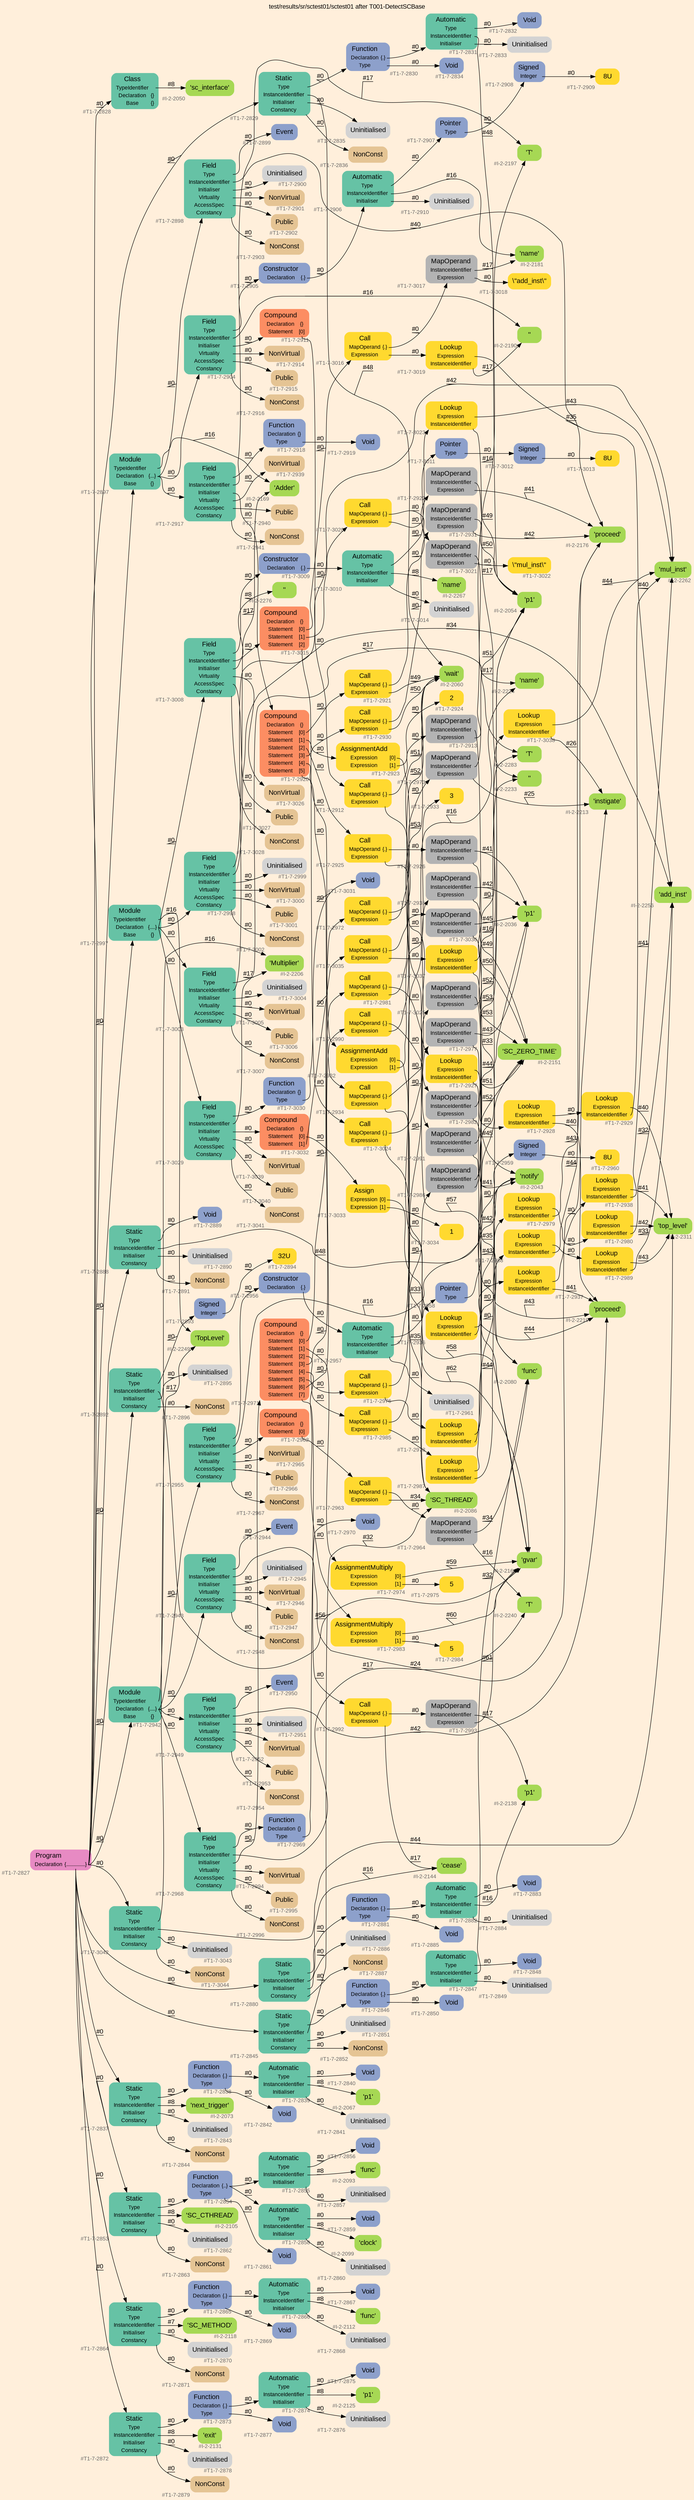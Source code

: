 digraph "test/results/sr/sctest01/sctest01 after T001-DetectSCBase" {
label = "test/results/sr/sctest01/sctest01 after T001-DetectSCBase"
labelloc = t
graph [
    rankdir = "LR"
    ranksep = 0.3
    bgcolor = antiquewhite1
    color = black
    fontcolor = black
    fontname = "Arial"
];
node [
    fontname = "Arial"
];
edge [
    fontname = "Arial"
];

// -------------------- node figure --------------------
// -------- block #T1-7-2827 ----------
"#T1-7-2827" [
    fillcolor = "/set28/4"
    xlabel = "#T1-7-2827"
    fontsize = "12"
    fontcolor = grey40
    shape = "plaintext"
    label = <<TABLE BORDER="0" CELLBORDER="0" CELLSPACING="0">
     <TR><TD><FONT COLOR="black" POINT-SIZE="15">Program</FONT></TD></TR>
     <TR><TD><FONT COLOR="black" POINT-SIZE="12">Declaration</FONT></TD><TD PORT="port0"><FONT COLOR="black" POINT-SIZE="12">{..............}</FONT></TD></TR>
    </TABLE>>
    style = "rounded,filled"
];

// -------- block #T1-7-2828 ----------
"#T1-7-2828" [
    fillcolor = "/set28/1"
    xlabel = "#T1-7-2828"
    fontsize = "12"
    fontcolor = grey40
    shape = "plaintext"
    label = <<TABLE BORDER="0" CELLBORDER="0" CELLSPACING="0">
     <TR><TD><FONT COLOR="black" POINT-SIZE="15">Class</FONT></TD></TR>
     <TR><TD><FONT COLOR="black" POINT-SIZE="12">TypeIdentifier</FONT></TD><TD PORT="port0"></TD></TR>
     <TR><TD><FONT COLOR="black" POINT-SIZE="12">Declaration</FONT></TD><TD PORT="port1"><FONT COLOR="black" POINT-SIZE="12">{}</FONT></TD></TR>
     <TR><TD><FONT COLOR="black" POINT-SIZE="12">Base</FONT></TD><TD PORT="port2"><FONT COLOR="black" POINT-SIZE="12">{}</FONT></TD></TR>
    </TABLE>>
    style = "rounded,filled"
];

// -------- block #I-2-2050 ----------
"#I-2-2050" [
    fillcolor = "/set28/5"
    xlabel = "#I-2-2050"
    fontsize = "12"
    fontcolor = grey40
    shape = "plaintext"
    label = <<TABLE BORDER="0" CELLBORDER="0" CELLSPACING="0">
     <TR><TD><FONT COLOR="black" POINT-SIZE="15">'sc_interface'</FONT></TD></TR>
    </TABLE>>
    style = "rounded,filled"
];

// -------- block #T1-7-2829 ----------
"#T1-7-2829" [
    fillcolor = "/set28/1"
    xlabel = "#T1-7-2829"
    fontsize = "12"
    fontcolor = grey40
    shape = "plaintext"
    label = <<TABLE BORDER="0" CELLBORDER="0" CELLSPACING="0">
     <TR><TD><FONT COLOR="black" POINT-SIZE="15">Static</FONT></TD></TR>
     <TR><TD><FONT COLOR="black" POINT-SIZE="12">Type</FONT></TD><TD PORT="port0"></TD></TR>
     <TR><TD><FONT COLOR="black" POINT-SIZE="12">InstanceIdentifier</FONT></TD><TD PORT="port1"></TD></TR>
     <TR><TD><FONT COLOR="black" POINT-SIZE="12">Initialiser</FONT></TD><TD PORT="port2"></TD></TR>
     <TR><TD><FONT COLOR="black" POINT-SIZE="12">Constancy</FONT></TD><TD PORT="port3"></TD></TR>
    </TABLE>>
    style = "rounded,filled"
];

// -------- block #T1-7-2830 ----------
"#T1-7-2830" [
    fillcolor = "/set28/3"
    xlabel = "#T1-7-2830"
    fontsize = "12"
    fontcolor = grey40
    shape = "plaintext"
    label = <<TABLE BORDER="0" CELLBORDER="0" CELLSPACING="0">
     <TR><TD><FONT COLOR="black" POINT-SIZE="15">Function</FONT></TD></TR>
     <TR><TD><FONT COLOR="black" POINT-SIZE="12">Declaration</FONT></TD><TD PORT="port0"><FONT COLOR="black" POINT-SIZE="12">{.}</FONT></TD></TR>
     <TR><TD><FONT COLOR="black" POINT-SIZE="12">Type</FONT></TD><TD PORT="port1"></TD></TR>
    </TABLE>>
    style = "rounded,filled"
];

// -------- block #T1-7-2831 ----------
"#T1-7-2831" [
    fillcolor = "/set28/1"
    xlabel = "#T1-7-2831"
    fontsize = "12"
    fontcolor = grey40
    shape = "plaintext"
    label = <<TABLE BORDER="0" CELLBORDER="0" CELLSPACING="0">
     <TR><TD><FONT COLOR="black" POINT-SIZE="15">Automatic</FONT></TD></TR>
     <TR><TD><FONT COLOR="black" POINT-SIZE="12">Type</FONT></TD><TD PORT="port0"></TD></TR>
     <TR><TD><FONT COLOR="black" POINT-SIZE="12">InstanceIdentifier</FONT></TD><TD PORT="port1"></TD></TR>
     <TR><TD><FONT COLOR="black" POINT-SIZE="12">Initialiser</FONT></TD><TD PORT="port2"></TD></TR>
    </TABLE>>
    style = "rounded,filled"
];

// -------- block #T1-7-2832 ----------
"#T1-7-2832" [
    fillcolor = "/set28/3"
    xlabel = "#T1-7-2832"
    fontsize = "12"
    fontcolor = grey40
    shape = "plaintext"
    label = <<TABLE BORDER="0" CELLBORDER="0" CELLSPACING="0">
     <TR><TD><FONT COLOR="black" POINT-SIZE="15">Void</FONT></TD></TR>
    </TABLE>>
    style = "rounded,filled"
];

// -------- block #I-2-2054 ----------
"#I-2-2054" [
    fillcolor = "/set28/5"
    xlabel = "#I-2-2054"
    fontsize = "12"
    fontcolor = grey40
    shape = "plaintext"
    label = <<TABLE BORDER="0" CELLBORDER="0" CELLSPACING="0">
     <TR><TD><FONT COLOR="black" POINT-SIZE="15">'p1'</FONT></TD></TR>
    </TABLE>>
    style = "rounded,filled"
];

// -------- block #T1-7-2833 ----------
"#T1-7-2833" [
    xlabel = "#T1-7-2833"
    fontsize = "12"
    fontcolor = grey40
    shape = "plaintext"
    label = <<TABLE BORDER="0" CELLBORDER="0" CELLSPACING="0">
     <TR><TD><FONT COLOR="black" POINT-SIZE="15">Uninitialised</FONT></TD></TR>
    </TABLE>>
    style = "rounded,filled"
];

// -------- block #T1-7-2834 ----------
"#T1-7-2834" [
    fillcolor = "/set28/3"
    xlabel = "#T1-7-2834"
    fontsize = "12"
    fontcolor = grey40
    shape = "plaintext"
    label = <<TABLE BORDER="0" CELLBORDER="0" CELLSPACING="0">
     <TR><TD><FONT COLOR="black" POINT-SIZE="15">Void</FONT></TD></TR>
    </TABLE>>
    style = "rounded,filled"
];

// -------- block #I-2-2060 ----------
"#I-2-2060" [
    fillcolor = "/set28/5"
    xlabel = "#I-2-2060"
    fontsize = "12"
    fontcolor = grey40
    shape = "plaintext"
    label = <<TABLE BORDER="0" CELLBORDER="0" CELLSPACING="0">
     <TR><TD><FONT COLOR="black" POINT-SIZE="15">'wait'</FONT></TD></TR>
    </TABLE>>
    style = "rounded,filled"
];

// -------- block #T1-7-2835 ----------
"#T1-7-2835" [
    xlabel = "#T1-7-2835"
    fontsize = "12"
    fontcolor = grey40
    shape = "plaintext"
    label = <<TABLE BORDER="0" CELLBORDER="0" CELLSPACING="0">
     <TR><TD><FONT COLOR="black" POINT-SIZE="15">Uninitialised</FONT></TD></TR>
    </TABLE>>
    style = "rounded,filled"
];

// -------- block #T1-7-2836 ----------
"#T1-7-2836" [
    fillcolor = "/set28/7"
    xlabel = "#T1-7-2836"
    fontsize = "12"
    fontcolor = grey40
    shape = "plaintext"
    label = <<TABLE BORDER="0" CELLBORDER="0" CELLSPACING="0">
     <TR><TD><FONT COLOR="black" POINT-SIZE="15">NonConst</FONT></TD></TR>
    </TABLE>>
    style = "rounded,filled"
];

// -------- block #T1-7-2837 ----------
"#T1-7-2837" [
    fillcolor = "/set28/1"
    xlabel = "#T1-7-2837"
    fontsize = "12"
    fontcolor = grey40
    shape = "plaintext"
    label = <<TABLE BORDER="0" CELLBORDER="0" CELLSPACING="0">
     <TR><TD><FONT COLOR="black" POINT-SIZE="15">Static</FONT></TD></TR>
     <TR><TD><FONT COLOR="black" POINT-SIZE="12">Type</FONT></TD><TD PORT="port0"></TD></TR>
     <TR><TD><FONT COLOR="black" POINT-SIZE="12">InstanceIdentifier</FONT></TD><TD PORT="port1"></TD></TR>
     <TR><TD><FONT COLOR="black" POINT-SIZE="12">Initialiser</FONT></TD><TD PORT="port2"></TD></TR>
     <TR><TD><FONT COLOR="black" POINT-SIZE="12">Constancy</FONT></TD><TD PORT="port3"></TD></TR>
    </TABLE>>
    style = "rounded,filled"
];

// -------- block #T1-7-2838 ----------
"#T1-7-2838" [
    fillcolor = "/set28/3"
    xlabel = "#T1-7-2838"
    fontsize = "12"
    fontcolor = grey40
    shape = "plaintext"
    label = <<TABLE BORDER="0" CELLBORDER="0" CELLSPACING="0">
     <TR><TD><FONT COLOR="black" POINT-SIZE="15">Function</FONT></TD></TR>
     <TR><TD><FONT COLOR="black" POINT-SIZE="12">Declaration</FONT></TD><TD PORT="port0"><FONT COLOR="black" POINT-SIZE="12">{.}</FONT></TD></TR>
     <TR><TD><FONT COLOR="black" POINT-SIZE="12">Type</FONT></TD><TD PORT="port1"></TD></TR>
    </TABLE>>
    style = "rounded,filled"
];

// -------- block #T1-7-2839 ----------
"#T1-7-2839" [
    fillcolor = "/set28/1"
    xlabel = "#T1-7-2839"
    fontsize = "12"
    fontcolor = grey40
    shape = "plaintext"
    label = <<TABLE BORDER="0" CELLBORDER="0" CELLSPACING="0">
     <TR><TD><FONT COLOR="black" POINT-SIZE="15">Automatic</FONT></TD></TR>
     <TR><TD><FONT COLOR="black" POINT-SIZE="12">Type</FONT></TD><TD PORT="port0"></TD></TR>
     <TR><TD><FONT COLOR="black" POINT-SIZE="12">InstanceIdentifier</FONT></TD><TD PORT="port1"></TD></TR>
     <TR><TD><FONT COLOR="black" POINT-SIZE="12">Initialiser</FONT></TD><TD PORT="port2"></TD></TR>
    </TABLE>>
    style = "rounded,filled"
];

// -------- block #T1-7-2840 ----------
"#T1-7-2840" [
    fillcolor = "/set28/3"
    xlabel = "#T1-7-2840"
    fontsize = "12"
    fontcolor = grey40
    shape = "plaintext"
    label = <<TABLE BORDER="0" CELLBORDER="0" CELLSPACING="0">
     <TR><TD><FONT COLOR="black" POINT-SIZE="15">Void</FONT></TD></TR>
    </TABLE>>
    style = "rounded,filled"
];

// -------- block #I-2-2067 ----------
"#I-2-2067" [
    fillcolor = "/set28/5"
    xlabel = "#I-2-2067"
    fontsize = "12"
    fontcolor = grey40
    shape = "plaintext"
    label = <<TABLE BORDER="0" CELLBORDER="0" CELLSPACING="0">
     <TR><TD><FONT COLOR="black" POINT-SIZE="15">'p1'</FONT></TD></TR>
    </TABLE>>
    style = "rounded,filled"
];

// -------- block #T1-7-2841 ----------
"#T1-7-2841" [
    xlabel = "#T1-7-2841"
    fontsize = "12"
    fontcolor = grey40
    shape = "plaintext"
    label = <<TABLE BORDER="0" CELLBORDER="0" CELLSPACING="0">
     <TR><TD><FONT COLOR="black" POINT-SIZE="15">Uninitialised</FONT></TD></TR>
    </TABLE>>
    style = "rounded,filled"
];

// -------- block #T1-7-2842 ----------
"#T1-7-2842" [
    fillcolor = "/set28/3"
    xlabel = "#T1-7-2842"
    fontsize = "12"
    fontcolor = grey40
    shape = "plaintext"
    label = <<TABLE BORDER="0" CELLBORDER="0" CELLSPACING="0">
     <TR><TD><FONT COLOR="black" POINT-SIZE="15">Void</FONT></TD></TR>
    </TABLE>>
    style = "rounded,filled"
];

// -------- block #I-2-2073 ----------
"#I-2-2073" [
    fillcolor = "/set28/5"
    xlabel = "#I-2-2073"
    fontsize = "12"
    fontcolor = grey40
    shape = "plaintext"
    label = <<TABLE BORDER="0" CELLBORDER="0" CELLSPACING="0">
     <TR><TD><FONT COLOR="black" POINT-SIZE="15">'next_trigger'</FONT></TD></TR>
    </TABLE>>
    style = "rounded,filled"
];

// -------- block #T1-7-2843 ----------
"#T1-7-2843" [
    xlabel = "#T1-7-2843"
    fontsize = "12"
    fontcolor = grey40
    shape = "plaintext"
    label = <<TABLE BORDER="0" CELLBORDER="0" CELLSPACING="0">
     <TR><TD><FONT COLOR="black" POINT-SIZE="15">Uninitialised</FONT></TD></TR>
    </TABLE>>
    style = "rounded,filled"
];

// -------- block #T1-7-2844 ----------
"#T1-7-2844" [
    fillcolor = "/set28/7"
    xlabel = "#T1-7-2844"
    fontsize = "12"
    fontcolor = grey40
    shape = "plaintext"
    label = <<TABLE BORDER="0" CELLBORDER="0" CELLSPACING="0">
     <TR><TD><FONT COLOR="black" POINT-SIZE="15">NonConst</FONT></TD></TR>
    </TABLE>>
    style = "rounded,filled"
];

// -------- block #T1-7-2845 ----------
"#T1-7-2845" [
    fillcolor = "/set28/1"
    xlabel = "#T1-7-2845"
    fontsize = "12"
    fontcolor = grey40
    shape = "plaintext"
    label = <<TABLE BORDER="0" CELLBORDER="0" CELLSPACING="0">
     <TR><TD><FONT COLOR="black" POINT-SIZE="15">Static</FONT></TD></TR>
     <TR><TD><FONT COLOR="black" POINT-SIZE="12">Type</FONT></TD><TD PORT="port0"></TD></TR>
     <TR><TD><FONT COLOR="black" POINT-SIZE="12">InstanceIdentifier</FONT></TD><TD PORT="port1"></TD></TR>
     <TR><TD><FONT COLOR="black" POINT-SIZE="12">Initialiser</FONT></TD><TD PORT="port2"></TD></TR>
     <TR><TD><FONT COLOR="black" POINT-SIZE="12">Constancy</FONT></TD><TD PORT="port3"></TD></TR>
    </TABLE>>
    style = "rounded,filled"
];

// -------- block #T1-7-2846 ----------
"#T1-7-2846" [
    fillcolor = "/set28/3"
    xlabel = "#T1-7-2846"
    fontsize = "12"
    fontcolor = grey40
    shape = "plaintext"
    label = <<TABLE BORDER="0" CELLBORDER="0" CELLSPACING="0">
     <TR><TD><FONT COLOR="black" POINT-SIZE="15">Function</FONT></TD></TR>
     <TR><TD><FONT COLOR="black" POINT-SIZE="12">Declaration</FONT></TD><TD PORT="port0"><FONT COLOR="black" POINT-SIZE="12">{.}</FONT></TD></TR>
     <TR><TD><FONT COLOR="black" POINT-SIZE="12">Type</FONT></TD><TD PORT="port1"></TD></TR>
    </TABLE>>
    style = "rounded,filled"
];

// -------- block #T1-7-2847 ----------
"#T1-7-2847" [
    fillcolor = "/set28/1"
    xlabel = "#T1-7-2847"
    fontsize = "12"
    fontcolor = grey40
    shape = "plaintext"
    label = <<TABLE BORDER="0" CELLBORDER="0" CELLSPACING="0">
     <TR><TD><FONT COLOR="black" POINT-SIZE="15">Automatic</FONT></TD></TR>
     <TR><TD><FONT COLOR="black" POINT-SIZE="12">Type</FONT></TD><TD PORT="port0"></TD></TR>
     <TR><TD><FONT COLOR="black" POINT-SIZE="12">InstanceIdentifier</FONT></TD><TD PORT="port1"></TD></TR>
     <TR><TD><FONT COLOR="black" POINT-SIZE="12">Initialiser</FONT></TD><TD PORT="port2"></TD></TR>
    </TABLE>>
    style = "rounded,filled"
];

// -------- block #T1-7-2848 ----------
"#T1-7-2848" [
    fillcolor = "/set28/3"
    xlabel = "#T1-7-2848"
    fontsize = "12"
    fontcolor = grey40
    shape = "plaintext"
    label = <<TABLE BORDER="0" CELLBORDER="0" CELLSPACING="0">
     <TR><TD><FONT COLOR="black" POINT-SIZE="15">Void</FONT></TD></TR>
    </TABLE>>
    style = "rounded,filled"
];

// -------- block #I-2-2080 ----------
"#I-2-2080" [
    fillcolor = "/set28/5"
    xlabel = "#I-2-2080"
    fontsize = "12"
    fontcolor = grey40
    shape = "plaintext"
    label = <<TABLE BORDER="0" CELLBORDER="0" CELLSPACING="0">
     <TR><TD><FONT COLOR="black" POINT-SIZE="15">'func'</FONT></TD></TR>
    </TABLE>>
    style = "rounded,filled"
];

// -------- block #T1-7-2849 ----------
"#T1-7-2849" [
    xlabel = "#T1-7-2849"
    fontsize = "12"
    fontcolor = grey40
    shape = "plaintext"
    label = <<TABLE BORDER="0" CELLBORDER="0" CELLSPACING="0">
     <TR><TD><FONT COLOR="black" POINT-SIZE="15">Uninitialised</FONT></TD></TR>
    </TABLE>>
    style = "rounded,filled"
];

// -------- block #T1-7-2850 ----------
"#T1-7-2850" [
    fillcolor = "/set28/3"
    xlabel = "#T1-7-2850"
    fontsize = "12"
    fontcolor = grey40
    shape = "plaintext"
    label = <<TABLE BORDER="0" CELLBORDER="0" CELLSPACING="0">
     <TR><TD><FONT COLOR="black" POINT-SIZE="15">Void</FONT></TD></TR>
    </TABLE>>
    style = "rounded,filled"
];

// -------- block #I-2-2086 ----------
"#I-2-2086" [
    fillcolor = "/set28/5"
    xlabel = "#I-2-2086"
    fontsize = "12"
    fontcolor = grey40
    shape = "plaintext"
    label = <<TABLE BORDER="0" CELLBORDER="0" CELLSPACING="0">
     <TR><TD><FONT COLOR="black" POINT-SIZE="15">'SC_THREAD'</FONT></TD></TR>
    </TABLE>>
    style = "rounded,filled"
];

// -------- block #T1-7-2851 ----------
"#T1-7-2851" [
    xlabel = "#T1-7-2851"
    fontsize = "12"
    fontcolor = grey40
    shape = "plaintext"
    label = <<TABLE BORDER="0" CELLBORDER="0" CELLSPACING="0">
     <TR><TD><FONT COLOR="black" POINT-SIZE="15">Uninitialised</FONT></TD></TR>
    </TABLE>>
    style = "rounded,filled"
];

// -------- block #T1-7-2852 ----------
"#T1-7-2852" [
    fillcolor = "/set28/7"
    xlabel = "#T1-7-2852"
    fontsize = "12"
    fontcolor = grey40
    shape = "plaintext"
    label = <<TABLE BORDER="0" CELLBORDER="0" CELLSPACING="0">
     <TR><TD><FONT COLOR="black" POINT-SIZE="15">NonConst</FONT></TD></TR>
    </TABLE>>
    style = "rounded,filled"
];

// -------- block #T1-7-2853 ----------
"#T1-7-2853" [
    fillcolor = "/set28/1"
    xlabel = "#T1-7-2853"
    fontsize = "12"
    fontcolor = grey40
    shape = "plaintext"
    label = <<TABLE BORDER="0" CELLBORDER="0" CELLSPACING="0">
     <TR><TD><FONT COLOR="black" POINT-SIZE="15">Static</FONT></TD></TR>
     <TR><TD><FONT COLOR="black" POINT-SIZE="12">Type</FONT></TD><TD PORT="port0"></TD></TR>
     <TR><TD><FONT COLOR="black" POINT-SIZE="12">InstanceIdentifier</FONT></TD><TD PORT="port1"></TD></TR>
     <TR><TD><FONT COLOR="black" POINT-SIZE="12">Initialiser</FONT></TD><TD PORT="port2"></TD></TR>
     <TR><TD><FONT COLOR="black" POINT-SIZE="12">Constancy</FONT></TD><TD PORT="port3"></TD></TR>
    </TABLE>>
    style = "rounded,filled"
];

// -------- block #T1-7-2854 ----------
"#T1-7-2854" [
    fillcolor = "/set28/3"
    xlabel = "#T1-7-2854"
    fontsize = "12"
    fontcolor = grey40
    shape = "plaintext"
    label = <<TABLE BORDER="0" CELLBORDER="0" CELLSPACING="0">
     <TR><TD><FONT COLOR="black" POINT-SIZE="15">Function</FONT></TD></TR>
     <TR><TD><FONT COLOR="black" POINT-SIZE="12">Declaration</FONT></TD><TD PORT="port0"><FONT COLOR="black" POINT-SIZE="12">{..}</FONT></TD></TR>
     <TR><TD><FONT COLOR="black" POINT-SIZE="12">Type</FONT></TD><TD PORT="port1"></TD></TR>
    </TABLE>>
    style = "rounded,filled"
];

// -------- block #T1-7-2855 ----------
"#T1-7-2855" [
    fillcolor = "/set28/1"
    xlabel = "#T1-7-2855"
    fontsize = "12"
    fontcolor = grey40
    shape = "plaintext"
    label = <<TABLE BORDER="0" CELLBORDER="0" CELLSPACING="0">
     <TR><TD><FONT COLOR="black" POINT-SIZE="15">Automatic</FONT></TD></TR>
     <TR><TD><FONT COLOR="black" POINT-SIZE="12">Type</FONT></TD><TD PORT="port0"></TD></TR>
     <TR><TD><FONT COLOR="black" POINT-SIZE="12">InstanceIdentifier</FONT></TD><TD PORT="port1"></TD></TR>
     <TR><TD><FONT COLOR="black" POINT-SIZE="12">Initialiser</FONT></TD><TD PORT="port2"></TD></TR>
    </TABLE>>
    style = "rounded,filled"
];

// -------- block #T1-7-2856 ----------
"#T1-7-2856" [
    fillcolor = "/set28/3"
    xlabel = "#T1-7-2856"
    fontsize = "12"
    fontcolor = grey40
    shape = "plaintext"
    label = <<TABLE BORDER="0" CELLBORDER="0" CELLSPACING="0">
     <TR><TD><FONT COLOR="black" POINT-SIZE="15">Void</FONT></TD></TR>
    </TABLE>>
    style = "rounded,filled"
];

// -------- block #I-2-2093 ----------
"#I-2-2093" [
    fillcolor = "/set28/5"
    xlabel = "#I-2-2093"
    fontsize = "12"
    fontcolor = grey40
    shape = "plaintext"
    label = <<TABLE BORDER="0" CELLBORDER="0" CELLSPACING="0">
     <TR><TD><FONT COLOR="black" POINT-SIZE="15">'func'</FONT></TD></TR>
    </TABLE>>
    style = "rounded,filled"
];

// -------- block #T1-7-2857 ----------
"#T1-7-2857" [
    xlabel = "#T1-7-2857"
    fontsize = "12"
    fontcolor = grey40
    shape = "plaintext"
    label = <<TABLE BORDER="0" CELLBORDER="0" CELLSPACING="0">
     <TR><TD><FONT COLOR="black" POINT-SIZE="15">Uninitialised</FONT></TD></TR>
    </TABLE>>
    style = "rounded,filled"
];

// -------- block #T1-7-2858 ----------
"#T1-7-2858" [
    fillcolor = "/set28/1"
    xlabel = "#T1-7-2858"
    fontsize = "12"
    fontcolor = grey40
    shape = "plaintext"
    label = <<TABLE BORDER="0" CELLBORDER="0" CELLSPACING="0">
     <TR><TD><FONT COLOR="black" POINT-SIZE="15">Automatic</FONT></TD></TR>
     <TR><TD><FONT COLOR="black" POINT-SIZE="12">Type</FONT></TD><TD PORT="port0"></TD></TR>
     <TR><TD><FONT COLOR="black" POINT-SIZE="12">InstanceIdentifier</FONT></TD><TD PORT="port1"></TD></TR>
     <TR><TD><FONT COLOR="black" POINT-SIZE="12">Initialiser</FONT></TD><TD PORT="port2"></TD></TR>
    </TABLE>>
    style = "rounded,filled"
];

// -------- block #T1-7-2859 ----------
"#T1-7-2859" [
    fillcolor = "/set28/3"
    xlabel = "#T1-7-2859"
    fontsize = "12"
    fontcolor = grey40
    shape = "plaintext"
    label = <<TABLE BORDER="0" CELLBORDER="0" CELLSPACING="0">
     <TR><TD><FONT COLOR="black" POINT-SIZE="15">Void</FONT></TD></TR>
    </TABLE>>
    style = "rounded,filled"
];

// -------- block #I-2-2099 ----------
"#I-2-2099" [
    fillcolor = "/set28/5"
    xlabel = "#I-2-2099"
    fontsize = "12"
    fontcolor = grey40
    shape = "plaintext"
    label = <<TABLE BORDER="0" CELLBORDER="0" CELLSPACING="0">
     <TR><TD><FONT COLOR="black" POINT-SIZE="15">'clock'</FONT></TD></TR>
    </TABLE>>
    style = "rounded,filled"
];

// -------- block #T1-7-2860 ----------
"#T1-7-2860" [
    xlabel = "#T1-7-2860"
    fontsize = "12"
    fontcolor = grey40
    shape = "plaintext"
    label = <<TABLE BORDER="0" CELLBORDER="0" CELLSPACING="0">
     <TR><TD><FONT COLOR="black" POINT-SIZE="15">Uninitialised</FONT></TD></TR>
    </TABLE>>
    style = "rounded,filled"
];

// -------- block #T1-7-2861 ----------
"#T1-7-2861" [
    fillcolor = "/set28/3"
    xlabel = "#T1-7-2861"
    fontsize = "12"
    fontcolor = grey40
    shape = "plaintext"
    label = <<TABLE BORDER="0" CELLBORDER="0" CELLSPACING="0">
     <TR><TD><FONT COLOR="black" POINT-SIZE="15">Void</FONT></TD></TR>
    </TABLE>>
    style = "rounded,filled"
];

// -------- block #I-2-2105 ----------
"#I-2-2105" [
    fillcolor = "/set28/5"
    xlabel = "#I-2-2105"
    fontsize = "12"
    fontcolor = grey40
    shape = "plaintext"
    label = <<TABLE BORDER="0" CELLBORDER="0" CELLSPACING="0">
     <TR><TD><FONT COLOR="black" POINT-SIZE="15">'SC_CTHREAD'</FONT></TD></TR>
    </TABLE>>
    style = "rounded,filled"
];

// -------- block #T1-7-2862 ----------
"#T1-7-2862" [
    xlabel = "#T1-7-2862"
    fontsize = "12"
    fontcolor = grey40
    shape = "plaintext"
    label = <<TABLE BORDER="0" CELLBORDER="0" CELLSPACING="0">
     <TR><TD><FONT COLOR="black" POINT-SIZE="15">Uninitialised</FONT></TD></TR>
    </TABLE>>
    style = "rounded,filled"
];

// -------- block #T1-7-2863 ----------
"#T1-7-2863" [
    fillcolor = "/set28/7"
    xlabel = "#T1-7-2863"
    fontsize = "12"
    fontcolor = grey40
    shape = "plaintext"
    label = <<TABLE BORDER="0" CELLBORDER="0" CELLSPACING="0">
     <TR><TD><FONT COLOR="black" POINT-SIZE="15">NonConst</FONT></TD></TR>
    </TABLE>>
    style = "rounded,filled"
];

// -------- block #T1-7-2864 ----------
"#T1-7-2864" [
    fillcolor = "/set28/1"
    xlabel = "#T1-7-2864"
    fontsize = "12"
    fontcolor = grey40
    shape = "plaintext"
    label = <<TABLE BORDER="0" CELLBORDER="0" CELLSPACING="0">
     <TR><TD><FONT COLOR="black" POINT-SIZE="15">Static</FONT></TD></TR>
     <TR><TD><FONT COLOR="black" POINT-SIZE="12">Type</FONT></TD><TD PORT="port0"></TD></TR>
     <TR><TD><FONT COLOR="black" POINT-SIZE="12">InstanceIdentifier</FONT></TD><TD PORT="port1"></TD></TR>
     <TR><TD><FONT COLOR="black" POINT-SIZE="12">Initialiser</FONT></TD><TD PORT="port2"></TD></TR>
     <TR><TD><FONT COLOR="black" POINT-SIZE="12">Constancy</FONT></TD><TD PORT="port3"></TD></TR>
    </TABLE>>
    style = "rounded,filled"
];

// -------- block #T1-7-2865 ----------
"#T1-7-2865" [
    fillcolor = "/set28/3"
    xlabel = "#T1-7-2865"
    fontsize = "12"
    fontcolor = grey40
    shape = "plaintext"
    label = <<TABLE BORDER="0" CELLBORDER="0" CELLSPACING="0">
     <TR><TD><FONT COLOR="black" POINT-SIZE="15">Function</FONT></TD></TR>
     <TR><TD><FONT COLOR="black" POINT-SIZE="12">Declaration</FONT></TD><TD PORT="port0"><FONT COLOR="black" POINT-SIZE="12">{.}</FONT></TD></TR>
     <TR><TD><FONT COLOR="black" POINT-SIZE="12">Type</FONT></TD><TD PORT="port1"></TD></TR>
    </TABLE>>
    style = "rounded,filled"
];

// -------- block #T1-7-2866 ----------
"#T1-7-2866" [
    fillcolor = "/set28/1"
    xlabel = "#T1-7-2866"
    fontsize = "12"
    fontcolor = grey40
    shape = "plaintext"
    label = <<TABLE BORDER="0" CELLBORDER="0" CELLSPACING="0">
     <TR><TD><FONT COLOR="black" POINT-SIZE="15">Automatic</FONT></TD></TR>
     <TR><TD><FONT COLOR="black" POINT-SIZE="12">Type</FONT></TD><TD PORT="port0"></TD></TR>
     <TR><TD><FONT COLOR="black" POINT-SIZE="12">InstanceIdentifier</FONT></TD><TD PORT="port1"></TD></TR>
     <TR><TD><FONT COLOR="black" POINT-SIZE="12">Initialiser</FONT></TD><TD PORT="port2"></TD></TR>
    </TABLE>>
    style = "rounded,filled"
];

// -------- block #T1-7-2867 ----------
"#T1-7-2867" [
    fillcolor = "/set28/3"
    xlabel = "#T1-7-2867"
    fontsize = "12"
    fontcolor = grey40
    shape = "plaintext"
    label = <<TABLE BORDER="0" CELLBORDER="0" CELLSPACING="0">
     <TR><TD><FONT COLOR="black" POINT-SIZE="15">Void</FONT></TD></TR>
    </TABLE>>
    style = "rounded,filled"
];

// -------- block #I-2-2112 ----------
"#I-2-2112" [
    fillcolor = "/set28/5"
    xlabel = "#I-2-2112"
    fontsize = "12"
    fontcolor = grey40
    shape = "plaintext"
    label = <<TABLE BORDER="0" CELLBORDER="0" CELLSPACING="0">
     <TR><TD><FONT COLOR="black" POINT-SIZE="15">'func'</FONT></TD></TR>
    </TABLE>>
    style = "rounded,filled"
];

// -------- block #T1-7-2868 ----------
"#T1-7-2868" [
    xlabel = "#T1-7-2868"
    fontsize = "12"
    fontcolor = grey40
    shape = "plaintext"
    label = <<TABLE BORDER="0" CELLBORDER="0" CELLSPACING="0">
     <TR><TD><FONT COLOR="black" POINT-SIZE="15">Uninitialised</FONT></TD></TR>
    </TABLE>>
    style = "rounded,filled"
];

// -------- block #T1-7-2869 ----------
"#T1-7-2869" [
    fillcolor = "/set28/3"
    xlabel = "#T1-7-2869"
    fontsize = "12"
    fontcolor = grey40
    shape = "plaintext"
    label = <<TABLE BORDER="0" CELLBORDER="0" CELLSPACING="0">
     <TR><TD><FONT COLOR="black" POINT-SIZE="15">Void</FONT></TD></TR>
    </TABLE>>
    style = "rounded,filled"
];

// -------- block #I-2-2118 ----------
"#I-2-2118" [
    fillcolor = "/set28/5"
    xlabel = "#I-2-2118"
    fontsize = "12"
    fontcolor = grey40
    shape = "plaintext"
    label = <<TABLE BORDER="0" CELLBORDER="0" CELLSPACING="0">
     <TR><TD><FONT COLOR="black" POINT-SIZE="15">'SC_METHOD'</FONT></TD></TR>
    </TABLE>>
    style = "rounded,filled"
];

// -------- block #T1-7-2870 ----------
"#T1-7-2870" [
    xlabel = "#T1-7-2870"
    fontsize = "12"
    fontcolor = grey40
    shape = "plaintext"
    label = <<TABLE BORDER="0" CELLBORDER="0" CELLSPACING="0">
     <TR><TD><FONT COLOR="black" POINT-SIZE="15">Uninitialised</FONT></TD></TR>
    </TABLE>>
    style = "rounded,filled"
];

// -------- block #T1-7-2871 ----------
"#T1-7-2871" [
    fillcolor = "/set28/7"
    xlabel = "#T1-7-2871"
    fontsize = "12"
    fontcolor = grey40
    shape = "plaintext"
    label = <<TABLE BORDER="0" CELLBORDER="0" CELLSPACING="0">
     <TR><TD><FONT COLOR="black" POINT-SIZE="15">NonConst</FONT></TD></TR>
    </TABLE>>
    style = "rounded,filled"
];

// -------- block #T1-7-2872 ----------
"#T1-7-2872" [
    fillcolor = "/set28/1"
    xlabel = "#T1-7-2872"
    fontsize = "12"
    fontcolor = grey40
    shape = "plaintext"
    label = <<TABLE BORDER="0" CELLBORDER="0" CELLSPACING="0">
     <TR><TD><FONT COLOR="black" POINT-SIZE="15">Static</FONT></TD></TR>
     <TR><TD><FONT COLOR="black" POINT-SIZE="12">Type</FONT></TD><TD PORT="port0"></TD></TR>
     <TR><TD><FONT COLOR="black" POINT-SIZE="12">InstanceIdentifier</FONT></TD><TD PORT="port1"></TD></TR>
     <TR><TD><FONT COLOR="black" POINT-SIZE="12">Initialiser</FONT></TD><TD PORT="port2"></TD></TR>
     <TR><TD><FONT COLOR="black" POINT-SIZE="12">Constancy</FONT></TD><TD PORT="port3"></TD></TR>
    </TABLE>>
    style = "rounded,filled"
];

// -------- block #T1-7-2873 ----------
"#T1-7-2873" [
    fillcolor = "/set28/3"
    xlabel = "#T1-7-2873"
    fontsize = "12"
    fontcolor = grey40
    shape = "plaintext"
    label = <<TABLE BORDER="0" CELLBORDER="0" CELLSPACING="0">
     <TR><TD><FONT COLOR="black" POINT-SIZE="15">Function</FONT></TD></TR>
     <TR><TD><FONT COLOR="black" POINT-SIZE="12">Declaration</FONT></TD><TD PORT="port0"><FONT COLOR="black" POINT-SIZE="12">{.}</FONT></TD></TR>
     <TR><TD><FONT COLOR="black" POINT-SIZE="12">Type</FONT></TD><TD PORT="port1"></TD></TR>
    </TABLE>>
    style = "rounded,filled"
];

// -------- block #T1-7-2874 ----------
"#T1-7-2874" [
    fillcolor = "/set28/1"
    xlabel = "#T1-7-2874"
    fontsize = "12"
    fontcolor = grey40
    shape = "plaintext"
    label = <<TABLE BORDER="0" CELLBORDER="0" CELLSPACING="0">
     <TR><TD><FONT COLOR="black" POINT-SIZE="15">Automatic</FONT></TD></TR>
     <TR><TD><FONT COLOR="black" POINT-SIZE="12">Type</FONT></TD><TD PORT="port0"></TD></TR>
     <TR><TD><FONT COLOR="black" POINT-SIZE="12">InstanceIdentifier</FONT></TD><TD PORT="port1"></TD></TR>
     <TR><TD><FONT COLOR="black" POINT-SIZE="12">Initialiser</FONT></TD><TD PORT="port2"></TD></TR>
    </TABLE>>
    style = "rounded,filled"
];

// -------- block #T1-7-2875 ----------
"#T1-7-2875" [
    fillcolor = "/set28/3"
    xlabel = "#T1-7-2875"
    fontsize = "12"
    fontcolor = grey40
    shape = "plaintext"
    label = <<TABLE BORDER="0" CELLBORDER="0" CELLSPACING="0">
     <TR><TD><FONT COLOR="black" POINT-SIZE="15">Void</FONT></TD></TR>
    </TABLE>>
    style = "rounded,filled"
];

// -------- block #I-2-2125 ----------
"#I-2-2125" [
    fillcolor = "/set28/5"
    xlabel = "#I-2-2125"
    fontsize = "12"
    fontcolor = grey40
    shape = "plaintext"
    label = <<TABLE BORDER="0" CELLBORDER="0" CELLSPACING="0">
     <TR><TD><FONT COLOR="black" POINT-SIZE="15">'p1'</FONT></TD></TR>
    </TABLE>>
    style = "rounded,filled"
];

// -------- block #T1-7-2876 ----------
"#T1-7-2876" [
    xlabel = "#T1-7-2876"
    fontsize = "12"
    fontcolor = grey40
    shape = "plaintext"
    label = <<TABLE BORDER="0" CELLBORDER="0" CELLSPACING="0">
     <TR><TD><FONT COLOR="black" POINT-SIZE="15">Uninitialised</FONT></TD></TR>
    </TABLE>>
    style = "rounded,filled"
];

// -------- block #T1-7-2877 ----------
"#T1-7-2877" [
    fillcolor = "/set28/3"
    xlabel = "#T1-7-2877"
    fontsize = "12"
    fontcolor = grey40
    shape = "plaintext"
    label = <<TABLE BORDER="0" CELLBORDER="0" CELLSPACING="0">
     <TR><TD><FONT COLOR="black" POINT-SIZE="15">Void</FONT></TD></TR>
    </TABLE>>
    style = "rounded,filled"
];

// -------- block #I-2-2131 ----------
"#I-2-2131" [
    fillcolor = "/set28/5"
    xlabel = "#I-2-2131"
    fontsize = "12"
    fontcolor = grey40
    shape = "plaintext"
    label = <<TABLE BORDER="0" CELLBORDER="0" CELLSPACING="0">
     <TR><TD><FONT COLOR="black" POINT-SIZE="15">'exit'</FONT></TD></TR>
    </TABLE>>
    style = "rounded,filled"
];

// -------- block #T1-7-2878 ----------
"#T1-7-2878" [
    xlabel = "#T1-7-2878"
    fontsize = "12"
    fontcolor = grey40
    shape = "plaintext"
    label = <<TABLE BORDER="0" CELLBORDER="0" CELLSPACING="0">
     <TR><TD><FONT COLOR="black" POINT-SIZE="15">Uninitialised</FONT></TD></TR>
    </TABLE>>
    style = "rounded,filled"
];

// -------- block #T1-7-2879 ----------
"#T1-7-2879" [
    fillcolor = "/set28/7"
    xlabel = "#T1-7-2879"
    fontsize = "12"
    fontcolor = grey40
    shape = "plaintext"
    label = <<TABLE BORDER="0" CELLBORDER="0" CELLSPACING="0">
     <TR><TD><FONT COLOR="black" POINT-SIZE="15">NonConst</FONT></TD></TR>
    </TABLE>>
    style = "rounded,filled"
];

// -------- block #T1-7-2880 ----------
"#T1-7-2880" [
    fillcolor = "/set28/1"
    xlabel = "#T1-7-2880"
    fontsize = "12"
    fontcolor = grey40
    shape = "plaintext"
    label = <<TABLE BORDER="0" CELLBORDER="0" CELLSPACING="0">
     <TR><TD><FONT COLOR="black" POINT-SIZE="15">Static</FONT></TD></TR>
     <TR><TD><FONT COLOR="black" POINT-SIZE="12">Type</FONT></TD><TD PORT="port0"></TD></TR>
     <TR><TD><FONT COLOR="black" POINT-SIZE="12">InstanceIdentifier</FONT></TD><TD PORT="port1"></TD></TR>
     <TR><TD><FONT COLOR="black" POINT-SIZE="12">Initialiser</FONT></TD><TD PORT="port2"></TD></TR>
     <TR><TD><FONT COLOR="black" POINT-SIZE="12">Constancy</FONT></TD><TD PORT="port3"></TD></TR>
    </TABLE>>
    style = "rounded,filled"
];

// -------- block #T1-7-2881 ----------
"#T1-7-2881" [
    fillcolor = "/set28/3"
    xlabel = "#T1-7-2881"
    fontsize = "12"
    fontcolor = grey40
    shape = "plaintext"
    label = <<TABLE BORDER="0" CELLBORDER="0" CELLSPACING="0">
     <TR><TD><FONT COLOR="black" POINT-SIZE="15">Function</FONT></TD></TR>
     <TR><TD><FONT COLOR="black" POINT-SIZE="12">Declaration</FONT></TD><TD PORT="port0"><FONT COLOR="black" POINT-SIZE="12">{.}</FONT></TD></TR>
     <TR><TD><FONT COLOR="black" POINT-SIZE="12">Type</FONT></TD><TD PORT="port1"></TD></TR>
    </TABLE>>
    style = "rounded,filled"
];

// -------- block #T1-7-2882 ----------
"#T1-7-2882" [
    fillcolor = "/set28/1"
    xlabel = "#T1-7-2882"
    fontsize = "12"
    fontcolor = grey40
    shape = "plaintext"
    label = <<TABLE BORDER="0" CELLBORDER="0" CELLSPACING="0">
     <TR><TD><FONT COLOR="black" POINT-SIZE="15">Automatic</FONT></TD></TR>
     <TR><TD><FONT COLOR="black" POINT-SIZE="12">Type</FONT></TD><TD PORT="port0"></TD></TR>
     <TR><TD><FONT COLOR="black" POINT-SIZE="12">InstanceIdentifier</FONT></TD><TD PORT="port1"></TD></TR>
     <TR><TD><FONT COLOR="black" POINT-SIZE="12">Initialiser</FONT></TD><TD PORT="port2"></TD></TR>
    </TABLE>>
    style = "rounded,filled"
];

// -------- block #T1-7-2883 ----------
"#T1-7-2883" [
    fillcolor = "/set28/3"
    xlabel = "#T1-7-2883"
    fontsize = "12"
    fontcolor = grey40
    shape = "plaintext"
    label = <<TABLE BORDER="0" CELLBORDER="0" CELLSPACING="0">
     <TR><TD><FONT COLOR="black" POINT-SIZE="15">Void</FONT></TD></TR>
    </TABLE>>
    style = "rounded,filled"
];

// -------- block #I-2-2138 ----------
"#I-2-2138" [
    fillcolor = "/set28/5"
    xlabel = "#I-2-2138"
    fontsize = "12"
    fontcolor = grey40
    shape = "plaintext"
    label = <<TABLE BORDER="0" CELLBORDER="0" CELLSPACING="0">
     <TR><TD><FONT COLOR="black" POINT-SIZE="15">'p1'</FONT></TD></TR>
    </TABLE>>
    style = "rounded,filled"
];

// -------- block #T1-7-2884 ----------
"#T1-7-2884" [
    xlabel = "#T1-7-2884"
    fontsize = "12"
    fontcolor = grey40
    shape = "plaintext"
    label = <<TABLE BORDER="0" CELLBORDER="0" CELLSPACING="0">
     <TR><TD><FONT COLOR="black" POINT-SIZE="15">Uninitialised</FONT></TD></TR>
    </TABLE>>
    style = "rounded,filled"
];

// -------- block #T1-7-2885 ----------
"#T1-7-2885" [
    fillcolor = "/set28/3"
    xlabel = "#T1-7-2885"
    fontsize = "12"
    fontcolor = grey40
    shape = "plaintext"
    label = <<TABLE BORDER="0" CELLBORDER="0" CELLSPACING="0">
     <TR><TD><FONT COLOR="black" POINT-SIZE="15">Void</FONT></TD></TR>
    </TABLE>>
    style = "rounded,filled"
];

// -------- block #I-2-2144 ----------
"#I-2-2144" [
    fillcolor = "/set28/5"
    xlabel = "#I-2-2144"
    fontsize = "12"
    fontcolor = grey40
    shape = "plaintext"
    label = <<TABLE BORDER="0" CELLBORDER="0" CELLSPACING="0">
     <TR><TD><FONT COLOR="black" POINT-SIZE="15">'cease'</FONT></TD></TR>
    </TABLE>>
    style = "rounded,filled"
];

// -------- block #T1-7-2886 ----------
"#T1-7-2886" [
    xlabel = "#T1-7-2886"
    fontsize = "12"
    fontcolor = grey40
    shape = "plaintext"
    label = <<TABLE BORDER="0" CELLBORDER="0" CELLSPACING="0">
     <TR><TD><FONT COLOR="black" POINT-SIZE="15">Uninitialised</FONT></TD></TR>
    </TABLE>>
    style = "rounded,filled"
];

// -------- block #T1-7-2887 ----------
"#T1-7-2887" [
    fillcolor = "/set28/7"
    xlabel = "#T1-7-2887"
    fontsize = "12"
    fontcolor = grey40
    shape = "plaintext"
    label = <<TABLE BORDER="0" CELLBORDER="0" CELLSPACING="0">
     <TR><TD><FONT COLOR="black" POINT-SIZE="15">NonConst</FONT></TD></TR>
    </TABLE>>
    style = "rounded,filled"
];

// -------- block #T1-7-2888 ----------
"#T1-7-2888" [
    fillcolor = "/set28/1"
    xlabel = "#T1-7-2888"
    fontsize = "12"
    fontcolor = grey40
    shape = "plaintext"
    label = <<TABLE BORDER="0" CELLBORDER="0" CELLSPACING="0">
     <TR><TD><FONT COLOR="black" POINT-SIZE="15">Static</FONT></TD></TR>
     <TR><TD><FONT COLOR="black" POINT-SIZE="12">Type</FONT></TD><TD PORT="port0"></TD></TR>
     <TR><TD><FONT COLOR="black" POINT-SIZE="12">InstanceIdentifier</FONT></TD><TD PORT="port1"></TD></TR>
     <TR><TD><FONT COLOR="black" POINT-SIZE="12">Initialiser</FONT></TD><TD PORT="port2"></TD></TR>
     <TR><TD><FONT COLOR="black" POINT-SIZE="12">Constancy</FONT></TD><TD PORT="port3"></TD></TR>
    </TABLE>>
    style = "rounded,filled"
];

// -------- block #T1-7-2889 ----------
"#T1-7-2889" [
    fillcolor = "/set28/3"
    xlabel = "#T1-7-2889"
    fontsize = "12"
    fontcolor = grey40
    shape = "plaintext"
    label = <<TABLE BORDER="0" CELLBORDER="0" CELLSPACING="0">
     <TR><TD><FONT COLOR="black" POINT-SIZE="15">Void</FONT></TD></TR>
    </TABLE>>
    style = "rounded,filled"
];

// -------- block #I-2-2151 ----------
"#I-2-2151" [
    fillcolor = "/set28/5"
    xlabel = "#I-2-2151"
    fontsize = "12"
    fontcolor = grey40
    shape = "plaintext"
    label = <<TABLE BORDER="0" CELLBORDER="0" CELLSPACING="0">
     <TR><TD><FONT COLOR="black" POINT-SIZE="15">'SC_ZERO_TIME'</FONT></TD></TR>
    </TABLE>>
    style = "rounded,filled"
];

// -------- block #T1-7-2890 ----------
"#T1-7-2890" [
    xlabel = "#T1-7-2890"
    fontsize = "12"
    fontcolor = grey40
    shape = "plaintext"
    label = <<TABLE BORDER="0" CELLBORDER="0" CELLSPACING="0">
     <TR><TD><FONT COLOR="black" POINT-SIZE="15">Uninitialised</FONT></TD></TR>
    </TABLE>>
    style = "rounded,filled"
];

// -------- block #T1-7-2891 ----------
"#T1-7-2891" [
    fillcolor = "/set28/7"
    xlabel = "#T1-7-2891"
    fontsize = "12"
    fontcolor = grey40
    shape = "plaintext"
    label = <<TABLE BORDER="0" CELLBORDER="0" CELLSPACING="0">
     <TR><TD><FONT COLOR="black" POINT-SIZE="15">NonConst</FONT></TD></TR>
    </TABLE>>
    style = "rounded,filled"
];

// -------- block #T1-7-2892 ----------
"#T1-7-2892" [
    fillcolor = "/set28/1"
    xlabel = "#T1-7-2892"
    fontsize = "12"
    fontcolor = grey40
    shape = "plaintext"
    label = <<TABLE BORDER="0" CELLBORDER="0" CELLSPACING="0">
     <TR><TD><FONT COLOR="black" POINT-SIZE="15">Static</FONT></TD></TR>
     <TR><TD><FONT COLOR="black" POINT-SIZE="12">Type</FONT></TD><TD PORT="port0"></TD></TR>
     <TR><TD><FONT COLOR="black" POINT-SIZE="12">InstanceIdentifier</FONT></TD><TD PORT="port1"></TD></TR>
     <TR><TD><FONT COLOR="black" POINT-SIZE="12">Initialiser</FONT></TD><TD PORT="port2"></TD></TR>
     <TR><TD><FONT COLOR="black" POINT-SIZE="12">Constancy</FONT></TD><TD PORT="port3"></TD></TR>
    </TABLE>>
    style = "rounded,filled"
];

// -------- block #T1-7-2893 ----------
"#T1-7-2893" [
    fillcolor = "/set28/3"
    xlabel = "#T1-7-2893"
    fontsize = "12"
    fontcolor = grey40
    shape = "plaintext"
    label = <<TABLE BORDER="0" CELLBORDER="0" CELLSPACING="0">
     <TR><TD><FONT COLOR="black" POINT-SIZE="15">Signed</FONT></TD></TR>
     <TR><TD><FONT COLOR="black" POINT-SIZE="12">Integer</FONT></TD><TD PORT="port0"></TD></TR>
    </TABLE>>
    style = "rounded,filled"
];

// -------- block #T1-7-2894 ----------
"#T1-7-2894" [
    fillcolor = "/set28/6"
    xlabel = "#T1-7-2894"
    fontsize = "12"
    fontcolor = grey40
    shape = "plaintext"
    label = <<TABLE BORDER="0" CELLBORDER="0" CELLSPACING="0">
     <TR><TD><FONT COLOR="black" POINT-SIZE="15">32U</FONT></TD></TR>
    </TABLE>>
    style = "rounded,filled"
];

// -------- block #I-2-2164 ----------
"#I-2-2164" [
    fillcolor = "/set28/5"
    xlabel = "#I-2-2164"
    fontsize = "12"
    fontcolor = grey40
    shape = "plaintext"
    label = <<TABLE BORDER="0" CELLBORDER="0" CELLSPACING="0">
     <TR><TD><FONT COLOR="black" POINT-SIZE="15">'gvar'</FONT></TD></TR>
    </TABLE>>
    style = "rounded,filled"
];

// -------- block #T1-7-2895 ----------
"#T1-7-2895" [
    xlabel = "#T1-7-2895"
    fontsize = "12"
    fontcolor = grey40
    shape = "plaintext"
    label = <<TABLE BORDER="0" CELLBORDER="0" CELLSPACING="0">
     <TR><TD><FONT COLOR="black" POINT-SIZE="15">Uninitialised</FONT></TD></TR>
    </TABLE>>
    style = "rounded,filled"
];

// -------- block #T1-7-2896 ----------
"#T1-7-2896" [
    fillcolor = "/set28/7"
    xlabel = "#T1-7-2896"
    fontsize = "12"
    fontcolor = grey40
    shape = "plaintext"
    label = <<TABLE BORDER="0" CELLBORDER="0" CELLSPACING="0">
     <TR><TD><FONT COLOR="black" POINT-SIZE="15">NonConst</FONT></TD></TR>
    </TABLE>>
    style = "rounded,filled"
];

// -------- block #T1-7-2897 ----------
"#T1-7-2897" [
    fillcolor = "/set28/1"
    xlabel = "#T1-7-2897"
    fontsize = "12"
    fontcolor = grey40
    shape = "plaintext"
    label = <<TABLE BORDER="0" CELLBORDER="0" CELLSPACING="0">
     <TR><TD><FONT COLOR="black" POINT-SIZE="15">Module</FONT></TD></TR>
     <TR><TD><FONT COLOR="black" POINT-SIZE="12">TypeIdentifier</FONT></TD><TD PORT="port0"></TD></TR>
     <TR><TD><FONT COLOR="black" POINT-SIZE="12">Declaration</FONT></TD><TD PORT="port1"><FONT COLOR="black" POINT-SIZE="12">{...}</FONT></TD></TR>
     <TR><TD><FONT COLOR="black" POINT-SIZE="12">Base</FONT></TD><TD PORT="port2"><FONT COLOR="black" POINT-SIZE="12">{}</FONT></TD></TR>
    </TABLE>>
    style = "rounded,filled"
];

// -------- block #I-2-2169 ----------
"#I-2-2169" [
    fillcolor = "/set28/5"
    xlabel = "#I-2-2169"
    fontsize = "12"
    fontcolor = grey40
    shape = "plaintext"
    label = <<TABLE BORDER="0" CELLBORDER="0" CELLSPACING="0">
     <TR><TD><FONT COLOR="black" POINT-SIZE="15">'Adder'</FONT></TD></TR>
    </TABLE>>
    style = "rounded,filled"
];

// -------- block #T1-7-2898 ----------
"#T1-7-2898" [
    fillcolor = "/set28/1"
    xlabel = "#T1-7-2898"
    fontsize = "12"
    fontcolor = grey40
    shape = "plaintext"
    label = <<TABLE BORDER="0" CELLBORDER="0" CELLSPACING="0">
     <TR><TD><FONT COLOR="black" POINT-SIZE="15">Field</FONT></TD></TR>
     <TR><TD><FONT COLOR="black" POINT-SIZE="12">Type</FONT></TD><TD PORT="port0"></TD></TR>
     <TR><TD><FONT COLOR="black" POINT-SIZE="12">InstanceIdentifier</FONT></TD><TD PORT="port1"></TD></TR>
     <TR><TD><FONT COLOR="black" POINT-SIZE="12">Initialiser</FONT></TD><TD PORT="port2"></TD></TR>
     <TR><TD><FONT COLOR="black" POINT-SIZE="12">Virtuality</FONT></TD><TD PORT="port3"></TD></TR>
     <TR><TD><FONT COLOR="black" POINT-SIZE="12">AccessSpec</FONT></TD><TD PORT="port4"></TD></TR>
     <TR><TD><FONT COLOR="black" POINT-SIZE="12">Constancy</FONT></TD><TD PORT="port5"></TD></TR>
    </TABLE>>
    style = "rounded,filled"
];

// -------- block #T1-7-2899 ----------
"#T1-7-2899" [
    fillcolor = "/set28/3"
    xlabel = "#T1-7-2899"
    fontsize = "12"
    fontcolor = grey40
    shape = "plaintext"
    label = <<TABLE BORDER="0" CELLBORDER="0" CELLSPACING="0">
     <TR><TD><FONT COLOR="black" POINT-SIZE="15">Event</FONT></TD></TR>
    </TABLE>>
    style = "rounded,filled"
];

// -------- block #I-2-2176 ----------
"#I-2-2176" [
    fillcolor = "/set28/5"
    xlabel = "#I-2-2176"
    fontsize = "12"
    fontcolor = grey40
    shape = "plaintext"
    label = <<TABLE BORDER="0" CELLBORDER="0" CELLSPACING="0">
     <TR><TD><FONT COLOR="black" POINT-SIZE="15">'proceed'</FONT></TD></TR>
    </TABLE>>
    style = "rounded,filled"
];

// -------- block #T1-7-2900 ----------
"#T1-7-2900" [
    xlabel = "#T1-7-2900"
    fontsize = "12"
    fontcolor = grey40
    shape = "plaintext"
    label = <<TABLE BORDER="0" CELLBORDER="0" CELLSPACING="0">
     <TR><TD><FONT COLOR="black" POINT-SIZE="15">Uninitialised</FONT></TD></TR>
    </TABLE>>
    style = "rounded,filled"
];

// -------- block #T1-7-2901 ----------
"#T1-7-2901" [
    fillcolor = "/set28/7"
    xlabel = "#T1-7-2901"
    fontsize = "12"
    fontcolor = grey40
    shape = "plaintext"
    label = <<TABLE BORDER="0" CELLBORDER="0" CELLSPACING="0">
     <TR><TD><FONT COLOR="black" POINT-SIZE="15">NonVirtual</FONT></TD></TR>
    </TABLE>>
    style = "rounded,filled"
];

// -------- block #T1-7-2902 ----------
"#T1-7-2902" [
    fillcolor = "/set28/7"
    xlabel = "#T1-7-2902"
    fontsize = "12"
    fontcolor = grey40
    shape = "plaintext"
    label = <<TABLE BORDER="0" CELLBORDER="0" CELLSPACING="0">
     <TR><TD><FONT COLOR="black" POINT-SIZE="15">Public</FONT></TD></TR>
    </TABLE>>
    style = "rounded,filled"
];

// -------- block #T1-7-2903 ----------
"#T1-7-2903" [
    fillcolor = "/set28/7"
    xlabel = "#T1-7-2903"
    fontsize = "12"
    fontcolor = grey40
    shape = "plaintext"
    label = <<TABLE BORDER="0" CELLBORDER="0" CELLSPACING="0">
     <TR><TD><FONT COLOR="black" POINT-SIZE="15">NonConst</FONT></TD></TR>
    </TABLE>>
    style = "rounded,filled"
];

// -------- block #T1-7-2904 ----------
"#T1-7-2904" [
    fillcolor = "/set28/1"
    xlabel = "#T1-7-2904"
    fontsize = "12"
    fontcolor = grey40
    shape = "plaintext"
    label = <<TABLE BORDER="0" CELLBORDER="0" CELLSPACING="0">
     <TR><TD><FONT COLOR="black" POINT-SIZE="15">Field</FONT></TD></TR>
     <TR><TD><FONT COLOR="black" POINT-SIZE="12">Type</FONT></TD><TD PORT="port0"></TD></TR>
     <TR><TD><FONT COLOR="black" POINT-SIZE="12">InstanceIdentifier</FONT></TD><TD PORT="port1"></TD></TR>
     <TR><TD><FONT COLOR="black" POINT-SIZE="12">Initialiser</FONT></TD><TD PORT="port2"></TD></TR>
     <TR><TD><FONT COLOR="black" POINT-SIZE="12">Virtuality</FONT></TD><TD PORT="port3"></TD></TR>
     <TR><TD><FONT COLOR="black" POINT-SIZE="12">AccessSpec</FONT></TD><TD PORT="port4"></TD></TR>
     <TR><TD><FONT COLOR="black" POINT-SIZE="12">Constancy</FONT></TD><TD PORT="port5"></TD></TR>
    </TABLE>>
    style = "rounded,filled"
];

// -------- block #T1-7-2905 ----------
"#T1-7-2905" [
    fillcolor = "/set28/3"
    xlabel = "#T1-7-2905"
    fontsize = "12"
    fontcolor = grey40
    shape = "plaintext"
    label = <<TABLE BORDER="0" CELLBORDER="0" CELLSPACING="0">
     <TR><TD><FONT COLOR="black" POINT-SIZE="15">Constructor</FONT></TD></TR>
     <TR><TD><FONT COLOR="black" POINT-SIZE="12">Declaration</FONT></TD><TD PORT="port0"><FONT COLOR="black" POINT-SIZE="12">{.}</FONT></TD></TR>
    </TABLE>>
    style = "rounded,filled"
];

// -------- block #T1-7-2906 ----------
"#T1-7-2906" [
    fillcolor = "/set28/1"
    xlabel = "#T1-7-2906"
    fontsize = "12"
    fontcolor = grey40
    shape = "plaintext"
    label = <<TABLE BORDER="0" CELLBORDER="0" CELLSPACING="0">
     <TR><TD><FONT COLOR="black" POINT-SIZE="15">Automatic</FONT></TD></TR>
     <TR><TD><FONT COLOR="black" POINT-SIZE="12">Type</FONT></TD><TD PORT="port0"></TD></TR>
     <TR><TD><FONT COLOR="black" POINT-SIZE="12">InstanceIdentifier</FONT></TD><TD PORT="port1"></TD></TR>
     <TR><TD><FONT COLOR="black" POINT-SIZE="12">Initialiser</FONT></TD><TD PORT="port2"></TD></TR>
    </TABLE>>
    style = "rounded,filled"
];

// -------- block #T1-7-2907 ----------
"#T1-7-2907" [
    fillcolor = "/set28/3"
    xlabel = "#T1-7-2907"
    fontsize = "12"
    fontcolor = grey40
    shape = "plaintext"
    label = <<TABLE BORDER="0" CELLBORDER="0" CELLSPACING="0">
     <TR><TD><FONT COLOR="black" POINT-SIZE="15">Pointer</FONT></TD></TR>
     <TR><TD><FONT COLOR="black" POINT-SIZE="12">Type</FONT></TD><TD PORT="port0"></TD></TR>
    </TABLE>>
    style = "rounded,filled"
];

// -------- block #T1-7-2908 ----------
"#T1-7-2908" [
    fillcolor = "/set28/3"
    xlabel = "#T1-7-2908"
    fontsize = "12"
    fontcolor = grey40
    shape = "plaintext"
    label = <<TABLE BORDER="0" CELLBORDER="0" CELLSPACING="0">
     <TR><TD><FONT COLOR="black" POINT-SIZE="15">Signed</FONT></TD></TR>
     <TR><TD><FONT COLOR="black" POINT-SIZE="12">Integer</FONT></TD><TD PORT="port0"></TD></TR>
    </TABLE>>
    style = "rounded,filled"
];

// -------- block #T1-7-2909 ----------
"#T1-7-2909" [
    fillcolor = "/set28/6"
    xlabel = "#T1-7-2909"
    fontsize = "12"
    fontcolor = grey40
    shape = "plaintext"
    label = <<TABLE BORDER="0" CELLBORDER="0" CELLSPACING="0">
     <TR><TD><FONT COLOR="black" POINT-SIZE="15">8U</FONT></TD></TR>
    </TABLE>>
    style = "rounded,filled"
];

// -------- block #I-2-2181 ----------
"#I-2-2181" [
    fillcolor = "/set28/5"
    xlabel = "#I-2-2181"
    fontsize = "12"
    fontcolor = grey40
    shape = "plaintext"
    label = <<TABLE BORDER="0" CELLBORDER="0" CELLSPACING="0">
     <TR><TD><FONT COLOR="black" POINT-SIZE="15">'name'</FONT></TD></TR>
    </TABLE>>
    style = "rounded,filled"
];

// -------- block #T1-7-2910 ----------
"#T1-7-2910" [
    xlabel = "#T1-7-2910"
    fontsize = "12"
    fontcolor = grey40
    shape = "plaintext"
    label = <<TABLE BORDER="0" CELLBORDER="0" CELLSPACING="0">
     <TR><TD><FONT COLOR="black" POINT-SIZE="15">Uninitialised</FONT></TD></TR>
    </TABLE>>
    style = "rounded,filled"
];

// -------- block #I-2-2190 ----------
"#I-2-2190" [
    fillcolor = "/set28/5"
    xlabel = "#I-2-2190"
    fontsize = "12"
    fontcolor = grey40
    shape = "plaintext"
    label = <<TABLE BORDER="0" CELLBORDER="0" CELLSPACING="0">
     <TR><TD><FONT COLOR="black" POINT-SIZE="15">''</FONT></TD></TR>
    </TABLE>>
    style = "rounded,filled"
];

// -------- block #T1-7-2911 ----------
"#T1-7-2911" [
    fillcolor = "/set28/2"
    xlabel = "#T1-7-2911"
    fontsize = "12"
    fontcolor = grey40
    shape = "plaintext"
    label = <<TABLE BORDER="0" CELLBORDER="0" CELLSPACING="0">
     <TR><TD><FONT COLOR="black" POINT-SIZE="15">Compound</FONT></TD></TR>
     <TR><TD><FONT COLOR="black" POINT-SIZE="12">Declaration</FONT></TD><TD PORT="port0"><FONT COLOR="black" POINT-SIZE="12">{}</FONT></TD></TR>
     <TR><TD><FONT COLOR="black" POINT-SIZE="12">Statement</FONT></TD><TD PORT="port1"><FONT COLOR="black" POINT-SIZE="12">[0]</FONT></TD></TR>
    </TABLE>>
    style = "rounded,filled"
];

// -------- block #T1-7-2912 ----------
"#T1-7-2912" [
    fillcolor = "/set28/6"
    xlabel = "#T1-7-2912"
    fontsize = "12"
    fontcolor = grey40
    shape = "plaintext"
    label = <<TABLE BORDER="0" CELLBORDER="0" CELLSPACING="0">
     <TR><TD><FONT COLOR="black" POINT-SIZE="15">Call</FONT></TD></TR>
     <TR><TD><FONT COLOR="black" POINT-SIZE="12">MapOperand</FONT></TD><TD PORT="port0"><FONT COLOR="black" POINT-SIZE="12">{.}</FONT></TD></TR>
     <TR><TD><FONT COLOR="black" POINT-SIZE="12">Expression</FONT></TD><TD PORT="port1"></TD></TR>
    </TABLE>>
    style = "rounded,filled"
];

// -------- block #T1-7-2913 ----------
"#T1-7-2913" [
    fillcolor = "/set28/8"
    xlabel = "#T1-7-2913"
    fontsize = "12"
    fontcolor = grey40
    shape = "plaintext"
    label = <<TABLE BORDER="0" CELLBORDER="0" CELLSPACING="0">
     <TR><TD><FONT COLOR="black" POINT-SIZE="15">MapOperand</FONT></TD></TR>
     <TR><TD><FONT COLOR="black" POINT-SIZE="12">InstanceIdentifier</FONT></TD><TD PORT="port0"></TD></TR>
     <TR><TD><FONT COLOR="black" POINT-SIZE="12">Expression</FONT></TD><TD PORT="port1"></TD></TR>
    </TABLE>>
    style = "rounded,filled"
];

// -------- block #I-2-2197 ----------
"#I-2-2197" [
    fillcolor = "/set28/5"
    xlabel = "#I-2-2197"
    fontsize = "12"
    fontcolor = grey40
    shape = "plaintext"
    label = <<TABLE BORDER="0" CELLBORDER="0" CELLSPACING="0">
     <TR><TD><FONT COLOR="black" POINT-SIZE="15">'T'</FONT></TD></TR>
    </TABLE>>
    style = "rounded,filled"
];

// -------- block #T1-7-2914 ----------
"#T1-7-2914" [
    fillcolor = "/set28/7"
    xlabel = "#T1-7-2914"
    fontsize = "12"
    fontcolor = grey40
    shape = "plaintext"
    label = <<TABLE BORDER="0" CELLBORDER="0" CELLSPACING="0">
     <TR><TD><FONT COLOR="black" POINT-SIZE="15">NonVirtual</FONT></TD></TR>
    </TABLE>>
    style = "rounded,filled"
];

// -------- block #T1-7-2915 ----------
"#T1-7-2915" [
    fillcolor = "/set28/7"
    xlabel = "#T1-7-2915"
    fontsize = "12"
    fontcolor = grey40
    shape = "plaintext"
    label = <<TABLE BORDER="0" CELLBORDER="0" CELLSPACING="0">
     <TR><TD><FONT COLOR="black" POINT-SIZE="15">Public</FONT></TD></TR>
    </TABLE>>
    style = "rounded,filled"
];

// -------- block #T1-7-2916 ----------
"#T1-7-2916" [
    fillcolor = "/set28/7"
    xlabel = "#T1-7-2916"
    fontsize = "12"
    fontcolor = grey40
    shape = "plaintext"
    label = <<TABLE BORDER="0" CELLBORDER="0" CELLSPACING="0">
     <TR><TD><FONT COLOR="black" POINT-SIZE="15">NonConst</FONT></TD></TR>
    </TABLE>>
    style = "rounded,filled"
];

// -------- block #T1-7-2917 ----------
"#T1-7-2917" [
    fillcolor = "/set28/1"
    xlabel = "#T1-7-2917"
    fontsize = "12"
    fontcolor = grey40
    shape = "plaintext"
    label = <<TABLE BORDER="0" CELLBORDER="0" CELLSPACING="0">
     <TR><TD><FONT COLOR="black" POINT-SIZE="15">Field</FONT></TD></TR>
     <TR><TD><FONT COLOR="black" POINT-SIZE="12">Type</FONT></TD><TD PORT="port0"></TD></TR>
     <TR><TD><FONT COLOR="black" POINT-SIZE="12">InstanceIdentifier</FONT></TD><TD PORT="port1"></TD></TR>
     <TR><TD><FONT COLOR="black" POINT-SIZE="12">Initialiser</FONT></TD><TD PORT="port2"></TD></TR>
     <TR><TD><FONT COLOR="black" POINT-SIZE="12">Virtuality</FONT></TD><TD PORT="port3"></TD></TR>
     <TR><TD><FONT COLOR="black" POINT-SIZE="12">AccessSpec</FONT></TD><TD PORT="port4"></TD></TR>
     <TR><TD><FONT COLOR="black" POINT-SIZE="12">Constancy</FONT></TD><TD PORT="port5"></TD></TR>
    </TABLE>>
    style = "rounded,filled"
];

// -------- block #T1-7-2918 ----------
"#T1-7-2918" [
    fillcolor = "/set28/3"
    xlabel = "#T1-7-2918"
    fontsize = "12"
    fontcolor = grey40
    shape = "plaintext"
    label = <<TABLE BORDER="0" CELLBORDER="0" CELLSPACING="0">
     <TR><TD><FONT COLOR="black" POINT-SIZE="15">Function</FONT></TD></TR>
     <TR><TD><FONT COLOR="black" POINT-SIZE="12">Declaration</FONT></TD><TD PORT="port0"><FONT COLOR="black" POINT-SIZE="12">{}</FONT></TD></TR>
     <TR><TD><FONT COLOR="black" POINT-SIZE="12">Type</FONT></TD><TD PORT="port1"></TD></TR>
    </TABLE>>
    style = "rounded,filled"
];

// -------- block #T1-7-2919 ----------
"#T1-7-2919" [
    fillcolor = "/set28/3"
    xlabel = "#T1-7-2919"
    fontsize = "12"
    fontcolor = grey40
    shape = "plaintext"
    label = <<TABLE BORDER="0" CELLBORDER="0" CELLSPACING="0">
     <TR><TD><FONT COLOR="black" POINT-SIZE="15">Void</FONT></TD></TR>
    </TABLE>>
    style = "rounded,filled"
];

// -------- block #T1-7-2920 ----------
"#T1-7-2920" [
    fillcolor = "/set28/2"
    xlabel = "#T1-7-2920"
    fontsize = "12"
    fontcolor = grey40
    shape = "plaintext"
    label = <<TABLE BORDER="0" CELLBORDER="0" CELLSPACING="0">
     <TR><TD><FONT COLOR="black" POINT-SIZE="15">Compound</FONT></TD></TR>
     <TR><TD><FONT COLOR="black" POINT-SIZE="12">Declaration</FONT></TD><TD PORT="port0"><FONT COLOR="black" POINT-SIZE="12">{}</FONT></TD></TR>
     <TR><TD><FONT COLOR="black" POINT-SIZE="12">Statement</FONT></TD><TD PORT="port1"><FONT COLOR="black" POINT-SIZE="12">[0]</FONT></TD></TR>
     <TR><TD><FONT COLOR="black" POINT-SIZE="12">Statement</FONT></TD><TD PORT="port2"><FONT COLOR="black" POINT-SIZE="12">[1]</FONT></TD></TR>
     <TR><TD><FONT COLOR="black" POINT-SIZE="12">Statement</FONT></TD><TD PORT="port3"><FONT COLOR="black" POINT-SIZE="12">[2]</FONT></TD></TR>
     <TR><TD><FONT COLOR="black" POINT-SIZE="12">Statement</FONT></TD><TD PORT="port4"><FONT COLOR="black" POINT-SIZE="12">[3]</FONT></TD></TR>
     <TR><TD><FONT COLOR="black" POINT-SIZE="12">Statement</FONT></TD><TD PORT="port5"><FONT COLOR="black" POINT-SIZE="12">[4]</FONT></TD></TR>
     <TR><TD><FONT COLOR="black" POINT-SIZE="12">Statement</FONT></TD><TD PORT="port6"><FONT COLOR="black" POINT-SIZE="12">[5]</FONT></TD></TR>
    </TABLE>>
    style = "rounded,filled"
];

// -------- block #T1-7-2921 ----------
"#T1-7-2921" [
    fillcolor = "/set28/6"
    xlabel = "#T1-7-2921"
    fontsize = "12"
    fontcolor = grey40
    shape = "plaintext"
    label = <<TABLE BORDER="0" CELLBORDER="0" CELLSPACING="0">
     <TR><TD><FONT COLOR="black" POINT-SIZE="15">Call</FONT></TD></TR>
     <TR><TD><FONT COLOR="black" POINT-SIZE="12">MapOperand</FONT></TD><TD PORT="port0"><FONT COLOR="black" POINT-SIZE="12">{.}</FONT></TD></TR>
     <TR><TD><FONT COLOR="black" POINT-SIZE="12">Expression</FONT></TD><TD PORT="port1"></TD></TR>
    </TABLE>>
    style = "rounded,filled"
];

// -------- block #T1-7-2922 ----------
"#T1-7-2922" [
    fillcolor = "/set28/8"
    xlabel = "#T1-7-2922"
    fontsize = "12"
    fontcolor = grey40
    shape = "plaintext"
    label = <<TABLE BORDER="0" CELLBORDER="0" CELLSPACING="0">
     <TR><TD><FONT COLOR="black" POINT-SIZE="15">MapOperand</FONT></TD></TR>
     <TR><TD><FONT COLOR="black" POINT-SIZE="12">InstanceIdentifier</FONT></TD><TD PORT="port0"></TD></TR>
     <TR><TD><FONT COLOR="black" POINT-SIZE="12">Expression</FONT></TD><TD PORT="port1"></TD></TR>
    </TABLE>>
    style = "rounded,filled"
];

// -------- block #T1-7-2923 ----------
"#T1-7-2923" [
    fillcolor = "/set28/6"
    xlabel = "#T1-7-2923"
    fontsize = "12"
    fontcolor = grey40
    shape = "plaintext"
    label = <<TABLE BORDER="0" CELLBORDER="0" CELLSPACING="0">
     <TR><TD><FONT COLOR="black" POINT-SIZE="15">AssignmentAdd</FONT></TD></TR>
     <TR><TD><FONT COLOR="black" POINT-SIZE="12">Expression</FONT></TD><TD PORT="port0"><FONT COLOR="black" POINT-SIZE="12">[0]</FONT></TD></TR>
     <TR><TD><FONT COLOR="black" POINT-SIZE="12">Expression</FONT></TD><TD PORT="port1"><FONT COLOR="black" POINT-SIZE="12">[1]</FONT></TD></TR>
    </TABLE>>
    style = "rounded,filled"
];

// -------- block #T1-7-2924 ----------
"#T1-7-2924" [
    fillcolor = "/set28/6"
    xlabel = "#T1-7-2924"
    fontsize = "12"
    fontcolor = grey40
    shape = "plaintext"
    label = <<TABLE BORDER="0" CELLBORDER="0" CELLSPACING="0">
     <TR><TD><FONT COLOR="black" POINT-SIZE="15">2</FONT></TD></TR>
    </TABLE>>
    style = "rounded,filled"
];

// -------- block #T1-7-2925 ----------
"#T1-7-2925" [
    fillcolor = "/set28/6"
    xlabel = "#T1-7-2925"
    fontsize = "12"
    fontcolor = grey40
    shape = "plaintext"
    label = <<TABLE BORDER="0" CELLBORDER="0" CELLSPACING="0">
     <TR><TD><FONT COLOR="black" POINT-SIZE="15">Call</FONT></TD></TR>
     <TR><TD><FONT COLOR="black" POINT-SIZE="12">MapOperand</FONT></TD><TD PORT="port0"><FONT COLOR="black" POINT-SIZE="12">{.}</FONT></TD></TR>
     <TR><TD><FONT COLOR="black" POINT-SIZE="12">Expression</FONT></TD><TD PORT="port1"></TD></TR>
    </TABLE>>
    style = "rounded,filled"
];

// -------- block #T1-7-2926 ----------
"#T1-7-2926" [
    fillcolor = "/set28/8"
    xlabel = "#T1-7-2926"
    fontsize = "12"
    fontcolor = grey40
    shape = "plaintext"
    label = <<TABLE BORDER="0" CELLBORDER="0" CELLSPACING="0">
     <TR><TD><FONT COLOR="black" POINT-SIZE="15">MapOperand</FONT></TD></TR>
     <TR><TD><FONT COLOR="black" POINT-SIZE="12">InstanceIdentifier</FONT></TD><TD PORT="port0"></TD></TR>
     <TR><TD><FONT COLOR="black" POINT-SIZE="12">Expression</FONT></TD><TD PORT="port1"></TD></TR>
    </TABLE>>
    style = "rounded,filled"
];

// -------- block #I-2-2036 ----------
"#I-2-2036" [
    fillcolor = "/set28/5"
    xlabel = "#I-2-2036"
    fontsize = "12"
    fontcolor = grey40
    shape = "plaintext"
    label = <<TABLE BORDER="0" CELLBORDER="0" CELLSPACING="0">
     <TR><TD><FONT COLOR="black" POINT-SIZE="15">'p1'</FONT></TD></TR>
    </TABLE>>
    style = "rounded,filled"
];

// -------- block #T1-7-2927 ----------
"#T1-7-2927" [
    fillcolor = "/set28/6"
    xlabel = "#T1-7-2927"
    fontsize = "12"
    fontcolor = grey40
    shape = "plaintext"
    label = <<TABLE BORDER="0" CELLBORDER="0" CELLSPACING="0">
     <TR><TD><FONT COLOR="black" POINT-SIZE="15">Lookup</FONT></TD></TR>
     <TR><TD><FONT COLOR="black" POINT-SIZE="12">Expression</FONT></TD><TD PORT="port0"></TD></TR>
     <TR><TD><FONT COLOR="black" POINT-SIZE="12">InstanceIdentifier</FONT></TD><TD PORT="port1"></TD></TR>
    </TABLE>>
    style = "rounded,filled"
];

// -------- block #T1-7-2928 ----------
"#T1-7-2928" [
    fillcolor = "/set28/6"
    xlabel = "#T1-7-2928"
    fontsize = "12"
    fontcolor = grey40
    shape = "plaintext"
    label = <<TABLE BORDER="0" CELLBORDER="0" CELLSPACING="0">
     <TR><TD><FONT COLOR="black" POINT-SIZE="15">Lookup</FONT></TD></TR>
     <TR><TD><FONT COLOR="black" POINT-SIZE="12">Expression</FONT></TD><TD PORT="port0"></TD></TR>
     <TR><TD><FONT COLOR="black" POINT-SIZE="12">InstanceIdentifier</FONT></TD><TD PORT="port1"></TD></TR>
    </TABLE>>
    style = "rounded,filled"
];

// -------- block #T1-7-2929 ----------
"#T1-7-2929" [
    fillcolor = "/set28/6"
    xlabel = "#T1-7-2929"
    fontsize = "12"
    fontcolor = grey40
    shape = "plaintext"
    label = <<TABLE BORDER="0" CELLBORDER="0" CELLSPACING="0">
     <TR><TD><FONT COLOR="black" POINT-SIZE="15">Lookup</FONT></TD></TR>
     <TR><TD><FONT COLOR="black" POINT-SIZE="12">Expression</FONT></TD><TD PORT="port0"></TD></TR>
     <TR><TD><FONT COLOR="black" POINT-SIZE="12">InstanceIdentifier</FONT></TD><TD PORT="port1"></TD></TR>
    </TABLE>>
    style = "rounded,filled"
];

// -------- block #I-2-2311 ----------
"#I-2-2311" [
    fillcolor = "/set28/5"
    xlabel = "#I-2-2311"
    fontsize = "12"
    fontcolor = grey40
    shape = "plaintext"
    label = <<TABLE BORDER="0" CELLBORDER="0" CELLSPACING="0">
     <TR><TD><FONT COLOR="black" POINT-SIZE="15">'top_level'</FONT></TD></TR>
    </TABLE>>
    style = "rounded,filled"
];

// -------- block #I-2-2262 ----------
"#I-2-2262" [
    fillcolor = "/set28/5"
    xlabel = "#I-2-2262"
    fontsize = "12"
    fontcolor = grey40
    shape = "plaintext"
    label = <<TABLE BORDER="0" CELLBORDER="0" CELLSPACING="0">
     <TR><TD><FONT COLOR="black" POINT-SIZE="15">'mul_inst'</FONT></TD></TR>
    </TABLE>>
    style = "rounded,filled"
];

// -------- block #I-2-2219 ----------
"#I-2-2219" [
    fillcolor = "/set28/5"
    xlabel = "#I-2-2219"
    fontsize = "12"
    fontcolor = grey40
    shape = "plaintext"
    label = <<TABLE BORDER="0" CELLBORDER="0" CELLSPACING="0">
     <TR><TD><FONT COLOR="black" POINT-SIZE="15">'proceed'</FONT></TD></TR>
    </TABLE>>
    style = "rounded,filled"
];

// -------- block #I-2-2043 ----------
"#I-2-2043" [
    fillcolor = "/set28/5"
    xlabel = "#I-2-2043"
    fontsize = "12"
    fontcolor = grey40
    shape = "plaintext"
    label = <<TABLE BORDER="0" CELLBORDER="0" CELLSPACING="0">
     <TR><TD><FONT COLOR="black" POINT-SIZE="15">'notify'</FONT></TD></TR>
    </TABLE>>
    style = "rounded,filled"
];

// -------- block #T1-7-2930 ----------
"#T1-7-2930" [
    fillcolor = "/set28/6"
    xlabel = "#T1-7-2930"
    fontsize = "12"
    fontcolor = grey40
    shape = "plaintext"
    label = <<TABLE BORDER="0" CELLBORDER="0" CELLSPACING="0">
     <TR><TD><FONT COLOR="black" POINT-SIZE="15">Call</FONT></TD></TR>
     <TR><TD><FONT COLOR="black" POINT-SIZE="12">MapOperand</FONT></TD><TD PORT="port0"><FONT COLOR="black" POINT-SIZE="12">{.}</FONT></TD></TR>
     <TR><TD><FONT COLOR="black" POINT-SIZE="12">Expression</FONT></TD><TD PORT="port1"></TD></TR>
    </TABLE>>
    style = "rounded,filled"
];

// -------- block #T1-7-2931 ----------
"#T1-7-2931" [
    fillcolor = "/set28/8"
    xlabel = "#T1-7-2931"
    fontsize = "12"
    fontcolor = grey40
    shape = "plaintext"
    label = <<TABLE BORDER="0" CELLBORDER="0" CELLSPACING="0">
     <TR><TD><FONT COLOR="black" POINT-SIZE="15">MapOperand</FONT></TD></TR>
     <TR><TD><FONT COLOR="black" POINT-SIZE="12">InstanceIdentifier</FONT></TD><TD PORT="port0"></TD></TR>
     <TR><TD><FONT COLOR="black" POINT-SIZE="12">Expression</FONT></TD><TD PORT="port1"></TD></TR>
    </TABLE>>
    style = "rounded,filled"
];

// -------- block #T1-7-2932 ----------
"#T1-7-2932" [
    fillcolor = "/set28/6"
    xlabel = "#T1-7-2932"
    fontsize = "12"
    fontcolor = grey40
    shape = "plaintext"
    label = <<TABLE BORDER="0" CELLBORDER="0" CELLSPACING="0">
     <TR><TD><FONT COLOR="black" POINT-SIZE="15">AssignmentAdd</FONT></TD></TR>
     <TR><TD><FONT COLOR="black" POINT-SIZE="12">Expression</FONT></TD><TD PORT="port0"><FONT COLOR="black" POINT-SIZE="12">[0]</FONT></TD></TR>
     <TR><TD><FONT COLOR="black" POINT-SIZE="12">Expression</FONT></TD><TD PORT="port1"><FONT COLOR="black" POINT-SIZE="12">[1]</FONT></TD></TR>
    </TABLE>>
    style = "rounded,filled"
];

// -------- block #T1-7-2933 ----------
"#T1-7-2933" [
    fillcolor = "/set28/6"
    xlabel = "#T1-7-2933"
    fontsize = "12"
    fontcolor = grey40
    shape = "plaintext"
    label = <<TABLE BORDER="0" CELLBORDER="0" CELLSPACING="0">
     <TR><TD><FONT COLOR="black" POINT-SIZE="15">3</FONT></TD></TR>
    </TABLE>>
    style = "rounded,filled"
];

// -------- block #T1-7-2934 ----------
"#T1-7-2934" [
    fillcolor = "/set28/6"
    xlabel = "#T1-7-2934"
    fontsize = "12"
    fontcolor = grey40
    shape = "plaintext"
    label = <<TABLE BORDER="0" CELLBORDER="0" CELLSPACING="0">
     <TR><TD><FONT COLOR="black" POINT-SIZE="15">Call</FONT></TD></TR>
     <TR><TD><FONT COLOR="black" POINT-SIZE="12">MapOperand</FONT></TD><TD PORT="port0"><FONT COLOR="black" POINT-SIZE="12">{.}</FONT></TD></TR>
     <TR><TD><FONT COLOR="black" POINT-SIZE="12">Expression</FONT></TD><TD PORT="port1"></TD></TR>
    </TABLE>>
    style = "rounded,filled"
];

// -------- block #T1-7-2935 ----------
"#T1-7-2935" [
    fillcolor = "/set28/8"
    xlabel = "#T1-7-2935"
    fontsize = "12"
    fontcolor = grey40
    shape = "plaintext"
    label = <<TABLE BORDER="0" CELLBORDER="0" CELLSPACING="0">
     <TR><TD><FONT COLOR="black" POINT-SIZE="15">MapOperand</FONT></TD></TR>
     <TR><TD><FONT COLOR="black" POINT-SIZE="12">InstanceIdentifier</FONT></TD><TD PORT="port0"></TD></TR>
     <TR><TD><FONT COLOR="black" POINT-SIZE="12">Expression</FONT></TD><TD PORT="port1"></TD></TR>
    </TABLE>>
    style = "rounded,filled"
];

// -------- block #T1-7-2936 ----------
"#T1-7-2936" [
    fillcolor = "/set28/6"
    xlabel = "#T1-7-2936"
    fontsize = "12"
    fontcolor = grey40
    shape = "plaintext"
    label = <<TABLE BORDER="0" CELLBORDER="0" CELLSPACING="0">
     <TR><TD><FONT COLOR="black" POINT-SIZE="15">Lookup</FONT></TD></TR>
     <TR><TD><FONT COLOR="black" POINT-SIZE="12">Expression</FONT></TD><TD PORT="port0"></TD></TR>
     <TR><TD><FONT COLOR="black" POINT-SIZE="12">InstanceIdentifier</FONT></TD><TD PORT="port1"></TD></TR>
    </TABLE>>
    style = "rounded,filled"
];

// -------- block #T1-7-2937 ----------
"#T1-7-2937" [
    fillcolor = "/set28/6"
    xlabel = "#T1-7-2937"
    fontsize = "12"
    fontcolor = grey40
    shape = "plaintext"
    label = <<TABLE BORDER="0" CELLBORDER="0" CELLSPACING="0">
     <TR><TD><FONT COLOR="black" POINT-SIZE="15">Lookup</FONT></TD></TR>
     <TR><TD><FONT COLOR="black" POINT-SIZE="12">Expression</FONT></TD><TD PORT="port0"></TD></TR>
     <TR><TD><FONT COLOR="black" POINT-SIZE="12">InstanceIdentifier</FONT></TD><TD PORT="port1"></TD></TR>
    </TABLE>>
    style = "rounded,filled"
];

// -------- block #T1-7-2938 ----------
"#T1-7-2938" [
    fillcolor = "/set28/6"
    xlabel = "#T1-7-2938"
    fontsize = "12"
    fontcolor = grey40
    shape = "plaintext"
    label = <<TABLE BORDER="0" CELLBORDER="0" CELLSPACING="0">
     <TR><TD><FONT COLOR="black" POINT-SIZE="15">Lookup</FONT></TD></TR>
     <TR><TD><FONT COLOR="black" POINT-SIZE="12">Expression</FONT></TD><TD PORT="port0"></TD></TR>
     <TR><TD><FONT COLOR="black" POINT-SIZE="12">InstanceIdentifier</FONT></TD><TD PORT="port1"></TD></TR>
    </TABLE>>
    style = "rounded,filled"
];

// -------- block #T1-7-2939 ----------
"#T1-7-2939" [
    fillcolor = "/set28/7"
    xlabel = "#T1-7-2939"
    fontsize = "12"
    fontcolor = grey40
    shape = "plaintext"
    label = <<TABLE BORDER="0" CELLBORDER="0" CELLSPACING="0">
     <TR><TD><FONT COLOR="black" POINT-SIZE="15">NonVirtual</FONT></TD></TR>
    </TABLE>>
    style = "rounded,filled"
];

// -------- block #T1-7-2940 ----------
"#T1-7-2940" [
    fillcolor = "/set28/7"
    xlabel = "#T1-7-2940"
    fontsize = "12"
    fontcolor = grey40
    shape = "plaintext"
    label = <<TABLE BORDER="0" CELLBORDER="0" CELLSPACING="0">
     <TR><TD><FONT COLOR="black" POINT-SIZE="15">Public</FONT></TD></TR>
    </TABLE>>
    style = "rounded,filled"
];

// -------- block #T1-7-2941 ----------
"#T1-7-2941" [
    fillcolor = "/set28/7"
    xlabel = "#T1-7-2941"
    fontsize = "12"
    fontcolor = grey40
    shape = "plaintext"
    label = <<TABLE BORDER="0" CELLBORDER="0" CELLSPACING="0">
     <TR><TD><FONT COLOR="black" POINT-SIZE="15">NonConst</FONT></TD></TR>
    </TABLE>>
    style = "rounded,filled"
];

// -------- block #T1-7-2942 ----------
"#T1-7-2942" [
    fillcolor = "/set28/1"
    xlabel = "#T1-7-2942"
    fontsize = "12"
    fontcolor = grey40
    shape = "plaintext"
    label = <<TABLE BORDER="0" CELLBORDER="0" CELLSPACING="0">
     <TR><TD><FONT COLOR="black" POINT-SIZE="15">Module</FONT></TD></TR>
     <TR><TD><FONT COLOR="black" POINT-SIZE="12">TypeIdentifier</FONT></TD><TD PORT="port0"></TD></TR>
     <TR><TD><FONT COLOR="black" POINT-SIZE="12">Declaration</FONT></TD><TD PORT="port1"><FONT COLOR="black" POINT-SIZE="12">{....}</FONT></TD></TR>
     <TR><TD><FONT COLOR="black" POINT-SIZE="12">Base</FONT></TD><TD PORT="port2"><FONT COLOR="black" POINT-SIZE="12">{}</FONT></TD></TR>
    </TABLE>>
    style = "rounded,filled"
];

// -------- block #I-2-2206 ----------
"#I-2-2206" [
    fillcolor = "/set28/5"
    xlabel = "#I-2-2206"
    fontsize = "12"
    fontcolor = grey40
    shape = "plaintext"
    label = <<TABLE BORDER="0" CELLBORDER="0" CELLSPACING="0">
     <TR><TD><FONT COLOR="black" POINT-SIZE="15">'Multiplier'</FONT></TD></TR>
    </TABLE>>
    style = "rounded,filled"
];

// -------- block #T1-7-2943 ----------
"#T1-7-2943" [
    fillcolor = "/set28/1"
    xlabel = "#T1-7-2943"
    fontsize = "12"
    fontcolor = grey40
    shape = "plaintext"
    label = <<TABLE BORDER="0" CELLBORDER="0" CELLSPACING="0">
     <TR><TD><FONT COLOR="black" POINT-SIZE="15">Field</FONT></TD></TR>
     <TR><TD><FONT COLOR="black" POINT-SIZE="12">Type</FONT></TD><TD PORT="port0"></TD></TR>
     <TR><TD><FONT COLOR="black" POINT-SIZE="12">InstanceIdentifier</FONT></TD><TD PORT="port1"></TD></TR>
     <TR><TD><FONT COLOR="black" POINT-SIZE="12">Initialiser</FONT></TD><TD PORT="port2"></TD></TR>
     <TR><TD><FONT COLOR="black" POINT-SIZE="12">Virtuality</FONT></TD><TD PORT="port3"></TD></TR>
     <TR><TD><FONT COLOR="black" POINT-SIZE="12">AccessSpec</FONT></TD><TD PORT="port4"></TD></TR>
     <TR><TD><FONT COLOR="black" POINT-SIZE="12">Constancy</FONT></TD><TD PORT="port5"></TD></TR>
    </TABLE>>
    style = "rounded,filled"
];

// -------- block #T1-7-2944 ----------
"#T1-7-2944" [
    fillcolor = "/set28/3"
    xlabel = "#T1-7-2944"
    fontsize = "12"
    fontcolor = grey40
    shape = "plaintext"
    label = <<TABLE BORDER="0" CELLBORDER="0" CELLSPACING="0">
     <TR><TD><FONT COLOR="black" POINT-SIZE="15">Event</FONT></TD></TR>
    </TABLE>>
    style = "rounded,filled"
];

// -------- block #I-2-2213 ----------
"#I-2-2213" [
    fillcolor = "/set28/5"
    xlabel = "#I-2-2213"
    fontsize = "12"
    fontcolor = grey40
    shape = "plaintext"
    label = <<TABLE BORDER="0" CELLBORDER="0" CELLSPACING="0">
     <TR><TD><FONT COLOR="black" POINT-SIZE="15">'instigate'</FONT></TD></TR>
    </TABLE>>
    style = "rounded,filled"
];

// -------- block #T1-7-2945 ----------
"#T1-7-2945" [
    xlabel = "#T1-7-2945"
    fontsize = "12"
    fontcolor = grey40
    shape = "plaintext"
    label = <<TABLE BORDER="0" CELLBORDER="0" CELLSPACING="0">
     <TR><TD><FONT COLOR="black" POINT-SIZE="15">Uninitialised</FONT></TD></TR>
    </TABLE>>
    style = "rounded,filled"
];

// -------- block #T1-7-2946 ----------
"#T1-7-2946" [
    fillcolor = "/set28/7"
    xlabel = "#T1-7-2946"
    fontsize = "12"
    fontcolor = grey40
    shape = "plaintext"
    label = <<TABLE BORDER="0" CELLBORDER="0" CELLSPACING="0">
     <TR><TD><FONT COLOR="black" POINT-SIZE="15">NonVirtual</FONT></TD></TR>
    </TABLE>>
    style = "rounded,filled"
];

// -------- block #T1-7-2947 ----------
"#T1-7-2947" [
    fillcolor = "/set28/7"
    xlabel = "#T1-7-2947"
    fontsize = "12"
    fontcolor = grey40
    shape = "plaintext"
    label = <<TABLE BORDER="0" CELLBORDER="0" CELLSPACING="0">
     <TR><TD><FONT COLOR="black" POINT-SIZE="15">Public</FONT></TD></TR>
    </TABLE>>
    style = "rounded,filled"
];

// -------- block #T1-7-2948 ----------
"#T1-7-2948" [
    fillcolor = "/set28/7"
    xlabel = "#T1-7-2948"
    fontsize = "12"
    fontcolor = grey40
    shape = "plaintext"
    label = <<TABLE BORDER="0" CELLBORDER="0" CELLSPACING="0">
     <TR><TD><FONT COLOR="black" POINT-SIZE="15">NonConst</FONT></TD></TR>
    </TABLE>>
    style = "rounded,filled"
];

// -------- block #T1-7-2949 ----------
"#T1-7-2949" [
    fillcolor = "/set28/1"
    xlabel = "#T1-7-2949"
    fontsize = "12"
    fontcolor = grey40
    shape = "plaintext"
    label = <<TABLE BORDER="0" CELLBORDER="0" CELLSPACING="0">
     <TR><TD><FONT COLOR="black" POINT-SIZE="15">Field</FONT></TD></TR>
     <TR><TD><FONT COLOR="black" POINT-SIZE="12">Type</FONT></TD><TD PORT="port0"></TD></TR>
     <TR><TD><FONT COLOR="black" POINT-SIZE="12">InstanceIdentifier</FONT></TD><TD PORT="port1"></TD></TR>
     <TR><TD><FONT COLOR="black" POINT-SIZE="12">Initialiser</FONT></TD><TD PORT="port2"></TD></TR>
     <TR><TD><FONT COLOR="black" POINT-SIZE="12">Virtuality</FONT></TD><TD PORT="port3"></TD></TR>
     <TR><TD><FONT COLOR="black" POINT-SIZE="12">AccessSpec</FONT></TD><TD PORT="port4"></TD></TR>
     <TR><TD><FONT COLOR="black" POINT-SIZE="12">Constancy</FONT></TD><TD PORT="port5"></TD></TR>
    </TABLE>>
    style = "rounded,filled"
];

// -------- block #T1-7-2950 ----------
"#T1-7-2950" [
    fillcolor = "/set28/3"
    xlabel = "#T1-7-2950"
    fontsize = "12"
    fontcolor = grey40
    shape = "plaintext"
    label = <<TABLE BORDER="0" CELLBORDER="0" CELLSPACING="0">
     <TR><TD><FONT COLOR="black" POINT-SIZE="15">Event</FONT></TD></TR>
    </TABLE>>
    style = "rounded,filled"
];

// -------- block #T1-7-2951 ----------
"#T1-7-2951" [
    xlabel = "#T1-7-2951"
    fontsize = "12"
    fontcolor = grey40
    shape = "plaintext"
    label = <<TABLE BORDER="0" CELLBORDER="0" CELLSPACING="0">
     <TR><TD><FONT COLOR="black" POINT-SIZE="15">Uninitialised</FONT></TD></TR>
    </TABLE>>
    style = "rounded,filled"
];

// -------- block #T1-7-2952 ----------
"#T1-7-2952" [
    fillcolor = "/set28/7"
    xlabel = "#T1-7-2952"
    fontsize = "12"
    fontcolor = grey40
    shape = "plaintext"
    label = <<TABLE BORDER="0" CELLBORDER="0" CELLSPACING="0">
     <TR><TD><FONT COLOR="black" POINT-SIZE="15">NonVirtual</FONT></TD></TR>
    </TABLE>>
    style = "rounded,filled"
];

// -------- block #T1-7-2953 ----------
"#T1-7-2953" [
    fillcolor = "/set28/7"
    xlabel = "#T1-7-2953"
    fontsize = "12"
    fontcolor = grey40
    shape = "plaintext"
    label = <<TABLE BORDER="0" CELLBORDER="0" CELLSPACING="0">
     <TR><TD><FONT COLOR="black" POINT-SIZE="15">Public</FONT></TD></TR>
    </TABLE>>
    style = "rounded,filled"
];

// -------- block #T1-7-2954 ----------
"#T1-7-2954" [
    fillcolor = "/set28/7"
    xlabel = "#T1-7-2954"
    fontsize = "12"
    fontcolor = grey40
    shape = "plaintext"
    label = <<TABLE BORDER="0" CELLBORDER="0" CELLSPACING="0">
     <TR><TD><FONT COLOR="black" POINT-SIZE="15">NonConst</FONT></TD></TR>
    </TABLE>>
    style = "rounded,filled"
];

// -------- block #T1-7-2955 ----------
"#T1-7-2955" [
    fillcolor = "/set28/1"
    xlabel = "#T1-7-2955"
    fontsize = "12"
    fontcolor = grey40
    shape = "plaintext"
    label = <<TABLE BORDER="0" CELLBORDER="0" CELLSPACING="0">
     <TR><TD><FONT COLOR="black" POINT-SIZE="15">Field</FONT></TD></TR>
     <TR><TD><FONT COLOR="black" POINT-SIZE="12">Type</FONT></TD><TD PORT="port0"></TD></TR>
     <TR><TD><FONT COLOR="black" POINT-SIZE="12">InstanceIdentifier</FONT></TD><TD PORT="port1"></TD></TR>
     <TR><TD><FONT COLOR="black" POINT-SIZE="12">Initialiser</FONT></TD><TD PORT="port2"></TD></TR>
     <TR><TD><FONT COLOR="black" POINT-SIZE="12">Virtuality</FONT></TD><TD PORT="port3"></TD></TR>
     <TR><TD><FONT COLOR="black" POINT-SIZE="12">AccessSpec</FONT></TD><TD PORT="port4"></TD></TR>
     <TR><TD><FONT COLOR="black" POINT-SIZE="12">Constancy</FONT></TD><TD PORT="port5"></TD></TR>
    </TABLE>>
    style = "rounded,filled"
];

// -------- block #T1-7-2956 ----------
"#T1-7-2956" [
    fillcolor = "/set28/3"
    xlabel = "#T1-7-2956"
    fontsize = "12"
    fontcolor = grey40
    shape = "plaintext"
    label = <<TABLE BORDER="0" CELLBORDER="0" CELLSPACING="0">
     <TR><TD><FONT COLOR="black" POINT-SIZE="15">Constructor</FONT></TD></TR>
     <TR><TD><FONT COLOR="black" POINT-SIZE="12">Declaration</FONT></TD><TD PORT="port0"><FONT COLOR="black" POINT-SIZE="12">{.}</FONT></TD></TR>
    </TABLE>>
    style = "rounded,filled"
];

// -------- block #T1-7-2957 ----------
"#T1-7-2957" [
    fillcolor = "/set28/1"
    xlabel = "#T1-7-2957"
    fontsize = "12"
    fontcolor = grey40
    shape = "plaintext"
    label = <<TABLE BORDER="0" CELLBORDER="0" CELLSPACING="0">
     <TR><TD><FONT COLOR="black" POINT-SIZE="15">Automatic</FONT></TD></TR>
     <TR><TD><FONT COLOR="black" POINT-SIZE="12">Type</FONT></TD><TD PORT="port0"></TD></TR>
     <TR><TD><FONT COLOR="black" POINT-SIZE="12">InstanceIdentifier</FONT></TD><TD PORT="port1"></TD></TR>
     <TR><TD><FONT COLOR="black" POINT-SIZE="12">Initialiser</FONT></TD><TD PORT="port2"></TD></TR>
    </TABLE>>
    style = "rounded,filled"
];

// -------- block #T1-7-2958 ----------
"#T1-7-2958" [
    fillcolor = "/set28/3"
    xlabel = "#T1-7-2958"
    fontsize = "12"
    fontcolor = grey40
    shape = "plaintext"
    label = <<TABLE BORDER="0" CELLBORDER="0" CELLSPACING="0">
     <TR><TD><FONT COLOR="black" POINT-SIZE="15">Pointer</FONT></TD></TR>
     <TR><TD><FONT COLOR="black" POINT-SIZE="12">Type</FONT></TD><TD PORT="port0"></TD></TR>
    </TABLE>>
    style = "rounded,filled"
];

// -------- block #T1-7-2959 ----------
"#T1-7-2959" [
    fillcolor = "/set28/3"
    xlabel = "#T1-7-2959"
    fontsize = "12"
    fontcolor = grey40
    shape = "plaintext"
    label = <<TABLE BORDER="0" CELLBORDER="0" CELLSPACING="0">
     <TR><TD><FONT COLOR="black" POINT-SIZE="15">Signed</FONT></TD></TR>
     <TR><TD><FONT COLOR="black" POINT-SIZE="12">Integer</FONT></TD><TD PORT="port0"></TD></TR>
    </TABLE>>
    style = "rounded,filled"
];

// -------- block #T1-7-2960 ----------
"#T1-7-2960" [
    fillcolor = "/set28/6"
    xlabel = "#T1-7-2960"
    fontsize = "12"
    fontcolor = grey40
    shape = "plaintext"
    label = <<TABLE BORDER="0" CELLBORDER="0" CELLSPACING="0">
     <TR><TD><FONT COLOR="black" POINT-SIZE="15">8U</FONT></TD></TR>
    </TABLE>>
    style = "rounded,filled"
];

// -------- block #I-2-2224 ----------
"#I-2-2224" [
    fillcolor = "/set28/5"
    xlabel = "#I-2-2224"
    fontsize = "12"
    fontcolor = grey40
    shape = "plaintext"
    label = <<TABLE BORDER="0" CELLBORDER="0" CELLSPACING="0">
     <TR><TD><FONT COLOR="black" POINT-SIZE="15">'name'</FONT></TD></TR>
    </TABLE>>
    style = "rounded,filled"
];

// -------- block #T1-7-2961 ----------
"#T1-7-2961" [
    xlabel = "#T1-7-2961"
    fontsize = "12"
    fontcolor = grey40
    shape = "plaintext"
    label = <<TABLE BORDER="0" CELLBORDER="0" CELLSPACING="0">
     <TR><TD><FONT COLOR="black" POINT-SIZE="15">Uninitialised</FONT></TD></TR>
    </TABLE>>
    style = "rounded,filled"
];

// -------- block #I-2-2233 ----------
"#I-2-2233" [
    fillcolor = "/set28/5"
    xlabel = "#I-2-2233"
    fontsize = "12"
    fontcolor = grey40
    shape = "plaintext"
    label = <<TABLE BORDER="0" CELLBORDER="0" CELLSPACING="0">
     <TR><TD><FONT COLOR="black" POINT-SIZE="15">''</FONT></TD></TR>
    </TABLE>>
    style = "rounded,filled"
];

// -------- block #T1-7-2962 ----------
"#T1-7-2962" [
    fillcolor = "/set28/2"
    xlabel = "#T1-7-2962"
    fontsize = "12"
    fontcolor = grey40
    shape = "plaintext"
    label = <<TABLE BORDER="0" CELLBORDER="0" CELLSPACING="0">
     <TR><TD><FONT COLOR="black" POINT-SIZE="15">Compound</FONT></TD></TR>
     <TR><TD><FONT COLOR="black" POINT-SIZE="12">Declaration</FONT></TD><TD PORT="port0"><FONT COLOR="black" POINT-SIZE="12">{}</FONT></TD></TR>
     <TR><TD><FONT COLOR="black" POINT-SIZE="12">Statement</FONT></TD><TD PORT="port1"><FONT COLOR="black" POINT-SIZE="12">[0]</FONT></TD></TR>
    </TABLE>>
    style = "rounded,filled"
];

// -------- block #T1-7-2963 ----------
"#T1-7-2963" [
    fillcolor = "/set28/6"
    xlabel = "#T1-7-2963"
    fontsize = "12"
    fontcolor = grey40
    shape = "plaintext"
    label = <<TABLE BORDER="0" CELLBORDER="0" CELLSPACING="0">
     <TR><TD><FONT COLOR="black" POINT-SIZE="15">Call</FONT></TD></TR>
     <TR><TD><FONT COLOR="black" POINT-SIZE="12">MapOperand</FONT></TD><TD PORT="port0"><FONT COLOR="black" POINT-SIZE="12">{.}</FONT></TD></TR>
     <TR><TD><FONT COLOR="black" POINT-SIZE="12">Expression</FONT></TD><TD PORT="port1"></TD></TR>
    </TABLE>>
    style = "rounded,filled"
];

// -------- block #T1-7-2964 ----------
"#T1-7-2964" [
    fillcolor = "/set28/8"
    xlabel = "#T1-7-2964"
    fontsize = "12"
    fontcolor = grey40
    shape = "plaintext"
    label = <<TABLE BORDER="0" CELLBORDER="0" CELLSPACING="0">
     <TR><TD><FONT COLOR="black" POINT-SIZE="15">MapOperand</FONT></TD></TR>
     <TR><TD><FONT COLOR="black" POINT-SIZE="12">InstanceIdentifier</FONT></TD><TD PORT="port0"></TD></TR>
     <TR><TD><FONT COLOR="black" POINT-SIZE="12">Expression</FONT></TD><TD PORT="port1"></TD></TR>
    </TABLE>>
    style = "rounded,filled"
];

// -------- block #I-2-2240 ----------
"#I-2-2240" [
    fillcolor = "/set28/5"
    xlabel = "#I-2-2240"
    fontsize = "12"
    fontcolor = grey40
    shape = "plaintext"
    label = <<TABLE BORDER="0" CELLBORDER="0" CELLSPACING="0">
     <TR><TD><FONT COLOR="black" POINT-SIZE="15">'T'</FONT></TD></TR>
    </TABLE>>
    style = "rounded,filled"
];

// -------- block #T1-7-2965 ----------
"#T1-7-2965" [
    fillcolor = "/set28/7"
    xlabel = "#T1-7-2965"
    fontsize = "12"
    fontcolor = grey40
    shape = "plaintext"
    label = <<TABLE BORDER="0" CELLBORDER="0" CELLSPACING="0">
     <TR><TD><FONT COLOR="black" POINT-SIZE="15">NonVirtual</FONT></TD></TR>
    </TABLE>>
    style = "rounded,filled"
];

// -------- block #T1-7-2966 ----------
"#T1-7-2966" [
    fillcolor = "/set28/7"
    xlabel = "#T1-7-2966"
    fontsize = "12"
    fontcolor = grey40
    shape = "plaintext"
    label = <<TABLE BORDER="0" CELLBORDER="0" CELLSPACING="0">
     <TR><TD><FONT COLOR="black" POINT-SIZE="15">Public</FONT></TD></TR>
    </TABLE>>
    style = "rounded,filled"
];

// -------- block #T1-7-2967 ----------
"#T1-7-2967" [
    fillcolor = "/set28/7"
    xlabel = "#T1-7-2967"
    fontsize = "12"
    fontcolor = grey40
    shape = "plaintext"
    label = <<TABLE BORDER="0" CELLBORDER="0" CELLSPACING="0">
     <TR><TD><FONT COLOR="black" POINT-SIZE="15">NonConst</FONT></TD></TR>
    </TABLE>>
    style = "rounded,filled"
];

// -------- block #T1-7-2968 ----------
"#T1-7-2968" [
    fillcolor = "/set28/1"
    xlabel = "#T1-7-2968"
    fontsize = "12"
    fontcolor = grey40
    shape = "plaintext"
    label = <<TABLE BORDER="0" CELLBORDER="0" CELLSPACING="0">
     <TR><TD><FONT COLOR="black" POINT-SIZE="15">Field</FONT></TD></TR>
     <TR><TD><FONT COLOR="black" POINT-SIZE="12">Type</FONT></TD><TD PORT="port0"></TD></TR>
     <TR><TD><FONT COLOR="black" POINT-SIZE="12">InstanceIdentifier</FONT></TD><TD PORT="port1"></TD></TR>
     <TR><TD><FONT COLOR="black" POINT-SIZE="12">Initialiser</FONT></TD><TD PORT="port2"></TD></TR>
     <TR><TD><FONT COLOR="black" POINT-SIZE="12">Virtuality</FONT></TD><TD PORT="port3"></TD></TR>
     <TR><TD><FONT COLOR="black" POINT-SIZE="12">AccessSpec</FONT></TD><TD PORT="port4"></TD></TR>
     <TR><TD><FONT COLOR="black" POINT-SIZE="12">Constancy</FONT></TD><TD PORT="port5"></TD></TR>
    </TABLE>>
    style = "rounded,filled"
];

// -------- block #T1-7-2969 ----------
"#T1-7-2969" [
    fillcolor = "/set28/3"
    xlabel = "#T1-7-2969"
    fontsize = "12"
    fontcolor = grey40
    shape = "plaintext"
    label = <<TABLE BORDER="0" CELLBORDER="0" CELLSPACING="0">
     <TR><TD><FONT COLOR="black" POINT-SIZE="15">Function</FONT></TD></TR>
     <TR><TD><FONT COLOR="black" POINT-SIZE="12">Declaration</FONT></TD><TD PORT="port0"><FONT COLOR="black" POINT-SIZE="12">{}</FONT></TD></TR>
     <TR><TD><FONT COLOR="black" POINT-SIZE="12">Type</FONT></TD><TD PORT="port1"></TD></TR>
    </TABLE>>
    style = "rounded,filled"
];

// -------- block #T1-7-2970 ----------
"#T1-7-2970" [
    fillcolor = "/set28/3"
    xlabel = "#T1-7-2970"
    fontsize = "12"
    fontcolor = grey40
    shape = "plaintext"
    label = <<TABLE BORDER="0" CELLBORDER="0" CELLSPACING="0">
     <TR><TD><FONT COLOR="black" POINT-SIZE="15">Void</FONT></TD></TR>
    </TABLE>>
    style = "rounded,filled"
];

// -------- block #T1-7-2971 ----------
"#T1-7-2971" [
    fillcolor = "/set28/2"
    xlabel = "#T1-7-2971"
    fontsize = "12"
    fontcolor = grey40
    shape = "plaintext"
    label = <<TABLE BORDER="0" CELLBORDER="0" CELLSPACING="0">
     <TR><TD><FONT COLOR="black" POINT-SIZE="15">Compound</FONT></TD></TR>
     <TR><TD><FONT COLOR="black" POINT-SIZE="12">Declaration</FONT></TD><TD PORT="port0"><FONT COLOR="black" POINT-SIZE="12">{}</FONT></TD></TR>
     <TR><TD><FONT COLOR="black" POINT-SIZE="12">Statement</FONT></TD><TD PORT="port1"><FONT COLOR="black" POINT-SIZE="12">[0]</FONT></TD></TR>
     <TR><TD><FONT COLOR="black" POINT-SIZE="12">Statement</FONT></TD><TD PORT="port2"><FONT COLOR="black" POINT-SIZE="12">[1]</FONT></TD></TR>
     <TR><TD><FONT COLOR="black" POINT-SIZE="12">Statement</FONT></TD><TD PORT="port3"><FONT COLOR="black" POINT-SIZE="12">[2]</FONT></TD></TR>
     <TR><TD><FONT COLOR="black" POINT-SIZE="12">Statement</FONT></TD><TD PORT="port4"><FONT COLOR="black" POINT-SIZE="12">[3]</FONT></TD></TR>
     <TR><TD><FONT COLOR="black" POINT-SIZE="12">Statement</FONT></TD><TD PORT="port5"><FONT COLOR="black" POINT-SIZE="12">[4]</FONT></TD></TR>
     <TR><TD><FONT COLOR="black" POINT-SIZE="12">Statement</FONT></TD><TD PORT="port6"><FONT COLOR="black" POINT-SIZE="12">[5]</FONT></TD></TR>
     <TR><TD><FONT COLOR="black" POINT-SIZE="12">Statement</FONT></TD><TD PORT="port7"><FONT COLOR="black" POINT-SIZE="12">[6]</FONT></TD></TR>
     <TR><TD><FONT COLOR="black" POINT-SIZE="12">Statement</FONT></TD><TD PORT="port8"><FONT COLOR="black" POINT-SIZE="12">[7]</FONT></TD></TR>
    </TABLE>>
    style = "rounded,filled"
];

// -------- block #T1-7-2972 ----------
"#T1-7-2972" [
    fillcolor = "/set28/6"
    xlabel = "#T1-7-2972"
    fontsize = "12"
    fontcolor = grey40
    shape = "plaintext"
    label = <<TABLE BORDER="0" CELLBORDER="0" CELLSPACING="0">
     <TR><TD><FONT COLOR="black" POINT-SIZE="15">Call</FONT></TD></TR>
     <TR><TD><FONT COLOR="black" POINT-SIZE="12">MapOperand</FONT></TD><TD PORT="port0"><FONT COLOR="black" POINT-SIZE="12">{.}</FONT></TD></TR>
     <TR><TD><FONT COLOR="black" POINT-SIZE="12">Expression</FONT></TD><TD PORT="port1"></TD></TR>
    </TABLE>>
    style = "rounded,filled"
];

// -------- block #T1-7-2973 ----------
"#T1-7-2973" [
    fillcolor = "/set28/8"
    xlabel = "#T1-7-2973"
    fontsize = "12"
    fontcolor = grey40
    shape = "plaintext"
    label = <<TABLE BORDER="0" CELLBORDER="0" CELLSPACING="0">
     <TR><TD><FONT COLOR="black" POINT-SIZE="15">MapOperand</FONT></TD></TR>
     <TR><TD><FONT COLOR="black" POINT-SIZE="12">InstanceIdentifier</FONT></TD><TD PORT="port0"></TD></TR>
     <TR><TD><FONT COLOR="black" POINT-SIZE="12">Expression</FONT></TD><TD PORT="port1"></TD></TR>
    </TABLE>>
    style = "rounded,filled"
];

// -------- block #T1-7-2974 ----------
"#T1-7-2974" [
    fillcolor = "/set28/6"
    xlabel = "#T1-7-2974"
    fontsize = "12"
    fontcolor = grey40
    shape = "plaintext"
    label = <<TABLE BORDER="0" CELLBORDER="0" CELLSPACING="0">
     <TR><TD><FONT COLOR="black" POINT-SIZE="15">AssignmentMultiply</FONT></TD></TR>
     <TR><TD><FONT COLOR="black" POINT-SIZE="12">Expression</FONT></TD><TD PORT="port0"><FONT COLOR="black" POINT-SIZE="12">[0]</FONT></TD></TR>
     <TR><TD><FONT COLOR="black" POINT-SIZE="12">Expression</FONT></TD><TD PORT="port1"><FONT COLOR="black" POINT-SIZE="12">[1]</FONT></TD></TR>
    </TABLE>>
    style = "rounded,filled"
];

// -------- block #T1-7-2975 ----------
"#T1-7-2975" [
    fillcolor = "/set28/6"
    xlabel = "#T1-7-2975"
    fontsize = "12"
    fontcolor = grey40
    shape = "plaintext"
    label = <<TABLE BORDER="0" CELLBORDER="0" CELLSPACING="0">
     <TR><TD><FONT COLOR="black" POINT-SIZE="15">5</FONT></TD></TR>
    </TABLE>>
    style = "rounded,filled"
];

// -------- block #T1-7-2976 ----------
"#T1-7-2976" [
    fillcolor = "/set28/6"
    xlabel = "#T1-7-2976"
    fontsize = "12"
    fontcolor = grey40
    shape = "plaintext"
    label = <<TABLE BORDER="0" CELLBORDER="0" CELLSPACING="0">
     <TR><TD><FONT COLOR="black" POINT-SIZE="15">Call</FONT></TD></TR>
     <TR><TD><FONT COLOR="black" POINT-SIZE="12">MapOperand</FONT></TD><TD PORT="port0"><FONT COLOR="black" POINT-SIZE="12">{.}</FONT></TD></TR>
     <TR><TD><FONT COLOR="black" POINT-SIZE="12">Expression</FONT></TD><TD PORT="port1"></TD></TR>
    </TABLE>>
    style = "rounded,filled"
];

// -------- block #T1-7-2977 ----------
"#T1-7-2977" [
    fillcolor = "/set28/8"
    xlabel = "#T1-7-2977"
    fontsize = "12"
    fontcolor = grey40
    shape = "plaintext"
    label = <<TABLE BORDER="0" CELLBORDER="0" CELLSPACING="0">
     <TR><TD><FONT COLOR="black" POINT-SIZE="15">MapOperand</FONT></TD></TR>
     <TR><TD><FONT COLOR="black" POINT-SIZE="12">InstanceIdentifier</FONT></TD><TD PORT="port0"></TD></TR>
     <TR><TD><FONT COLOR="black" POINT-SIZE="12">Expression</FONT></TD><TD PORT="port1"></TD></TR>
    </TABLE>>
    style = "rounded,filled"
];

// -------- block #T1-7-2978 ----------
"#T1-7-2978" [
    fillcolor = "/set28/6"
    xlabel = "#T1-7-2978"
    fontsize = "12"
    fontcolor = grey40
    shape = "plaintext"
    label = <<TABLE BORDER="0" CELLBORDER="0" CELLSPACING="0">
     <TR><TD><FONT COLOR="black" POINT-SIZE="15">Lookup</FONT></TD></TR>
     <TR><TD><FONT COLOR="black" POINT-SIZE="12">Expression</FONT></TD><TD PORT="port0"></TD></TR>
     <TR><TD><FONT COLOR="black" POINT-SIZE="12">InstanceIdentifier</FONT></TD><TD PORT="port1"></TD></TR>
    </TABLE>>
    style = "rounded,filled"
];

// -------- block #T1-7-2979 ----------
"#T1-7-2979" [
    fillcolor = "/set28/6"
    xlabel = "#T1-7-2979"
    fontsize = "12"
    fontcolor = grey40
    shape = "plaintext"
    label = <<TABLE BORDER="0" CELLBORDER="0" CELLSPACING="0">
     <TR><TD><FONT COLOR="black" POINT-SIZE="15">Lookup</FONT></TD></TR>
     <TR><TD><FONT COLOR="black" POINT-SIZE="12">Expression</FONT></TD><TD PORT="port0"></TD></TR>
     <TR><TD><FONT COLOR="black" POINT-SIZE="12">InstanceIdentifier</FONT></TD><TD PORT="port1"></TD></TR>
    </TABLE>>
    style = "rounded,filled"
];

// -------- block #T1-7-2980 ----------
"#T1-7-2980" [
    fillcolor = "/set28/6"
    xlabel = "#T1-7-2980"
    fontsize = "12"
    fontcolor = grey40
    shape = "plaintext"
    label = <<TABLE BORDER="0" CELLBORDER="0" CELLSPACING="0">
     <TR><TD><FONT COLOR="black" POINT-SIZE="15">Lookup</FONT></TD></TR>
     <TR><TD><FONT COLOR="black" POINT-SIZE="12">Expression</FONT></TD><TD PORT="port0"></TD></TR>
     <TR><TD><FONT COLOR="black" POINT-SIZE="12">InstanceIdentifier</FONT></TD><TD PORT="port1"></TD></TR>
    </TABLE>>
    style = "rounded,filled"
];

// -------- block #I-2-2256 ----------
"#I-2-2256" [
    fillcolor = "/set28/5"
    xlabel = "#I-2-2256"
    fontsize = "12"
    fontcolor = grey40
    shape = "plaintext"
    label = <<TABLE BORDER="0" CELLBORDER="0" CELLSPACING="0">
     <TR><TD><FONT COLOR="black" POINT-SIZE="15">'add_inst'</FONT></TD></TR>
    </TABLE>>
    style = "rounded,filled"
];

// -------- block #T1-7-2981 ----------
"#T1-7-2981" [
    fillcolor = "/set28/6"
    xlabel = "#T1-7-2981"
    fontsize = "12"
    fontcolor = grey40
    shape = "plaintext"
    label = <<TABLE BORDER="0" CELLBORDER="0" CELLSPACING="0">
     <TR><TD><FONT COLOR="black" POINT-SIZE="15">Call</FONT></TD></TR>
     <TR><TD><FONT COLOR="black" POINT-SIZE="12">MapOperand</FONT></TD><TD PORT="port0"><FONT COLOR="black" POINT-SIZE="12">{.}</FONT></TD></TR>
     <TR><TD><FONT COLOR="black" POINT-SIZE="12">Expression</FONT></TD><TD PORT="port1"></TD></TR>
    </TABLE>>
    style = "rounded,filled"
];

// -------- block #T1-7-2982 ----------
"#T1-7-2982" [
    fillcolor = "/set28/8"
    xlabel = "#T1-7-2982"
    fontsize = "12"
    fontcolor = grey40
    shape = "plaintext"
    label = <<TABLE BORDER="0" CELLBORDER="0" CELLSPACING="0">
     <TR><TD><FONT COLOR="black" POINT-SIZE="15">MapOperand</FONT></TD></TR>
     <TR><TD><FONT COLOR="black" POINT-SIZE="12">InstanceIdentifier</FONT></TD><TD PORT="port0"></TD></TR>
     <TR><TD><FONT COLOR="black" POINT-SIZE="12">Expression</FONT></TD><TD PORT="port1"></TD></TR>
    </TABLE>>
    style = "rounded,filled"
];

// -------- block #T1-7-2983 ----------
"#T1-7-2983" [
    fillcolor = "/set28/6"
    xlabel = "#T1-7-2983"
    fontsize = "12"
    fontcolor = grey40
    shape = "plaintext"
    label = <<TABLE BORDER="0" CELLBORDER="0" CELLSPACING="0">
     <TR><TD><FONT COLOR="black" POINT-SIZE="15">AssignmentMultiply</FONT></TD></TR>
     <TR><TD><FONT COLOR="black" POINT-SIZE="12">Expression</FONT></TD><TD PORT="port0"><FONT COLOR="black" POINT-SIZE="12">[0]</FONT></TD></TR>
     <TR><TD><FONT COLOR="black" POINT-SIZE="12">Expression</FONT></TD><TD PORT="port1"><FONT COLOR="black" POINT-SIZE="12">[1]</FONT></TD></TR>
    </TABLE>>
    style = "rounded,filled"
];

// -------- block #T1-7-2984 ----------
"#T1-7-2984" [
    fillcolor = "/set28/6"
    xlabel = "#T1-7-2984"
    fontsize = "12"
    fontcolor = grey40
    shape = "plaintext"
    label = <<TABLE BORDER="0" CELLBORDER="0" CELLSPACING="0">
     <TR><TD><FONT COLOR="black" POINT-SIZE="15">5</FONT></TD></TR>
    </TABLE>>
    style = "rounded,filled"
];

// -------- block #T1-7-2985 ----------
"#T1-7-2985" [
    fillcolor = "/set28/6"
    xlabel = "#T1-7-2985"
    fontsize = "12"
    fontcolor = grey40
    shape = "plaintext"
    label = <<TABLE BORDER="0" CELLBORDER="0" CELLSPACING="0">
     <TR><TD><FONT COLOR="black" POINT-SIZE="15">Call</FONT></TD></TR>
     <TR><TD><FONT COLOR="black" POINT-SIZE="12">MapOperand</FONT></TD><TD PORT="port0"><FONT COLOR="black" POINT-SIZE="12">{.}</FONT></TD></TR>
     <TR><TD><FONT COLOR="black" POINT-SIZE="12">Expression</FONT></TD><TD PORT="port1"></TD></TR>
    </TABLE>>
    style = "rounded,filled"
];

// -------- block #T1-7-2986 ----------
"#T1-7-2986" [
    fillcolor = "/set28/8"
    xlabel = "#T1-7-2986"
    fontsize = "12"
    fontcolor = grey40
    shape = "plaintext"
    label = <<TABLE BORDER="0" CELLBORDER="0" CELLSPACING="0">
     <TR><TD><FONT COLOR="black" POINT-SIZE="15">MapOperand</FONT></TD></TR>
     <TR><TD><FONT COLOR="black" POINT-SIZE="12">InstanceIdentifier</FONT></TD><TD PORT="port0"></TD></TR>
     <TR><TD><FONT COLOR="black" POINT-SIZE="12">Expression</FONT></TD><TD PORT="port1"></TD></TR>
    </TABLE>>
    style = "rounded,filled"
];

// -------- block #T1-7-2987 ----------
"#T1-7-2987" [
    fillcolor = "/set28/6"
    xlabel = "#T1-7-2987"
    fontsize = "12"
    fontcolor = grey40
    shape = "plaintext"
    label = <<TABLE BORDER="0" CELLBORDER="0" CELLSPACING="0">
     <TR><TD><FONT COLOR="black" POINT-SIZE="15">Lookup</FONT></TD></TR>
     <TR><TD><FONT COLOR="black" POINT-SIZE="12">Expression</FONT></TD><TD PORT="port0"></TD></TR>
     <TR><TD><FONT COLOR="black" POINT-SIZE="12">InstanceIdentifier</FONT></TD><TD PORT="port1"></TD></TR>
    </TABLE>>
    style = "rounded,filled"
];

// -------- block #T1-7-2988 ----------
"#T1-7-2988" [
    fillcolor = "/set28/6"
    xlabel = "#T1-7-2988"
    fontsize = "12"
    fontcolor = grey40
    shape = "plaintext"
    label = <<TABLE BORDER="0" CELLBORDER="0" CELLSPACING="0">
     <TR><TD><FONT COLOR="black" POINT-SIZE="15">Lookup</FONT></TD></TR>
     <TR><TD><FONT COLOR="black" POINT-SIZE="12">Expression</FONT></TD><TD PORT="port0"></TD></TR>
     <TR><TD><FONT COLOR="black" POINT-SIZE="12">InstanceIdentifier</FONT></TD><TD PORT="port1"></TD></TR>
    </TABLE>>
    style = "rounded,filled"
];

// -------- block #T1-7-2989 ----------
"#T1-7-2989" [
    fillcolor = "/set28/6"
    xlabel = "#T1-7-2989"
    fontsize = "12"
    fontcolor = grey40
    shape = "plaintext"
    label = <<TABLE BORDER="0" CELLBORDER="0" CELLSPACING="0">
     <TR><TD><FONT COLOR="black" POINT-SIZE="15">Lookup</FONT></TD></TR>
     <TR><TD><FONT COLOR="black" POINT-SIZE="12">Expression</FONT></TD><TD PORT="port0"></TD></TR>
     <TR><TD><FONT COLOR="black" POINT-SIZE="12">InstanceIdentifier</FONT></TD><TD PORT="port1"></TD></TR>
    </TABLE>>
    style = "rounded,filled"
];

// -------- block #T1-7-2990 ----------
"#T1-7-2990" [
    fillcolor = "/set28/6"
    xlabel = "#T1-7-2990"
    fontsize = "12"
    fontcolor = grey40
    shape = "plaintext"
    label = <<TABLE BORDER="0" CELLBORDER="0" CELLSPACING="0">
     <TR><TD><FONT COLOR="black" POINT-SIZE="15">Call</FONT></TD></TR>
     <TR><TD><FONT COLOR="black" POINT-SIZE="12">MapOperand</FONT></TD><TD PORT="port0"><FONT COLOR="black" POINT-SIZE="12">{.}</FONT></TD></TR>
     <TR><TD><FONT COLOR="black" POINT-SIZE="12">Expression</FONT></TD><TD PORT="port1"></TD></TR>
    </TABLE>>
    style = "rounded,filled"
];

// -------- block #T1-7-2991 ----------
"#T1-7-2991" [
    fillcolor = "/set28/8"
    xlabel = "#T1-7-2991"
    fontsize = "12"
    fontcolor = grey40
    shape = "plaintext"
    label = <<TABLE BORDER="0" CELLBORDER="0" CELLSPACING="0">
     <TR><TD><FONT COLOR="black" POINT-SIZE="15">MapOperand</FONT></TD></TR>
     <TR><TD><FONT COLOR="black" POINT-SIZE="12">InstanceIdentifier</FONT></TD><TD PORT="port0"></TD></TR>
     <TR><TD><FONT COLOR="black" POINT-SIZE="12">Expression</FONT></TD><TD PORT="port1"></TD></TR>
    </TABLE>>
    style = "rounded,filled"
];

// -------- block #T1-7-2992 ----------
"#T1-7-2992" [
    fillcolor = "/set28/6"
    xlabel = "#T1-7-2992"
    fontsize = "12"
    fontcolor = grey40
    shape = "plaintext"
    label = <<TABLE BORDER="0" CELLBORDER="0" CELLSPACING="0">
     <TR><TD><FONT COLOR="black" POINT-SIZE="15">Call</FONT></TD></TR>
     <TR><TD><FONT COLOR="black" POINT-SIZE="12">MapOperand</FONT></TD><TD PORT="port0"><FONT COLOR="black" POINT-SIZE="12">{.}</FONT></TD></TR>
     <TR><TD><FONT COLOR="black" POINT-SIZE="12">Expression</FONT></TD><TD PORT="port1"></TD></TR>
    </TABLE>>
    style = "rounded,filled"
];

// -------- block #T1-7-2993 ----------
"#T1-7-2993" [
    fillcolor = "/set28/8"
    xlabel = "#T1-7-2993"
    fontsize = "12"
    fontcolor = grey40
    shape = "plaintext"
    label = <<TABLE BORDER="0" CELLBORDER="0" CELLSPACING="0">
     <TR><TD><FONT COLOR="black" POINT-SIZE="15">MapOperand</FONT></TD></TR>
     <TR><TD><FONT COLOR="black" POINT-SIZE="12">InstanceIdentifier</FONT></TD><TD PORT="port0"></TD></TR>
     <TR><TD><FONT COLOR="black" POINT-SIZE="12">Expression</FONT></TD><TD PORT="port1"></TD></TR>
    </TABLE>>
    style = "rounded,filled"
];

// -------- block #T1-7-2994 ----------
"#T1-7-2994" [
    fillcolor = "/set28/7"
    xlabel = "#T1-7-2994"
    fontsize = "12"
    fontcolor = grey40
    shape = "plaintext"
    label = <<TABLE BORDER="0" CELLBORDER="0" CELLSPACING="0">
     <TR><TD><FONT COLOR="black" POINT-SIZE="15">NonVirtual</FONT></TD></TR>
    </TABLE>>
    style = "rounded,filled"
];

// -------- block #T1-7-2995 ----------
"#T1-7-2995" [
    fillcolor = "/set28/7"
    xlabel = "#T1-7-2995"
    fontsize = "12"
    fontcolor = grey40
    shape = "plaintext"
    label = <<TABLE BORDER="0" CELLBORDER="0" CELLSPACING="0">
     <TR><TD><FONT COLOR="black" POINT-SIZE="15">Public</FONT></TD></TR>
    </TABLE>>
    style = "rounded,filled"
];

// -------- block #T1-7-2996 ----------
"#T1-7-2996" [
    fillcolor = "/set28/7"
    xlabel = "#T1-7-2996"
    fontsize = "12"
    fontcolor = grey40
    shape = "plaintext"
    label = <<TABLE BORDER="0" CELLBORDER="0" CELLSPACING="0">
     <TR><TD><FONT COLOR="black" POINT-SIZE="15">NonConst</FONT></TD></TR>
    </TABLE>>
    style = "rounded,filled"
];

// -------- block #T1-7-2997 ----------
"#T1-7-2997" [
    fillcolor = "/set28/1"
    xlabel = "#T1-7-2997"
    fontsize = "12"
    fontcolor = grey40
    shape = "plaintext"
    label = <<TABLE BORDER="0" CELLBORDER="0" CELLSPACING="0">
     <TR><TD><FONT COLOR="black" POINT-SIZE="15">Module</FONT></TD></TR>
     <TR><TD><FONT COLOR="black" POINT-SIZE="12">TypeIdentifier</FONT></TD><TD PORT="port0"></TD></TR>
     <TR><TD><FONT COLOR="black" POINT-SIZE="12">Declaration</FONT></TD><TD PORT="port1"><FONT COLOR="black" POINT-SIZE="12">{....}</FONT></TD></TR>
     <TR><TD><FONT COLOR="black" POINT-SIZE="12">Base</FONT></TD><TD PORT="port2"><FONT COLOR="black" POINT-SIZE="12">{}</FONT></TD></TR>
    </TABLE>>
    style = "rounded,filled"
];

// -------- block #I-2-2249 ----------
"#I-2-2249" [
    fillcolor = "/set28/5"
    xlabel = "#I-2-2249"
    fontsize = "12"
    fontcolor = grey40
    shape = "plaintext"
    label = <<TABLE BORDER="0" CELLBORDER="0" CELLSPACING="0">
     <TR><TD><FONT COLOR="black" POINT-SIZE="15">'TopLevel'</FONT></TD></TR>
    </TABLE>>
    style = "rounded,filled"
];

// -------- block #T1-7-2998 ----------
"#T1-7-2998" [
    fillcolor = "/set28/1"
    xlabel = "#T1-7-2998"
    fontsize = "12"
    fontcolor = grey40
    shape = "plaintext"
    label = <<TABLE BORDER="0" CELLBORDER="0" CELLSPACING="0">
     <TR><TD><FONT COLOR="black" POINT-SIZE="15">Field</FONT></TD></TR>
     <TR><TD><FONT COLOR="black" POINT-SIZE="12">Type</FONT></TD><TD PORT="port0"></TD></TR>
     <TR><TD><FONT COLOR="black" POINT-SIZE="12">InstanceIdentifier</FONT></TD><TD PORT="port1"></TD></TR>
     <TR><TD><FONT COLOR="black" POINT-SIZE="12">Initialiser</FONT></TD><TD PORT="port2"></TD></TR>
     <TR><TD><FONT COLOR="black" POINT-SIZE="12">Virtuality</FONT></TD><TD PORT="port3"></TD></TR>
     <TR><TD><FONT COLOR="black" POINT-SIZE="12">AccessSpec</FONT></TD><TD PORT="port4"></TD></TR>
     <TR><TD><FONT COLOR="black" POINT-SIZE="12">Constancy</FONT></TD><TD PORT="port5"></TD></TR>
    </TABLE>>
    style = "rounded,filled"
];

// -------- block #T1-7-2999 ----------
"#T1-7-2999" [
    xlabel = "#T1-7-2999"
    fontsize = "12"
    fontcolor = grey40
    shape = "plaintext"
    label = <<TABLE BORDER="0" CELLBORDER="0" CELLSPACING="0">
     <TR><TD><FONT COLOR="black" POINT-SIZE="15">Uninitialised</FONT></TD></TR>
    </TABLE>>
    style = "rounded,filled"
];

// -------- block #T1-7-3000 ----------
"#T1-7-3000" [
    fillcolor = "/set28/7"
    xlabel = "#T1-7-3000"
    fontsize = "12"
    fontcolor = grey40
    shape = "plaintext"
    label = <<TABLE BORDER="0" CELLBORDER="0" CELLSPACING="0">
     <TR><TD><FONT COLOR="black" POINT-SIZE="15">NonVirtual</FONT></TD></TR>
    </TABLE>>
    style = "rounded,filled"
];

// -------- block #T1-7-3001 ----------
"#T1-7-3001" [
    fillcolor = "/set28/7"
    xlabel = "#T1-7-3001"
    fontsize = "12"
    fontcolor = grey40
    shape = "plaintext"
    label = <<TABLE BORDER="0" CELLBORDER="0" CELLSPACING="0">
     <TR><TD><FONT COLOR="black" POINT-SIZE="15">Public</FONT></TD></TR>
    </TABLE>>
    style = "rounded,filled"
];

// -------- block #T1-7-3002 ----------
"#T1-7-3002" [
    fillcolor = "/set28/7"
    xlabel = "#T1-7-3002"
    fontsize = "12"
    fontcolor = grey40
    shape = "plaintext"
    label = <<TABLE BORDER="0" CELLBORDER="0" CELLSPACING="0">
     <TR><TD><FONT COLOR="black" POINT-SIZE="15">NonConst</FONT></TD></TR>
    </TABLE>>
    style = "rounded,filled"
];

// -------- block #T1-7-3003 ----------
"#T1-7-3003" [
    fillcolor = "/set28/1"
    xlabel = "#T1-7-3003"
    fontsize = "12"
    fontcolor = grey40
    shape = "plaintext"
    label = <<TABLE BORDER="0" CELLBORDER="0" CELLSPACING="0">
     <TR><TD><FONT COLOR="black" POINT-SIZE="15">Field</FONT></TD></TR>
     <TR><TD><FONT COLOR="black" POINT-SIZE="12">Type</FONT></TD><TD PORT="port0"></TD></TR>
     <TR><TD><FONT COLOR="black" POINT-SIZE="12">InstanceIdentifier</FONT></TD><TD PORT="port1"></TD></TR>
     <TR><TD><FONT COLOR="black" POINT-SIZE="12">Initialiser</FONT></TD><TD PORT="port2"></TD></TR>
     <TR><TD><FONT COLOR="black" POINT-SIZE="12">Virtuality</FONT></TD><TD PORT="port3"></TD></TR>
     <TR><TD><FONT COLOR="black" POINT-SIZE="12">AccessSpec</FONT></TD><TD PORT="port4"></TD></TR>
     <TR><TD><FONT COLOR="black" POINT-SIZE="12">Constancy</FONT></TD><TD PORT="port5"></TD></TR>
    </TABLE>>
    style = "rounded,filled"
];

// -------- block #T1-7-3004 ----------
"#T1-7-3004" [
    xlabel = "#T1-7-3004"
    fontsize = "12"
    fontcolor = grey40
    shape = "plaintext"
    label = <<TABLE BORDER="0" CELLBORDER="0" CELLSPACING="0">
     <TR><TD><FONT COLOR="black" POINT-SIZE="15">Uninitialised</FONT></TD></TR>
    </TABLE>>
    style = "rounded,filled"
];

// -------- block #T1-7-3005 ----------
"#T1-7-3005" [
    fillcolor = "/set28/7"
    xlabel = "#T1-7-3005"
    fontsize = "12"
    fontcolor = grey40
    shape = "plaintext"
    label = <<TABLE BORDER="0" CELLBORDER="0" CELLSPACING="0">
     <TR><TD><FONT COLOR="black" POINT-SIZE="15">NonVirtual</FONT></TD></TR>
    </TABLE>>
    style = "rounded,filled"
];

// -------- block #T1-7-3006 ----------
"#T1-7-3006" [
    fillcolor = "/set28/7"
    xlabel = "#T1-7-3006"
    fontsize = "12"
    fontcolor = grey40
    shape = "plaintext"
    label = <<TABLE BORDER="0" CELLBORDER="0" CELLSPACING="0">
     <TR><TD><FONT COLOR="black" POINT-SIZE="15">Public</FONT></TD></TR>
    </TABLE>>
    style = "rounded,filled"
];

// -------- block #T1-7-3007 ----------
"#T1-7-3007" [
    fillcolor = "/set28/7"
    xlabel = "#T1-7-3007"
    fontsize = "12"
    fontcolor = grey40
    shape = "plaintext"
    label = <<TABLE BORDER="0" CELLBORDER="0" CELLSPACING="0">
     <TR><TD><FONT COLOR="black" POINT-SIZE="15">NonConst</FONT></TD></TR>
    </TABLE>>
    style = "rounded,filled"
];

// -------- block #T1-7-3008 ----------
"#T1-7-3008" [
    fillcolor = "/set28/1"
    xlabel = "#T1-7-3008"
    fontsize = "12"
    fontcolor = grey40
    shape = "plaintext"
    label = <<TABLE BORDER="0" CELLBORDER="0" CELLSPACING="0">
     <TR><TD><FONT COLOR="black" POINT-SIZE="15">Field</FONT></TD></TR>
     <TR><TD><FONT COLOR="black" POINT-SIZE="12">Type</FONT></TD><TD PORT="port0"></TD></TR>
     <TR><TD><FONT COLOR="black" POINT-SIZE="12">InstanceIdentifier</FONT></TD><TD PORT="port1"></TD></TR>
     <TR><TD><FONT COLOR="black" POINT-SIZE="12">Initialiser</FONT></TD><TD PORT="port2"></TD></TR>
     <TR><TD><FONT COLOR="black" POINT-SIZE="12">Virtuality</FONT></TD><TD PORT="port3"></TD></TR>
     <TR><TD><FONT COLOR="black" POINT-SIZE="12">AccessSpec</FONT></TD><TD PORT="port4"></TD></TR>
     <TR><TD><FONT COLOR="black" POINT-SIZE="12">Constancy</FONT></TD><TD PORT="port5"></TD></TR>
    </TABLE>>
    style = "rounded,filled"
];

// -------- block #T1-7-3009 ----------
"#T1-7-3009" [
    fillcolor = "/set28/3"
    xlabel = "#T1-7-3009"
    fontsize = "12"
    fontcolor = grey40
    shape = "plaintext"
    label = <<TABLE BORDER="0" CELLBORDER="0" CELLSPACING="0">
     <TR><TD><FONT COLOR="black" POINT-SIZE="15">Constructor</FONT></TD></TR>
     <TR><TD><FONT COLOR="black" POINT-SIZE="12">Declaration</FONT></TD><TD PORT="port0"><FONT COLOR="black" POINT-SIZE="12">{.}</FONT></TD></TR>
    </TABLE>>
    style = "rounded,filled"
];

// -------- block #T1-7-3010 ----------
"#T1-7-3010" [
    fillcolor = "/set28/1"
    xlabel = "#T1-7-3010"
    fontsize = "12"
    fontcolor = grey40
    shape = "plaintext"
    label = <<TABLE BORDER="0" CELLBORDER="0" CELLSPACING="0">
     <TR><TD><FONT COLOR="black" POINT-SIZE="15">Automatic</FONT></TD></TR>
     <TR><TD><FONT COLOR="black" POINT-SIZE="12">Type</FONT></TD><TD PORT="port0"></TD></TR>
     <TR><TD><FONT COLOR="black" POINT-SIZE="12">InstanceIdentifier</FONT></TD><TD PORT="port1"></TD></TR>
     <TR><TD><FONT COLOR="black" POINT-SIZE="12">Initialiser</FONT></TD><TD PORT="port2"></TD></TR>
    </TABLE>>
    style = "rounded,filled"
];

// -------- block #T1-7-3011 ----------
"#T1-7-3011" [
    fillcolor = "/set28/3"
    xlabel = "#T1-7-3011"
    fontsize = "12"
    fontcolor = grey40
    shape = "plaintext"
    label = <<TABLE BORDER="0" CELLBORDER="0" CELLSPACING="0">
     <TR><TD><FONT COLOR="black" POINT-SIZE="15">Pointer</FONT></TD></TR>
     <TR><TD><FONT COLOR="black" POINT-SIZE="12">Type</FONT></TD><TD PORT="port0"></TD></TR>
    </TABLE>>
    style = "rounded,filled"
];

// -------- block #T1-7-3012 ----------
"#T1-7-3012" [
    fillcolor = "/set28/3"
    xlabel = "#T1-7-3012"
    fontsize = "12"
    fontcolor = grey40
    shape = "plaintext"
    label = <<TABLE BORDER="0" CELLBORDER="0" CELLSPACING="0">
     <TR><TD><FONT COLOR="black" POINT-SIZE="15">Signed</FONT></TD></TR>
     <TR><TD><FONT COLOR="black" POINT-SIZE="12">Integer</FONT></TD><TD PORT="port0"></TD></TR>
    </TABLE>>
    style = "rounded,filled"
];

// -------- block #T1-7-3013 ----------
"#T1-7-3013" [
    fillcolor = "/set28/6"
    xlabel = "#T1-7-3013"
    fontsize = "12"
    fontcolor = grey40
    shape = "plaintext"
    label = <<TABLE BORDER="0" CELLBORDER="0" CELLSPACING="0">
     <TR><TD><FONT COLOR="black" POINT-SIZE="15">8U</FONT></TD></TR>
    </TABLE>>
    style = "rounded,filled"
];

// -------- block #I-2-2267 ----------
"#I-2-2267" [
    fillcolor = "/set28/5"
    xlabel = "#I-2-2267"
    fontsize = "12"
    fontcolor = grey40
    shape = "plaintext"
    label = <<TABLE BORDER="0" CELLBORDER="0" CELLSPACING="0">
     <TR><TD><FONT COLOR="black" POINT-SIZE="15">'name'</FONT></TD></TR>
    </TABLE>>
    style = "rounded,filled"
];

// -------- block #T1-7-3014 ----------
"#T1-7-3014" [
    xlabel = "#T1-7-3014"
    fontsize = "12"
    fontcolor = grey40
    shape = "plaintext"
    label = <<TABLE BORDER="0" CELLBORDER="0" CELLSPACING="0">
     <TR><TD><FONT COLOR="black" POINT-SIZE="15">Uninitialised</FONT></TD></TR>
    </TABLE>>
    style = "rounded,filled"
];

// -------- block #I-2-2276 ----------
"#I-2-2276" [
    fillcolor = "/set28/5"
    xlabel = "#I-2-2276"
    fontsize = "12"
    fontcolor = grey40
    shape = "plaintext"
    label = <<TABLE BORDER="0" CELLBORDER="0" CELLSPACING="0">
     <TR><TD><FONT COLOR="black" POINT-SIZE="15">''</FONT></TD></TR>
    </TABLE>>
    style = "rounded,filled"
];

// -------- block #T1-7-3015 ----------
"#T1-7-3015" [
    fillcolor = "/set28/2"
    xlabel = "#T1-7-3015"
    fontsize = "12"
    fontcolor = grey40
    shape = "plaintext"
    label = <<TABLE BORDER="0" CELLBORDER="0" CELLSPACING="0">
     <TR><TD><FONT COLOR="black" POINT-SIZE="15">Compound</FONT></TD></TR>
     <TR><TD><FONT COLOR="black" POINT-SIZE="12">Declaration</FONT></TD><TD PORT="port0"><FONT COLOR="black" POINT-SIZE="12">{}</FONT></TD></TR>
     <TR><TD><FONT COLOR="black" POINT-SIZE="12">Statement</FONT></TD><TD PORT="port1"><FONT COLOR="black" POINT-SIZE="12">[0]</FONT></TD></TR>
     <TR><TD><FONT COLOR="black" POINT-SIZE="12">Statement</FONT></TD><TD PORT="port2"><FONT COLOR="black" POINT-SIZE="12">[1]</FONT></TD></TR>
     <TR><TD><FONT COLOR="black" POINT-SIZE="12">Statement</FONT></TD><TD PORT="port3"><FONT COLOR="black" POINT-SIZE="12">[2]</FONT></TD></TR>
    </TABLE>>
    style = "rounded,filled"
];

// -------- block #T1-7-3016 ----------
"#T1-7-3016" [
    fillcolor = "/set28/6"
    xlabel = "#T1-7-3016"
    fontsize = "12"
    fontcolor = grey40
    shape = "plaintext"
    label = <<TABLE BORDER="0" CELLBORDER="0" CELLSPACING="0">
     <TR><TD><FONT COLOR="black" POINT-SIZE="15">Call</FONT></TD></TR>
     <TR><TD><FONT COLOR="black" POINT-SIZE="12">MapOperand</FONT></TD><TD PORT="port0"><FONT COLOR="black" POINT-SIZE="12">{.}</FONT></TD></TR>
     <TR><TD><FONT COLOR="black" POINT-SIZE="12">Expression</FONT></TD><TD PORT="port1"></TD></TR>
    </TABLE>>
    style = "rounded,filled"
];

// -------- block #T1-7-3017 ----------
"#T1-7-3017" [
    fillcolor = "/set28/8"
    xlabel = "#T1-7-3017"
    fontsize = "12"
    fontcolor = grey40
    shape = "plaintext"
    label = <<TABLE BORDER="0" CELLBORDER="0" CELLSPACING="0">
     <TR><TD><FONT COLOR="black" POINT-SIZE="15">MapOperand</FONT></TD></TR>
     <TR><TD><FONT COLOR="black" POINT-SIZE="12">InstanceIdentifier</FONT></TD><TD PORT="port0"></TD></TR>
     <TR><TD><FONT COLOR="black" POINT-SIZE="12">Expression</FONT></TD><TD PORT="port1"></TD></TR>
    </TABLE>>
    style = "rounded,filled"
];

// -------- block #T1-7-3018 ----------
"#T1-7-3018" [
    fillcolor = "/set28/6"
    xlabel = "#T1-7-3018"
    fontsize = "12"
    fontcolor = grey40
    shape = "plaintext"
    label = <<TABLE BORDER="0" CELLBORDER="0" CELLSPACING="0">
     <TR><TD><FONT COLOR="black" POINT-SIZE="15">\"add_inst\"</FONT></TD></TR>
    </TABLE>>
    style = "rounded,filled"
];

// -------- block #T1-7-3019 ----------
"#T1-7-3019" [
    fillcolor = "/set28/6"
    xlabel = "#T1-7-3019"
    fontsize = "12"
    fontcolor = grey40
    shape = "plaintext"
    label = <<TABLE BORDER="0" CELLBORDER="0" CELLSPACING="0">
     <TR><TD><FONT COLOR="black" POINT-SIZE="15">Lookup</FONT></TD></TR>
     <TR><TD><FONT COLOR="black" POINT-SIZE="12">Expression</FONT></TD><TD PORT="port0"></TD></TR>
     <TR><TD><FONT COLOR="black" POINT-SIZE="12">InstanceIdentifier</FONT></TD><TD PORT="port1"></TD></TR>
    </TABLE>>
    style = "rounded,filled"
];

// -------- block #T1-7-3020 ----------
"#T1-7-3020" [
    fillcolor = "/set28/6"
    xlabel = "#T1-7-3020"
    fontsize = "12"
    fontcolor = grey40
    shape = "plaintext"
    label = <<TABLE BORDER="0" CELLBORDER="0" CELLSPACING="0">
     <TR><TD><FONT COLOR="black" POINT-SIZE="15">Call</FONT></TD></TR>
     <TR><TD><FONT COLOR="black" POINT-SIZE="12">MapOperand</FONT></TD><TD PORT="port0"><FONT COLOR="black" POINT-SIZE="12">{.}</FONT></TD></TR>
     <TR><TD><FONT COLOR="black" POINT-SIZE="12">Expression</FONT></TD><TD PORT="port1"></TD></TR>
    </TABLE>>
    style = "rounded,filled"
];

// -------- block #T1-7-3021 ----------
"#T1-7-3021" [
    fillcolor = "/set28/8"
    xlabel = "#T1-7-3021"
    fontsize = "12"
    fontcolor = grey40
    shape = "plaintext"
    label = <<TABLE BORDER="0" CELLBORDER="0" CELLSPACING="0">
     <TR><TD><FONT COLOR="black" POINT-SIZE="15">MapOperand</FONT></TD></TR>
     <TR><TD><FONT COLOR="black" POINT-SIZE="12">InstanceIdentifier</FONT></TD><TD PORT="port0"></TD></TR>
     <TR><TD><FONT COLOR="black" POINT-SIZE="12">Expression</FONT></TD><TD PORT="port1"></TD></TR>
    </TABLE>>
    style = "rounded,filled"
];

// -------- block #T1-7-3022 ----------
"#T1-7-3022" [
    fillcolor = "/set28/6"
    xlabel = "#T1-7-3022"
    fontsize = "12"
    fontcolor = grey40
    shape = "plaintext"
    label = <<TABLE BORDER="0" CELLBORDER="0" CELLSPACING="0">
     <TR><TD><FONT COLOR="black" POINT-SIZE="15">\"mul_inst\"</FONT></TD></TR>
    </TABLE>>
    style = "rounded,filled"
];

// -------- block #T1-7-3023 ----------
"#T1-7-3023" [
    fillcolor = "/set28/6"
    xlabel = "#T1-7-3023"
    fontsize = "12"
    fontcolor = grey40
    shape = "plaintext"
    label = <<TABLE BORDER="0" CELLBORDER="0" CELLSPACING="0">
     <TR><TD><FONT COLOR="black" POINT-SIZE="15">Lookup</FONT></TD></TR>
     <TR><TD><FONT COLOR="black" POINT-SIZE="12">Expression</FONT></TD><TD PORT="port0"></TD></TR>
     <TR><TD><FONT COLOR="black" POINT-SIZE="12">InstanceIdentifier</FONT></TD><TD PORT="port1"></TD></TR>
    </TABLE>>
    style = "rounded,filled"
];

// -------- block #T1-7-3024 ----------
"#T1-7-3024" [
    fillcolor = "/set28/6"
    xlabel = "#T1-7-3024"
    fontsize = "12"
    fontcolor = grey40
    shape = "plaintext"
    label = <<TABLE BORDER="0" CELLBORDER="0" CELLSPACING="0">
     <TR><TD><FONT COLOR="black" POINT-SIZE="15">Call</FONT></TD></TR>
     <TR><TD><FONT COLOR="black" POINT-SIZE="12">MapOperand</FONT></TD><TD PORT="port0"><FONT COLOR="black" POINT-SIZE="12">{.}</FONT></TD></TR>
     <TR><TD><FONT COLOR="black" POINT-SIZE="12">Expression</FONT></TD><TD PORT="port1"></TD></TR>
    </TABLE>>
    style = "rounded,filled"
];

// -------- block #T1-7-3025 ----------
"#T1-7-3025" [
    fillcolor = "/set28/8"
    xlabel = "#T1-7-3025"
    fontsize = "12"
    fontcolor = grey40
    shape = "plaintext"
    label = <<TABLE BORDER="0" CELLBORDER="0" CELLSPACING="0">
     <TR><TD><FONT COLOR="black" POINT-SIZE="15">MapOperand</FONT></TD></TR>
     <TR><TD><FONT COLOR="black" POINT-SIZE="12">InstanceIdentifier</FONT></TD><TD PORT="port0"></TD></TR>
     <TR><TD><FONT COLOR="black" POINT-SIZE="12">Expression</FONT></TD><TD PORT="port1"></TD></TR>
    </TABLE>>
    style = "rounded,filled"
];

// -------- block #I-2-2283 ----------
"#I-2-2283" [
    fillcolor = "/set28/5"
    xlabel = "#I-2-2283"
    fontsize = "12"
    fontcolor = grey40
    shape = "plaintext"
    label = <<TABLE BORDER="0" CELLBORDER="0" CELLSPACING="0">
     <TR><TD><FONT COLOR="black" POINT-SIZE="15">'T'</FONT></TD></TR>
    </TABLE>>
    style = "rounded,filled"
];

// -------- block #T1-7-3026 ----------
"#T1-7-3026" [
    fillcolor = "/set28/7"
    xlabel = "#T1-7-3026"
    fontsize = "12"
    fontcolor = grey40
    shape = "plaintext"
    label = <<TABLE BORDER="0" CELLBORDER="0" CELLSPACING="0">
     <TR><TD><FONT COLOR="black" POINT-SIZE="15">NonVirtual</FONT></TD></TR>
    </TABLE>>
    style = "rounded,filled"
];

// -------- block #T1-7-3027 ----------
"#T1-7-3027" [
    fillcolor = "/set28/7"
    xlabel = "#T1-7-3027"
    fontsize = "12"
    fontcolor = grey40
    shape = "plaintext"
    label = <<TABLE BORDER="0" CELLBORDER="0" CELLSPACING="0">
     <TR><TD><FONT COLOR="black" POINT-SIZE="15">Public</FONT></TD></TR>
    </TABLE>>
    style = "rounded,filled"
];

// -------- block #T1-7-3028 ----------
"#T1-7-3028" [
    fillcolor = "/set28/7"
    xlabel = "#T1-7-3028"
    fontsize = "12"
    fontcolor = grey40
    shape = "plaintext"
    label = <<TABLE BORDER="0" CELLBORDER="0" CELLSPACING="0">
     <TR><TD><FONT COLOR="black" POINT-SIZE="15">NonConst</FONT></TD></TR>
    </TABLE>>
    style = "rounded,filled"
];

// -------- block #T1-7-3029 ----------
"#T1-7-3029" [
    fillcolor = "/set28/1"
    xlabel = "#T1-7-3029"
    fontsize = "12"
    fontcolor = grey40
    shape = "plaintext"
    label = <<TABLE BORDER="0" CELLBORDER="0" CELLSPACING="0">
     <TR><TD><FONT COLOR="black" POINT-SIZE="15">Field</FONT></TD></TR>
     <TR><TD><FONT COLOR="black" POINT-SIZE="12">Type</FONT></TD><TD PORT="port0"></TD></TR>
     <TR><TD><FONT COLOR="black" POINT-SIZE="12">InstanceIdentifier</FONT></TD><TD PORT="port1"></TD></TR>
     <TR><TD><FONT COLOR="black" POINT-SIZE="12">Initialiser</FONT></TD><TD PORT="port2"></TD></TR>
     <TR><TD><FONT COLOR="black" POINT-SIZE="12">Virtuality</FONT></TD><TD PORT="port3"></TD></TR>
     <TR><TD><FONT COLOR="black" POINT-SIZE="12">AccessSpec</FONT></TD><TD PORT="port4"></TD></TR>
     <TR><TD><FONT COLOR="black" POINT-SIZE="12">Constancy</FONT></TD><TD PORT="port5"></TD></TR>
    </TABLE>>
    style = "rounded,filled"
];

// -------- block #T1-7-3030 ----------
"#T1-7-3030" [
    fillcolor = "/set28/3"
    xlabel = "#T1-7-3030"
    fontsize = "12"
    fontcolor = grey40
    shape = "plaintext"
    label = <<TABLE BORDER="0" CELLBORDER="0" CELLSPACING="0">
     <TR><TD><FONT COLOR="black" POINT-SIZE="15">Function</FONT></TD></TR>
     <TR><TD><FONT COLOR="black" POINT-SIZE="12">Declaration</FONT></TD><TD PORT="port0"><FONT COLOR="black" POINT-SIZE="12">{}</FONT></TD></TR>
     <TR><TD><FONT COLOR="black" POINT-SIZE="12">Type</FONT></TD><TD PORT="port1"></TD></TR>
    </TABLE>>
    style = "rounded,filled"
];

// -------- block #T1-7-3031 ----------
"#T1-7-3031" [
    fillcolor = "/set28/3"
    xlabel = "#T1-7-3031"
    fontsize = "12"
    fontcolor = grey40
    shape = "plaintext"
    label = <<TABLE BORDER="0" CELLBORDER="0" CELLSPACING="0">
     <TR><TD><FONT COLOR="black" POINT-SIZE="15">Void</FONT></TD></TR>
    </TABLE>>
    style = "rounded,filled"
];

// -------- block #T1-7-3032 ----------
"#T1-7-3032" [
    fillcolor = "/set28/2"
    xlabel = "#T1-7-3032"
    fontsize = "12"
    fontcolor = grey40
    shape = "plaintext"
    label = <<TABLE BORDER="0" CELLBORDER="0" CELLSPACING="0">
     <TR><TD><FONT COLOR="black" POINT-SIZE="15">Compound</FONT></TD></TR>
     <TR><TD><FONT COLOR="black" POINT-SIZE="12">Declaration</FONT></TD><TD PORT="port0"><FONT COLOR="black" POINT-SIZE="12">{}</FONT></TD></TR>
     <TR><TD><FONT COLOR="black" POINT-SIZE="12">Statement</FONT></TD><TD PORT="port1"><FONT COLOR="black" POINT-SIZE="12">[0]</FONT></TD></TR>
     <TR><TD><FONT COLOR="black" POINT-SIZE="12">Statement</FONT></TD><TD PORT="port2"><FONT COLOR="black" POINT-SIZE="12">[1]</FONT></TD></TR>
    </TABLE>>
    style = "rounded,filled"
];

// -------- block #T1-7-3033 ----------
"#T1-7-3033" [
    fillcolor = "/set28/6"
    xlabel = "#T1-7-3033"
    fontsize = "12"
    fontcolor = grey40
    shape = "plaintext"
    label = <<TABLE BORDER="0" CELLBORDER="0" CELLSPACING="0">
     <TR><TD><FONT COLOR="black" POINT-SIZE="15">Assign</FONT></TD></TR>
     <TR><TD><FONT COLOR="black" POINT-SIZE="12">Expression</FONT></TD><TD PORT="port0"><FONT COLOR="black" POINT-SIZE="12">[0]</FONT></TD></TR>
     <TR><TD><FONT COLOR="black" POINT-SIZE="12">Expression</FONT></TD><TD PORT="port1"><FONT COLOR="black" POINT-SIZE="12">[1]</FONT></TD></TR>
    </TABLE>>
    style = "rounded,filled"
];

// -------- block #T1-7-3034 ----------
"#T1-7-3034" [
    fillcolor = "/set28/6"
    xlabel = "#T1-7-3034"
    fontsize = "12"
    fontcolor = grey40
    shape = "plaintext"
    label = <<TABLE BORDER="0" CELLBORDER="0" CELLSPACING="0">
     <TR><TD><FONT COLOR="black" POINT-SIZE="15">1</FONT></TD></TR>
    </TABLE>>
    style = "rounded,filled"
];

// -------- block #T1-7-3035 ----------
"#T1-7-3035" [
    fillcolor = "/set28/6"
    xlabel = "#T1-7-3035"
    fontsize = "12"
    fontcolor = grey40
    shape = "plaintext"
    label = <<TABLE BORDER="0" CELLBORDER="0" CELLSPACING="0">
     <TR><TD><FONT COLOR="black" POINT-SIZE="15">Call</FONT></TD></TR>
     <TR><TD><FONT COLOR="black" POINT-SIZE="12">MapOperand</FONT></TD><TD PORT="port0"><FONT COLOR="black" POINT-SIZE="12">{.}</FONT></TD></TR>
     <TR><TD><FONT COLOR="black" POINT-SIZE="12">Expression</FONT></TD><TD PORT="port1"></TD></TR>
    </TABLE>>
    style = "rounded,filled"
];

// -------- block #T1-7-3036 ----------
"#T1-7-3036" [
    fillcolor = "/set28/8"
    xlabel = "#T1-7-3036"
    fontsize = "12"
    fontcolor = grey40
    shape = "plaintext"
    label = <<TABLE BORDER="0" CELLBORDER="0" CELLSPACING="0">
     <TR><TD><FONT COLOR="black" POINT-SIZE="15">MapOperand</FONT></TD></TR>
     <TR><TD><FONT COLOR="black" POINT-SIZE="12">InstanceIdentifier</FONT></TD><TD PORT="port0"></TD></TR>
     <TR><TD><FONT COLOR="black" POINT-SIZE="12">Expression</FONT></TD><TD PORT="port1"></TD></TR>
    </TABLE>>
    style = "rounded,filled"
];

// -------- block #T1-7-3037 ----------
"#T1-7-3037" [
    fillcolor = "/set28/6"
    xlabel = "#T1-7-3037"
    fontsize = "12"
    fontcolor = grey40
    shape = "plaintext"
    label = <<TABLE BORDER="0" CELLBORDER="0" CELLSPACING="0">
     <TR><TD><FONT COLOR="black" POINT-SIZE="15">Lookup</FONT></TD></TR>
     <TR><TD><FONT COLOR="black" POINT-SIZE="12">Expression</FONT></TD><TD PORT="port0"></TD></TR>
     <TR><TD><FONT COLOR="black" POINT-SIZE="12">InstanceIdentifier</FONT></TD><TD PORT="port1"></TD></TR>
    </TABLE>>
    style = "rounded,filled"
];

// -------- block #T1-7-3038 ----------
"#T1-7-3038" [
    fillcolor = "/set28/6"
    xlabel = "#T1-7-3038"
    fontsize = "12"
    fontcolor = grey40
    shape = "plaintext"
    label = <<TABLE BORDER="0" CELLBORDER="0" CELLSPACING="0">
     <TR><TD><FONT COLOR="black" POINT-SIZE="15">Lookup</FONT></TD></TR>
     <TR><TD><FONT COLOR="black" POINT-SIZE="12">Expression</FONT></TD><TD PORT="port0"></TD></TR>
     <TR><TD><FONT COLOR="black" POINT-SIZE="12">InstanceIdentifier</FONT></TD><TD PORT="port1"></TD></TR>
    </TABLE>>
    style = "rounded,filled"
];

// -------- block #T1-7-3039 ----------
"#T1-7-3039" [
    fillcolor = "/set28/7"
    xlabel = "#T1-7-3039"
    fontsize = "12"
    fontcolor = grey40
    shape = "plaintext"
    label = <<TABLE BORDER="0" CELLBORDER="0" CELLSPACING="0">
     <TR><TD><FONT COLOR="black" POINT-SIZE="15">NonVirtual</FONT></TD></TR>
    </TABLE>>
    style = "rounded,filled"
];

// -------- block #T1-7-3040 ----------
"#T1-7-3040" [
    fillcolor = "/set28/7"
    xlabel = "#T1-7-3040"
    fontsize = "12"
    fontcolor = grey40
    shape = "plaintext"
    label = <<TABLE BORDER="0" CELLBORDER="0" CELLSPACING="0">
     <TR><TD><FONT COLOR="black" POINT-SIZE="15">Public</FONT></TD></TR>
    </TABLE>>
    style = "rounded,filled"
];

// -------- block #T1-7-3041 ----------
"#T1-7-3041" [
    fillcolor = "/set28/7"
    xlabel = "#T1-7-3041"
    fontsize = "12"
    fontcolor = grey40
    shape = "plaintext"
    label = <<TABLE BORDER="0" CELLBORDER="0" CELLSPACING="0">
     <TR><TD><FONT COLOR="black" POINT-SIZE="15">NonConst</FONT></TD></TR>
    </TABLE>>
    style = "rounded,filled"
];

// -------- block #T1-7-3042 ----------
"#T1-7-3042" [
    fillcolor = "/set28/1"
    xlabel = "#T1-7-3042"
    fontsize = "12"
    fontcolor = grey40
    shape = "plaintext"
    label = <<TABLE BORDER="0" CELLBORDER="0" CELLSPACING="0">
     <TR><TD><FONT COLOR="black" POINT-SIZE="15">Static</FONT></TD></TR>
     <TR><TD><FONT COLOR="black" POINT-SIZE="12">Type</FONT></TD><TD PORT="port0"></TD></TR>
     <TR><TD><FONT COLOR="black" POINT-SIZE="12">InstanceIdentifier</FONT></TD><TD PORT="port1"></TD></TR>
     <TR><TD><FONT COLOR="black" POINT-SIZE="12">Initialiser</FONT></TD><TD PORT="port2"></TD></TR>
     <TR><TD><FONT COLOR="black" POINT-SIZE="12">Constancy</FONT></TD><TD PORT="port3"></TD></TR>
    </TABLE>>
    style = "rounded,filled"
];

// -------- block #T1-7-3043 ----------
"#T1-7-3043" [
    xlabel = "#T1-7-3043"
    fontsize = "12"
    fontcolor = grey40
    shape = "plaintext"
    label = <<TABLE BORDER="0" CELLBORDER="0" CELLSPACING="0">
     <TR><TD><FONT COLOR="black" POINT-SIZE="15">Uninitialised</FONT></TD></TR>
    </TABLE>>
    style = "rounded,filled"
];

// -------- block #T1-7-3044 ----------
"#T1-7-3044" [
    fillcolor = "/set28/7"
    xlabel = "#T1-7-3044"
    fontsize = "12"
    fontcolor = grey40
    shape = "plaintext"
    label = <<TABLE BORDER="0" CELLBORDER="0" CELLSPACING="0">
     <TR><TD><FONT COLOR="black" POINT-SIZE="15">NonConst</FONT></TD></TR>
    </TABLE>>
    style = "rounded,filled"
];

"#T1-7-2827":port0 -> "#T1-7-2828" [
    label = "#0"
    decorate = true
    color = black
    fontcolor = black
];

"#T1-7-2827":port0 -> "#T1-7-2829" [
    label = "#0"
    decorate = true
    color = black
    fontcolor = black
];

"#T1-7-2827":port0 -> "#T1-7-2837" [
    label = "#0"
    decorate = true
    color = black
    fontcolor = black
];

"#T1-7-2827":port0 -> "#T1-7-2845" [
    label = "#0"
    decorate = true
    color = black
    fontcolor = black
];

"#T1-7-2827":port0 -> "#T1-7-2853" [
    label = "#0"
    decorate = true
    color = black
    fontcolor = black
];

"#T1-7-2827":port0 -> "#T1-7-2864" [
    label = "#0"
    decorate = true
    color = black
    fontcolor = black
];

"#T1-7-2827":port0 -> "#T1-7-2872" [
    label = "#0"
    decorate = true
    color = black
    fontcolor = black
];

"#T1-7-2827":port0 -> "#T1-7-2880" [
    label = "#0"
    decorate = true
    color = black
    fontcolor = black
];

"#T1-7-2827":port0 -> "#T1-7-2888" [
    label = "#0"
    decorate = true
    color = black
    fontcolor = black
];

"#T1-7-2827":port0 -> "#T1-7-2892" [
    label = "#0"
    decorate = true
    color = black
    fontcolor = black
];

"#T1-7-2827":port0 -> "#T1-7-2897" [
    label = "#0"
    decorate = true
    color = black
    fontcolor = black
];

"#T1-7-2827":port0 -> "#T1-7-2942" [
    label = "#0"
    decorate = true
    color = black
    fontcolor = black
];

"#T1-7-2827":port0 -> "#T1-7-2997" [
    label = "#0"
    decorate = true
    color = black
    fontcolor = black
];

"#T1-7-2827":port0 -> "#T1-7-3042" [
    label = "#0"
    decorate = true
    color = black
    fontcolor = black
];

"#T1-7-2828":port0 -> "#I-2-2050" [
    label = "#8"
    decorate = true
    color = black
    fontcolor = black
];

"#T1-7-2829":port0 -> "#T1-7-2830" [
    label = "#0"
    decorate = true
    color = black
    fontcolor = black
];

"#T1-7-2829":port1 -> "#I-2-2060" [
    label = "#48"
    decorate = true
    color = black
    fontcolor = black
];

"#T1-7-2829":port2 -> "#T1-7-2835" [
    label = "#0"
    decorate = true
    color = black
    fontcolor = black
];

"#T1-7-2829":port3 -> "#T1-7-2836" [
    label = "#0"
    decorate = true
    color = black
    fontcolor = black
];

"#T1-7-2830":port0 -> "#T1-7-2831" [
    label = "#0"
    decorate = true
    color = black
    fontcolor = black
];

"#T1-7-2830":port1 -> "#T1-7-2834" [
    label = "#0"
    decorate = true
    color = black
    fontcolor = black
];

"#T1-7-2831":port0 -> "#T1-7-2832" [
    label = "#0"
    decorate = true
    color = black
    fontcolor = black
];

"#T1-7-2831":port1 -> "#I-2-2054" [
    label = "#48"
    decorate = true
    color = black
    fontcolor = black
];

"#T1-7-2831":port2 -> "#T1-7-2833" [
    label = "#0"
    decorate = true
    color = black
    fontcolor = black
];

"#T1-7-2837":port0 -> "#T1-7-2838" [
    label = "#0"
    decorate = true
    color = black
    fontcolor = black
];

"#T1-7-2837":port1 -> "#I-2-2073" [
    label = "#8"
    decorate = true
    color = black
    fontcolor = black
];

"#T1-7-2837":port2 -> "#T1-7-2843" [
    label = "#0"
    decorate = true
    color = black
    fontcolor = black
];

"#T1-7-2837":port3 -> "#T1-7-2844" [
    label = "#0"
    decorate = true
    color = black
    fontcolor = black
];

"#T1-7-2838":port0 -> "#T1-7-2839" [
    label = "#0"
    decorate = true
    color = black
    fontcolor = black
];

"#T1-7-2838":port1 -> "#T1-7-2842" [
    label = "#0"
    decorate = true
    color = black
    fontcolor = black
];

"#T1-7-2839":port0 -> "#T1-7-2840" [
    label = "#0"
    decorate = true
    color = black
    fontcolor = black
];

"#T1-7-2839":port1 -> "#I-2-2067" [
    label = "#8"
    decorate = true
    color = black
    fontcolor = black
];

"#T1-7-2839":port2 -> "#T1-7-2841" [
    label = "#0"
    decorate = true
    color = black
    fontcolor = black
];

"#T1-7-2845":port0 -> "#T1-7-2846" [
    label = "#0"
    decorate = true
    color = black
    fontcolor = black
];

"#T1-7-2845":port1 -> "#I-2-2086" [
    label = "#32"
    decorate = true
    color = black
    fontcolor = black
];

"#T1-7-2845":port2 -> "#T1-7-2851" [
    label = "#0"
    decorate = true
    color = black
    fontcolor = black
];

"#T1-7-2845":port3 -> "#T1-7-2852" [
    label = "#0"
    decorate = true
    color = black
    fontcolor = black
];

"#T1-7-2846":port0 -> "#T1-7-2847" [
    label = "#0"
    decorate = true
    color = black
    fontcolor = black
];

"#T1-7-2846":port1 -> "#T1-7-2850" [
    label = "#0"
    decorate = true
    color = black
    fontcolor = black
];

"#T1-7-2847":port0 -> "#T1-7-2848" [
    label = "#0"
    decorate = true
    color = black
    fontcolor = black
];

"#T1-7-2847":port1 -> "#I-2-2080" [
    label = "#32"
    decorate = true
    color = black
    fontcolor = black
];

"#T1-7-2847":port2 -> "#T1-7-2849" [
    label = "#0"
    decorate = true
    color = black
    fontcolor = black
];

"#T1-7-2853":port0 -> "#T1-7-2854" [
    label = "#0"
    decorate = true
    color = black
    fontcolor = black
];

"#T1-7-2853":port1 -> "#I-2-2105" [
    label = "#8"
    decorate = true
    color = black
    fontcolor = black
];

"#T1-7-2853":port2 -> "#T1-7-2862" [
    label = "#0"
    decorate = true
    color = black
    fontcolor = black
];

"#T1-7-2853":port3 -> "#T1-7-2863" [
    label = "#0"
    decorate = true
    color = black
    fontcolor = black
];

"#T1-7-2854":port0 -> "#T1-7-2855" [
    label = "#0"
    decorate = true
    color = black
    fontcolor = black
];

"#T1-7-2854":port0 -> "#T1-7-2858" [
    label = "#0"
    decorate = true
    color = black
    fontcolor = black
];

"#T1-7-2854":port1 -> "#T1-7-2861" [
    label = "#0"
    decorate = true
    color = black
    fontcolor = black
];

"#T1-7-2855":port0 -> "#T1-7-2856" [
    label = "#0"
    decorate = true
    color = black
    fontcolor = black
];

"#T1-7-2855":port1 -> "#I-2-2093" [
    label = "#8"
    decorate = true
    color = black
    fontcolor = black
];

"#T1-7-2855":port2 -> "#T1-7-2857" [
    label = "#0"
    decorate = true
    color = black
    fontcolor = black
];

"#T1-7-2858":port0 -> "#T1-7-2859" [
    label = "#0"
    decorate = true
    color = black
    fontcolor = black
];

"#T1-7-2858":port1 -> "#I-2-2099" [
    label = "#8"
    decorate = true
    color = black
    fontcolor = black
];

"#T1-7-2858":port2 -> "#T1-7-2860" [
    label = "#0"
    decorate = true
    color = black
    fontcolor = black
];

"#T1-7-2864":port0 -> "#T1-7-2865" [
    label = "#0"
    decorate = true
    color = black
    fontcolor = black
];

"#T1-7-2864":port1 -> "#I-2-2118" [
    label = "#7"
    decorate = true
    color = black
    fontcolor = black
];

"#T1-7-2864":port2 -> "#T1-7-2870" [
    label = "#0"
    decorate = true
    color = black
    fontcolor = black
];

"#T1-7-2864":port3 -> "#T1-7-2871" [
    label = "#0"
    decorate = true
    color = black
    fontcolor = black
];

"#T1-7-2865":port0 -> "#T1-7-2866" [
    label = "#0"
    decorate = true
    color = black
    fontcolor = black
];

"#T1-7-2865":port1 -> "#T1-7-2869" [
    label = "#0"
    decorate = true
    color = black
    fontcolor = black
];

"#T1-7-2866":port0 -> "#T1-7-2867" [
    label = "#0"
    decorate = true
    color = black
    fontcolor = black
];

"#T1-7-2866":port1 -> "#I-2-2112" [
    label = "#8"
    decorate = true
    color = black
    fontcolor = black
];

"#T1-7-2866":port2 -> "#T1-7-2868" [
    label = "#0"
    decorate = true
    color = black
    fontcolor = black
];

"#T1-7-2872":port0 -> "#T1-7-2873" [
    label = "#0"
    decorate = true
    color = black
    fontcolor = black
];

"#T1-7-2872":port1 -> "#I-2-2131" [
    label = "#8"
    decorate = true
    color = black
    fontcolor = black
];

"#T1-7-2872":port2 -> "#T1-7-2878" [
    label = "#0"
    decorate = true
    color = black
    fontcolor = black
];

"#T1-7-2872":port3 -> "#T1-7-2879" [
    label = "#0"
    decorate = true
    color = black
    fontcolor = black
];

"#T1-7-2873":port0 -> "#T1-7-2874" [
    label = "#0"
    decorate = true
    color = black
    fontcolor = black
];

"#T1-7-2873":port1 -> "#T1-7-2877" [
    label = "#0"
    decorate = true
    color = black
    fontcolor = black
];

"#T1-7-2874":port0 -> "#T1-7-2875" [
    label = "#0"
    decorate = true
    color = black
    fontcolor = black
];

"#T1-7-2874":port1 -> "#I-2-2125" [
    label = "#8"
    decorate = true
    color = black
    fontcolor = black
];

"#T1-7-2874":port2 -> "#T1-7-2876" [
    label = "#0"
    decorate = true
    color = black
    fontcolor = black
];

"#T1-7-2880":port0 -> "#T1-7-2881" [
    label = "#0"
    decorate = true
    color = black
    fontcolor = black
];

"#T1-7-2880":port1 -> "#I-2-2144" [
    label = "#16"
    decorate = true
    color = black
    fontcolor = black
];

"#T1-7-2880":port2 -> "#T1-7-2886" [
    label = "#0"
    decorate = true
    color = black
    fontcolor = black
];

"#T1-7-2880":port3 -> "#T1-7-2887" [
    label = "#0"
    decorate = true
    color = black
    fontcolor = black
];

"#T1-7-2881":port0 -> "#T1-7-2882" [
    label = "#0"
    decorate = true
    color = black
    fontcolor = black
];

"#T1-7-2881":port1 -> "#T1-7-2885" [
    label = "#0"
    decorate = true
    color = black
    fontcolor = black
];

"#T1-7-2882":port0 -> "#T1-7-2883" [
    label = "#0"
    decorate = true
    color = black
    fontcolor = black
];

"#T1-7-2882":port1 -> "#I-2-2138" [
    label = "#16"
    decorate = true
    color = black
    fontcolor = black
];

"#T1-7-2882":port2 -> "#T1-7-2884" [
    label = "#0"
    decorate = true
    color = black
    fontcolor = black
];

"#T1-7-2888":port0 -> "#T1-7-2889" [
    label = "#0"
    decorate = true
    color = black
    fontcolor = black
];

"#T1-7-2888":port1 -> "#I-2-2151" [
    label = "#48"
    decorate = true
    color = black
    fontcolor = black
];

"#T1-7-2888":port2 -> "#T1-7-2890" [
    label = "#0"
    decorate = true
    color = black
    fontcolor = black
];

"#T1-7-2888":port3 -> "#T1-7-2891" [
    label = "#0"
    decorate = true
    color = black
    fontcolor = black
];

"#T1-7-2892":port0 -> "#T1-7-2893" [
    label = "#0"
    decorate = true
    color = black
    fontcolor = black
];

"#T1-7-2892":port1 -> "#I-2-2164" [
    label = "#56"
    decorate = true
    color = black
    fontcolor = black
];

"#T1-7-2892":port2 -> "#T1-7-2895" [
    label = "#0"
    decorate = true
    color = black
    fontcolor = black
];

"#T1-7-2892":port3 -> "#T1-7-2896" [
    label = "#0"
    decorate = true
    color = black
    fontcolor = black
];

"#T1-7-2893":port0 -> "#T1-7-2894" [
    label = "#0"
    decorate = true
    color = black
    fontcolor = black
];

"#T1-7-2897":port0 -> "#I-2-2169" [
    label = "#16"
    decorate = true
    color = black
    fontcolor = black
];

"#T1-7-2897":port1 -> "#T1-7-2898" [
    label = "#0"
    decorate = true
    color = black
    fontcolor = black
];

"#T1-7-2897":port1 -> "#T1-7-2904" [
    label = "#0"
    decorate = true
    color = black
    fontcolor = black
];

"#T1-7-2897":port1 -> "#T1-7-2917" [
    label = "#0"
    decorate = true
    color = black
    fontcolor = black
];

"#T1-7-2898":port0 -> "#T1-7-2899" [
    label = "#0"
    decorate = true
    color = black
    fontcolor = black
];

"#T1-7-2898":port1 -> "#I-2-2176" [
    label = "#40"
    decorate = true
    color = black
    fontcolor = black
];

"#T1-7-2898":port2 -> "#T1-7-2900" [
    label = "#0"
    decorate = true
    color = black
    fontcolor = black
];

"#T1-7-2898":port3 -> "#T1-7-2901" [
    label = "#0"
    decorate = true
    color = black
    fontcolor = black
];

"#T1-7-2898":port4 -> "#T1-7-2902" [
    label = "#0"
    decorate = true
    color = black
    fontcolor = black
];

"#T1-7-2898":port5 -> "#T1-7-2903" [
    label = "#0"
    decorate = true
    color = black
    fontcolor = black
];

"#T1-7-2904":port0 -> "#T1-7-2905" [
    label = "#0"
    decorate = true
    color = black
    fontcolor = black
];

"#T1-7-2904":port1 -> "#I-2-2190" [
    label = "#16"
    decorate = true
    color = black
    fontcolor = black
];

"#T1-7-2904":port2 -> "#T1-7-2911" [
    label = "#0"
    decorate = true
    color = black
    fontcolor = black
];

"#T1-7-2904":port3 -> "#T1-7-2914" [
    label = "#0"
    decorate = true
    color = black
    fontcolor = black
];

"#T1-7-2904":port4 -> "#T1-7-2915" [
    label = "#0"
    decorate = true
    color = black
    fontcolor = black
];

"#T1-7-2904":port5 -> "#T1-7-2916" [
    label = "#0"
    decorate = true
    color = black
    fontcolor = black
];

"#T1-7-2905":port0 -> "#T1-7-2906" [
    label = "#0"
    decorate = true
    color = black
    fontcolor = black
];

"#T1-7-2906":port0 -> "#T1-7-2907" [
    label = "#0"
    decorate = true
    color = black
    fontcolor = black
];

"#T1-7-2906":port1 -> "#I-2-2181" [
    label = "#16"
    decorate = true
    color = black
    fontcolor = black
];

"#T1-7-2906":port2 -> "#T1-7-2910" [
    label = "#0"
    decorate = true
    color = black
    fontcolor = black
];

"#T1-7-2907":port0 -> "#T1-7-2908" [
    label = "#0"
    decorate = true
    color = black
    fontcolor = black
];

"#T1-7-2908":port0 -> "#T1-7-2909" [
    label = "#0"
    decorate = true
    color = black
    fontcolor = black
];

"#T1-7-2911":port1 -> "#T1-7-2912" [
    label = "#0"
    decorate = true
    color = black
    fontcolor = black
];

"#T1-7-2912":port0 -> "#T1-7-2913" [
    label = "#0"
    decorate = true
    color = black
    fontcolor = black
];

"#T1-7-2912":port1 -> "#I-2-2086" [
    label = "#33"
    decorate = true
    color = black
    fontcolor = black
];

"#T1-7-2913":port0 -> "#I-2-2080" [
    label = "#33"
    decorate = true
    color = black
    fontcolor = black
];

"#T1-7-2913":port1 -> "#I-2-2197" [
    label = "#16"
    decorate = true
    color = black
    fontcolor = black
];

"#T1-7-2917":port0 -> "#T1-7-2918" [
    label = "#0"
    decorate = true
    color = black
    fontcolor = black
];

"#T1-7-2917":port1 -> "#I-2-2197" [
    label = "#17"
    decorate = true
    color = black
    fontcolor = black
];

"#T1-7-2917":port2 -> "#T1-7-2920" [
    label = "#0"
    decorate = true
    color = black
    fontcolor = black
];

"#T1-7-2917":port3 -> "#T1-7-2939" [
    label = "#0"
    decorate = true
    color = black
    fontcolor = black
];

"#T1-7-2917":port4 -> "#T1-7-2940" [
    label = "#0"
    decorate = true
    color = black
    fontcolor = black
];

"#T1-7-2917":port5 -> "#T1-7-2941" [
    label = "#0"
    decorate = true
    color = black
    fontcolor = black
];

"#T1-7-2918":port1 -> "#T1-7-2919" [
    label = "#0"
    decorate = true
    color = black
    fontcolor = black
];

"#T1-7-2920":port1 -> "#T1-7-2921" [
    label = "#0"
    decorate = true
    color = black
    fontcolor = black
];

"#T1-7-2920":port2 -> "#T1-7-2923" [
    label = "#0"
    decorate = true
    color = black
    fontcolor = black
];

"#T1-7-2920":port3 -> "#T1-7-2925" [
    label = "#0"
    decorate = true
    color = black
    fontcolor = black
];

"#T1-7-2920":port4 -> "#T1-7-2930" [
    label = "#0"
    decorate = true
    color = black
    fontcolor = black
];

"#T1-7-2920":port5 -> "#T1-7-2932" [
    label = "#0"
    decorate = true
    color = black
    fontcolor = black
];

"#T1-7-2920":port6 -> "#T1-7-2934" [
    label = "#0"
    decorate = true
    color = black
    fontcolor = black
];

"#T1-7-2921":port0 -> "#T1-7-2922" [
    label = "#0"
    decorate = true
    color = black
    fontcolor = black
];

"#T1-7-2921":port1 -> "#I-2-2060" [
    label = "#49"
    decorate = true
    color = black
    fontcolor = black
];

"#T1-7-2922":port0 -> "#I-2-2054" [
    label = "#49"
    decorate = true
    color = black
    fontcolor = black
];

"#T1-7-2922":port1 -> "#I-2-2176" [
    label = "#41"
    decorate = true
    color = black
    fontcolor = black
];

"#T1-7-2923":port0 -> "#I-2-2164" [
    label = "#57"
    decorate = true
    color = black
    fontcolor = black
];

"#T1-7-2923":port1 -> "#T1-7-2924" [
    label = "#0"
    decorate = true
    color = black
    fontcolor = black
];

"#T1-7-2925":port0 -> "#T1-7-2926" [
    label = "#0"
    decorate = true
    color = black
    fontcolor = black
];

"#T1-7-2925":port1 -> "#T1-7-2927" [
    label = "#0"
    decorate = true
    color = black
    fontcolor = black
];

"#T1-7-2926":port0 -> "#I-2-2036" [
    label = "#41"
    decorate = true
    color = black
    fontcolor = black
];

"#T1-7-2926":port1 -> "#I-2-2151" [
    label = "#49"
    decorate = true
    color = black
    fontcolor = black
];

"#T1-7-2927":port0 -> "#T1-7-2928" [
    label = "#0"
    decorate = true
    color = black
    fontcolor = black
];

"#T1-7-2927":port1 -> "#I-2-2043" [
    label = "#41"
    decorate = true
    color = black
    fontcolor = black
];

"#T1-7-2928":port0 -> "#T1-7-2929" [
    label = "#0"
    decorate = true
    color = black
    fontcolor = black
];

"#T1-7-2928":port1 -> "#I-2-2219" [
    label = "#40"
    decorate = true
    color = black
    fontcolor = black
];

"#T1-7-2929":port0 -> "#I-2-2311" [
    label = "#40"
    decorate = true
    color = black
    fontcolor = black
];

"#T1-7-2929":port1 -> "#I-2-2262" [
    label = "#40"
    decorate = true
    color = black
    fontcolor = black
];

"#T1-7-2930":port0 -> "#T1-7-2931" [
    label = "#0"
    decorate = true
    color = black
    fontcolor = black
];

"#T1-7-2930":port1 -> "#I-2-2060" [
    label = "#50"
    decorate = true
    color = black
    fontcolor = black
];

"#T1-7-2931":port0 -> "#I-2-2054" [
    label = "#50"
    decorate = true
    color = black
    fontcolor = black
];

"#T1-7-2931":port1 -> "#I-2-2176" [
    label = "#42"
    decorate = true
    color = black
    fontcolor = black
];

"#T1-7-2932":port0 -> "#I-2-2164" [
    label = "#58"
    decorate = true
    color = black
    fontcolor = black
];

"#T1-7-2932":port1 -> "#T1-7-2933" [
    label = "#0"
    decorate = true
    color = black
    fontcolor = black
];

"#T1-7-2934":port0 -> "#T1-7-2935" [
    label = "#0"
    decorate = true
    color = black
    fontcolor = black
];

"#T1-7-2934":port1 -> "#T1-7-2936" [
    label = "#0"
    decorate = true
    color = black
    fontcolor = black
];

"#T1-7-2935":port0 -> "#I-2-2036" [
    label = "#42"
    decorate = true
    color = black
    fontcolor = black
];

"#T1-7-2935":port1 -> "#I-2-2151" [
    label = "#50"
    decorate = true
    color = black
    fontcolor = black
];

"#T1-7-2936":port0 -> "#T1-7-2937" [
    label = "#0"
    decorate = true
    color = black
    fontcolor = black
];

"#T1-7-2936":port1 -> "#I-2-2043" [
    label = "#42"
    decorate = true
    color = black
    fontcolor = black
];

"#T1-7-2937":port0 -> "#T1-7-2938" [
    label = "#0"
    decorate = true
    color = black
    fontcolor = black
];

"#T1-7-2937":port1 -> "#I-2-2219" [
    label = "#41"
    decorate = true
    color = black
    fontcolor = black
];

"#T1-7-2938":port0 -> "#I-2-2311" [
    label = "#41"
    decorate = true
    color = black
    fontcolor = black
];

"#T1-7-2938":port1 -> "#I-2-2262" [
    label = "#41"
    decorate = true
    color = black
    fontcolor = black
];

"#T1-7-2942":port0 -> "#I-2-2206" [
    label = "#16"
    decorate = true
    color = black
    fontcolor = black
];

"#T1-7-2942":port1 -> "#T1-7-2943" [
    label = "#0"
    decorate = true
    color = black
    fontcolor = black
];

"#T1-7-2942":port1 -> "#T1-7-2949" [
    label = "#0"
    decorate = true
    color = black
    fontcolor = black
];

"#T1-7-2942":port1 -> "#T1-7-2955" [
    label = "#0"
    decorate = true
    color = black
    fontcolor = black
];

"#T1-7-2942":port1 -> "#T1-7-2968" [
    label = "#0"
    decorate = true
    color = black
    fontcolor = black
];

"#T1-7-2943":port0 -> "#T1-7-2944" [
    label = "#0"
    decorate = true
    color = black
    fontcolor = black
];

"#T1-7-2943":port1 -> "#I-2-2213" [
    label = "#24"
    decorate = true
    color = black
    fontcolor = black
];

"#T1-7-2943":port2 -> "#T1-7-2945" [
    label = "#0"
    decorate = true
    color = black
    fontcolor = black
];

"#T1-7-2943":port3 -> "#T1-7-2946" [
    label = "#0"
    decorate = true
    color = black
    fontcolor = black
];

"#T1-7-2943":port4 -> "#T1-7-2947" [
    label = "#0"
    decorate = true
    color = black
    fontcolor = black
];

"#T1-7-2943":port5 -> "#T1-7-2948" [
    label = "#0"
    decorate = true
    color = black
    fontcolor = black
];

"#T1-7-2949":port0 -> "#T1-7-2950" [
    label = "#0"
    decorate = true
    color = black
    fontcolor = black
];

"#T1-7-2949":port1 -> "#I-2-2219" [
    label = "#42"
    decorate = true
    color = black
    fontcolor = black
];

"#T1-7-2949":port2 -> "#T1-7-2951" [
    label = "#0"
    decorate = true
    color = black
    fontcolor = black
];

"#T1-7-2949":port3 -> "#T1-7-2952" [
    label = "#0"
    decorate = true
    color = black
    fontcolor = black
];

"#T1-7-2949":port4 -> "#T1-7-2953" [
    label = "#0"
    decorate = true
    color = black
    fontcolor = black
];

"#T1-7-2949":port5 -> "#T1-7-2954" [
    label = "#0"
    decorate = true
    color = black
    fontcolor = black
];

"#T1-7-2955":port0 -> "#T1-7-2956" [
    label = "#0"
    decorate = true
    color = black
    fontcolor = black
];

"#T1-7-2955":port1 -> "#I-2-2233" [
    label = "#16"
    decorate = true
    color = black
    fontcolor = black
];

"#T1-7-2955":port2 -> "#T1-7-2962" [
    label = "#0"
    decorate = true
    color = black
    fontcolor = black
];

"#T1-7-2955":port3 -> "#T1-7-2965" [
    label = "#0"
    decorate = true
    color = black
    fontcolor = black
];

"#T1-7-2955":port4 -> "#T1-7-2966" [
    label = "#0"
    decorate = true
    color = black
    fontcolor = black
];

"#T1-7-2955":port5 -> "#T1-7-2967" [
    label = "#0"
    decorate = true
    color = black
    fontcolor = black
];

"#T1-7-2956":port0 -> "#T1-7-2957" [
    label = "#0"
    decorate = true
    color = black
    fontcolor = black
];

"#T1-7-2957":port0 -> "#T1-7-2958" [
    label = "#0"
    decorate = true
    color = black
    fontcolor = black
];

"#T1-7-2957":port1 -> "#I-2-2224" [
    label = "#16"
    decorate = true
    color = black
    fontcolor = black
];

"#T1-7-2957":port2 -> "#T1-7-2961" [
    label = "#0"
    decorate = true
    color = black
    fontcolor = black
];

"#T1-7-2958":port0 -> "#T1-7-2959" [
    label = "#0"
    decorate = true
    color = black
    fontcolor = black
];

"#T1-7-2959":port0 -> "#T1-7-2960" [
    label = "#0"
    decorate = true
    color = black
    fontcolor = black
];

"#T1-7-2962":port1 -> "#T1-7-2963" [
    label = "#0"
    decorate = true
    color = black
    fontcolor = black
];

"#T1-7-2963":port0 -> "#T1-7-2964" [
    label = "#0"
    decorate = true
    color = black
    fontcolor = black
];

"#T1-7-2963":port1 -> "#I-2-2086" [
    label = "#34"
    decorate = true
    color = black
    fontcolor = black
];

"#T1-7-2964":port0 -> "#I-2-2080" [
    label = "#34"
    decorate = true
    color = black
    fontcolor = black
];

"#T1-7-2964":port1 -> "#I-2-2240" [
    label = "#16"
    decorate = true
    color = black
    fontcolor = black
];

"#T1-7-2968":port0 -> "#T1-7-2969" [
    label = "#0"
    decorate = true
    color = black
    fontcolor = black
];

"#T1-7-2968":port1 -> "#I-2-2240" [
    label = "#17"
    decorate = true
    color = black
    fontcolor = black
];

"#T1-7-2968":port2 -> "#T1-7-2971" [
    label = "#0"
    decorate = true
    color = black
    fontcolor = black
];

"#T1-7-2968":port3 -> "#T1-7-2994" [
    label = "#0"
    decorate = true
    color = black
    fontcolor = black
];

"#T1-7-2968":port4 -> "#T1-7-2995" [
    label = "#0"
    decorate = true
    color = black
    fontcolor = black
];

"#T1-7-2968":port5 -> "#T1-7-2996" [
    label = "#0"
    decorate = true
    color = black
    fontcolor = black
];

"#T1-7-2969":port1 -> "#T1-7-2970" [
    label = "#0"
    decorate = true
    color = black
    fontcolor = black
];

"#T1-7-2971":port1 -> "#T1-7-2972" [
    label = "#0"
    decorate = true
    color = black
    fontcolor = black
];

"#T1-7-2971":port2 -> "#T1-7-2974" [
    label = "#0"
    decorate = true
    color = black
    fontcolor = black
];

"#T1-7-2971":port3 -> "#T1-7-2976" [
    label = "#0"
    decorate = true
    color = black
    fontcolor = black
];

"#T1-7-2971":port4 -> "#T1-7-2981" [
    label = "#0"
    decorate = true
    color = black
    fontcolor = black
];

"#T1-7-2971":port5 -> "#T1-7-2983" [
    label = "#0"
    decorate = true
    color = black
    fontcolor = black
];

"#T1-7-2971":port6 -> "#T1-7-2985" [
    label = "#0"
    decorate = true
    color = black
    fontcolor = black
];

"#T1-7-2971":port7 -> "#T1-7-2990" [
    label = "#0"
    decorate = true
    color = black
    fontcolor = black
];

"#T1-7-2971":port8 -> "#T1-7-2992" [
    label = "#0"
    decorate = true
    color = black
    fontcolor = black
];

"#T1-7-2972":port0 -> "#T1-7-2973" [
    label = "#0"
    decorate = true
    color = black
    fontcolor = black
];

"#T1-7-2972":port1 -> "#I-2-2060" [
    label = "#51"
    decorate = true
    color = black
    fontcolor = black
];

"#T1-7-2973":port0 -> "#I-2-2054" [
    label = "#51"
    decorate = true
    color = black
    fontcolor = black
];

"#T1-7-2973":port1 -> "#I-2-2213" [
    label = "#25"
    decorate = true
    color = black
    fontcolor = black
];

"#T1-7-2974":port0 -> "#I-2-2164" [
    label = "#59"
    decorate = true
    color = black
    fontcolor = black
];

"#T1-7-2974":port1 -> "#T1-7-2975" [
    label = "#0"
    decorate = true
    color = black
    fontcolor = black
];

"#T1-7-2976":port0 -> "#T1-7-2977" [
    label = "#0"
    decorate = true
    color = black
    fontcolor = black
];

"#T1-7-2976":port1 -> "#T1-7-2978" [
    label = "#0"
    decorate = true
    color = black
    fontcolor = black
];

"#T1-7-2977":port0 -> "#I-2-2036" [
    label = "#43"
    decorate = true
    color = black
    fontcolor = black
];

"#T1-7-2977":port1 -> "#I-2-2151" [
    label = "#51"
    decorate = true
    color = black
    fontcolor = black
];

"#T1-7-2978":port0 -> "#T1-7-2979" [
    label = "#0"
    decorate = true
    color = black
    fontcolor = black
];

"#T1-7-2978":port1 -> "#I-2-2043" [
    label = "#43"
    decorate = true
    color = black
    fontcolor = black
];

"#T1-7-2979":port0 -> "#T1-7-2980" [
    label = "#0"
    decorate = true
    color = black
    fontcolor = black
];

"#T1-7-2979":port1 -> "#I-2-2176" [
    label = "#43"
    decorate = true
    color = black
    fontcolor = black
];

"#T1-7-2980":port0 -> "#I-2-2311" [
    label = "#42"
    decorate = true
    color = black
    fontcolor = black
];

"#T1-7-2980":port1 -> "#I-2-2256" [
    label = "#32"
    decorate = true
    color = black
    fontcolor = black
];

"#T1-7-2981":port0 -> "#T1-7-2982" [
    label = "#0"
    decorate = true
    color = black
    fontcolor = black
];

"#T1-7-2981":port1 -> "#I-2-2060" [
    label = "#52"
    decorate = true
    color = black
    fontcolor = black
];

"#T1-7-2982":port0 -> "#I-2-2054" [
    label = "#52"
    decorate = true
    color = black
    fontcolor = black
];

"#T1-7-2982":port1 -> "#I-2-2219" [
    label = "#43"
    decorate = true
    color = black
    fontcolor = black
];

"#T1-7-2983":port0 -> "#I-2-2164" [
    label = "#60"
    decorate = true
    color = black
    fontcolor = black
];

"#T1-7-2983":port1 -> "#T1-7-2984" [
    label = "#0"
    decorate = true
    color = black
    fontcolor = black
];

"#T1-7-2985":port0 -> "#T1-7-2986" [
    label = "#0"
    decorate = true
    color = black
    fontcolor = black
];

"#T1-7-2985":port1 -> "#T1-7-2987" [
    label = "#0"
    decorate = true
    color = black
    fontcolor = black
];

"#T1-7-2986":port0 -> "#I-2-2036" [
    label = "#44"
    decorate = true
    color = black
    fontcolor = black
];

"#T1-7-2986":port1 -> "#I-2-2151" [
    label = "#52"
    decorate = true
    color = black
    fontcolor = black
];

"#T1-7-2987":port0 -> "#T1-7-2988" [
    label = "#0"
    decorate = true
    color = black
    fontcolor = black
];

"#T1-7-2987":port1 -> "#I-2-2043" [
    label = "#44"
    decorate = true
    color = black
    fontcolor = black
];

"#T1-7-2988":port0 -> "#T1-7-2989" [
    label = "#0"
    decorate = true
    color = black
    fontcolor = black
];

"#T1-7-2988":port1 -> "#I-2-2176" [
    label = "#44"
    decorate = true
    color = black
    fontcolor = black
];

"#T1-7-2989":port0 -> "#I-2-2311" [
    label = "#43"
    decorate = true
    color = black
    fontcolor = black
];

"#T1-7-2989":port1 -> "#I-2-2256" [
    label = "#33"
    decorate = true
    color = black
    fontcolor = black
];

"#T1-7-2990":port0 -> "#T1-7-2991" [
    label = "#0"
    decorate = true
    color = black
    fontcolor = black
];

"#T1-7-2990":port1 -> "#I-2-2060" [
    label = "#53"
    decorate = true
    color = black
    fontcolor = black
];

"#T1-7-2991":port0 -> "#I-2-2054" [
    label = "#53"
    decorate = true
    color = black
    fontcolor = black
];

"#T1-7-2991":port1 -> "#I-2-2219" [
    label = "#44"
    decorate = true
    color = black
    fontcolor = black
];

"#T1-7-2992":port0 -> "#T1-7-2993" [
    label = "#0"
    decorate = true
    color = black
    fontcolor = black
];

"#T1-7-2992":port1 -> "#I-2-2144" [
    label = "#17"
    decorate = true
    color = black
    fontcolor = black
];

"#T1-7-2993":port0 -> "#I-2-2138" [
    label = "#17"
    decorate = true
    color = black
    fontcolor = black
];

"#T1-7-2993":port1 -> "#I-2-2164" [
    label = "#61"
    decorate = true
    color = black
    fontcolor = black
];

"#T1-7-2997":port0 -> "#I-2-2249" [
    label = "#16"
    decorate = true
    color = black
    fontcolor = black
];

"#T1-7-2997":port1 -> "#T1-7-2998" [
    label = "#0"
    decorate = true
    color = black
    fontcolor = black
];

"#T1-7-2997":port1 -> "#T1-7-3003" [
    label = "#0"
    decorate = true
    color = black
    fontcolor = black
];

"#T1-7-2997":port1 -> "#T1-7-3008" [
    label = "#0"
    decorate = true
    color = black
    fontcolor = black
];

"#T1-7-2997":port1 -> "#T1-7-3029" [
    label = "#0"
    decorate = true
    color = black
    fontcolor = black
];

"#T1-7-2998":port0 -> "#I-2-2169" [
    label = "#17"
    decorate = true
    color = black
    fontcolor = black
];

"#T1-7-2998":port1 -> "#I-2-2256" [
    label = "#34"
    decorate = true
    color = black
    fontcolor = black
];

"#T1-7-2998":port2 -> "#T1-7-2999" [
    label = "#0"
    decorate = true
    color = black
    fontcolor = black
];

"#T1-7-2998":port3 -> "#T1-7-3000" [
    label = "#0"
    decorate = true
    color = black
    fontcolor = black
];

"#T1-7-2998":port4 -> "#T1-7-3001" [
    label = "#0"
    decorate = true
    color = black
    fontcolor = black
];

"#T1-7-2998":port5 -> "#T1-7-3002" [
    label = "#0"
    decorate = true
    color = black
    fontcolor = black
];

"#T1-7-3003":port0 -> "#I-2-2206" [
    label = "#17"
    decorate = true
    color = black
    fontcolor = black
];

"#T1-7-3003":port1 -> "#I-2-2262" [
    label = "#42"
    decorate = true
    color = black
    fontcolor = black
];

"#T1-7-3003":port2 -> "#T1-7-3004" [
    label = "#0"
    decorate = true
    color = black
    fontcolor = black
];

"#T1-7-3003":port3 -> "#T1-7-3005" [
    label = "#0"
    decorate = true
    color = black
    fontcolor = black
];

"#T1-7-3003":port4 -> "#T1-7-3006" [
    label = "#0"
    decorate = true
    color = black
    fontcolor = black
];

"#T1-7-3003":port5 -> "#T1-7-3007" [
    label = "#0"
    decorate = true
    color = black
    fontcolor = black
];

"#T1-7-3008":port0 -> "#T1-7-3009" [
    label = "#0"
    decorate = true
    color = black
    fontcolor = black
];

"#T1-7-3008":port1 -> "#I-2-2276" [
    label = "#8"
    decorate = true
    color = black
    fontcolor = black
];

"#T1-7-3008":port2 -> "#T1-7-3015" [
    label = "#0"
    decorate = true
    color = black
    fontcolor = black
];

"#T1-7-3008":port3 -> "#T1-7-3026" [
    label = "#0"
    decorate = true
    color = black
    fontcolor = black
];

"#T1-7-3008":port4 -> "#T1-7-3027" [
    label = "#0"
    decorate = true
    color = black
    fontcolor = black
];

"#T1-7-3008":port5 -> "#T1-7-3028" [
    label = "#0"
    decorate = true
    color = black
    fontcolor = black
];

"#T1-7-3009":port0 -> "#T1-7-3010" [
    label = "#0"
    decorate = true
    color = black
    fontcolor = black
];

"#T1-7-3010":port0 -> "#T1-7-3011" [
    label = "#0"
    decorate = true
    color = black
    fontcolor = black
];

"#T1-7-3010":port1 -> "#I-2-2267" [
    label = "#8"
    decorate = true
    color = black
    fontcolor = black
];

"#T1-7-3010":port2 -> "#T1-7-3014" [
    label = "#0"
    decorate = true
    color = black
    fontcolor = black
];

"#T1-7-3011":port0 -> "#T1-7-3012" [
    label = "#0"
    decorate = true
    color = black
    fontcolor = black
];

"#T1-7-3012":port0 -> "#T1-7-3013" [
    label = "#0"
    decorate = true
    color = black
    fontcolor = black
];

"#T1-7-3015":port1 -> "#T1-7-3016" [
    label = "#0"
    decorate = true
    color = black
    fontcolor = black
];

"#T1-7-3015":port2 -> "#T1-7-3020" [
    label = "#0"
    decorate = true
    color = black
    fontcolor = black
];

"#T1-7-3015":port3 -> "#T1-7-3024" [
    label = "#0"
    decorate = true
    color = black
    fontcolor = black
];

"#T1-7-3016":port0 -> "#T1-7-3017" [
    label = "#0"
    decorate = true
    color = black
    fontcolor = black
];

"#T1-7-3016":port1 -> "#T1-7-3019" [
    label = "#0"
    decorate = true
    color = black
    fontcolor = black
];

"#T1-7-3017":port0 -> "#I-2-2181" [
    label = "#17"
    decorate = true
    color = black
    fontcolor = black
];

"#T1-7-3017":port1 -> "#T1-7-3018" [
    label = "#0"
    decorate = true
    color = black
    fontcolor = black
];

"#T1-7-3019":port0 -> "#I-2-2256" [
    label = "#35"
    decorate = true
    color = black
    fontcolor = black
];

"#T1-7-3019":port1 -> "#I-2-2190" [
    label = "#17"
    decorate = true
    color = black
    fontcolor = black
];

"#T1-7-3020":port0 -> "#T1-7-3021" [
    label = "#0"
    decorate = true
    color = black
    fontcolor = black
];

"#T1-7-3020":port1 -> "#T1-7-3023" [
    label = "#0"
    decorate = true
    color = black
    fontcolor = black
];

"#T1-7-3021":port0 -> "#I-2-2224" [
    label = "#17"
    decorate = true
    color = black
    fontcolor = black
];

"#T1-7-3021":port1 -> "#T1-7-3022" [
    label = "#0"
    decorate = true
    color = black
    fontcolor = black
];

"#T1-7-3023":port0 -> "#I-2-2262" [
    label = "#43"
    decorate = true
    color = black
    fontcolor = black
];

"#T1-7-3023":port1 -> "#I-2-2233" [
    label = "#17"
    decorate = true
    color = black
    fontcolor = black
];

"#T1-7-3024":port0 -> "#T1-7-3025" [
    label = "#0"
    decorate = true
    color = black
    fontcolor = black
];

"#T1-7-3024":port1 -> "#I-2-2086" [
    label = "#35"
    decorate = true
    color = black
    fontcolor = black
];

"#T1-7-3025":port0 -> "#I-2-2080" [
    label = "#35"
    decorate = true
    color = black
    fontcolor = black
];

"#T1-7-3025":port1 -> "#I-2-2283" [
    label = "#16"
    decorate = true
    color = black
    fontcolor = black
];

"#T1-7-3029":port0 -> "#T1-7-3030" [
    label = "#0"
    decorate = true
    color = black
    fontcolor = black
];

"#T1-7-3029":port1 -> "#I-2-2283" [
    label = "#17"
    decorate = true
    color = black
    fontcolor = black
];

"#T1-7-3029":port2 -> "#T1-7-3032" [
    label = "#0"
    decorate = true
    color = black
    fontcolor = black
];

"#T1-7-3029":port3 -> "#T1-7-3039" [
    label = "#0"
    decorate = true
    color = black
    fontcolor = black
];

"#T1-7-3029":port4 -> "#T1-7-3040" [
    label = "#0"
    decorate = true
    color = black
    fontcolor = black
];

"#T1-7-3029":port5 -> "#T1-7-3041" [
    label = "#0"
    decorate = true
    color = black
    fontcolor = black
];

"#T1-7-3030":port1 -> "#T1-7-3031" [
    label = "#0"
    decorate = true
    color = black
    fontcolor = black
];

"#T1-7-3032":port1 -> "#T1-7-3033" [
    label = "#0"
    decorate = true
    color = black
    fontcolor = black
];

"#T1-7-3032":port2 -> "#T1-7-3035" [
    label = "#0"
    decorate = true
    color = black
    fontcolor = black
];

"#T1-7-3033":port0 -> "#I-2-2164" [
    label = "#62"
    decorate = true
    color = black
    fontcolor = black
];

"#T1-7-3033":port1 -> "#T1-7-3034" [
    label = "#0"
    decorate = true
    color = black
    fontcolor = black
];

"#T1-7-3035":port0 -> "#T1-7-3036" [
    label = "#0"
    decorate = true
    color = black
    fontcolor = black
];

"#T1-7-3035":port1 -> "#T1-7-3037" [
    label = "#0"
    decorate = true
    color = black
    fontcolor = black
];

"#T1-7-3036":port0 -> "#I-2-2036" [
    label = "#45"
    decorate = true
    color = black
    fontcolor = black
];

"#T1-7-3036":port1 -> "#I-2-2151" [
    label = "#53"
    decorate = true
    color = black
    fontcolor = black
];

"#T1-7-3037":port0 -> "#T1-7-3038" [
    label = "#0"
    decorate = true
    color = black
    fontcolor = black
];

"#T1-7-3037":port1 -> "#I-2-2043" [
    label = "#45"
    decorate = true
    color = black
    fontcolor = black
];

"#T1-7-3038":port0 -> "#I-2-2262" [
    label = "#44"
    decorate = true
    color = black
    fontcolor = black
];

"#T1-7-3038":port1 -> "#I-2-2213" [
    label = "#26"
    decorate = true
    color = black
    fontcolor = black
];

"#T1-7-3042":port0 -> "#I-2-2249" [
    label = "#17"
    decorate = true
    color = black
    fontcolor = black
];

"#T1-7-3042":port1 -> "#I-2-2311" [
    label = "#44"
    decorate = true
    color = black
    fontcolor = black
];

"#T1-7-3042":port2 -> "#T1-7-3043" [
    label = "#0"
    decorate = true
    color = black
    fontcolor = black
];

"#T1-7-3042":port3 -> "#T1-7-3044" [
    label = "#0"
    decorate = true
    color = black
    fontcolor = black
];


}
